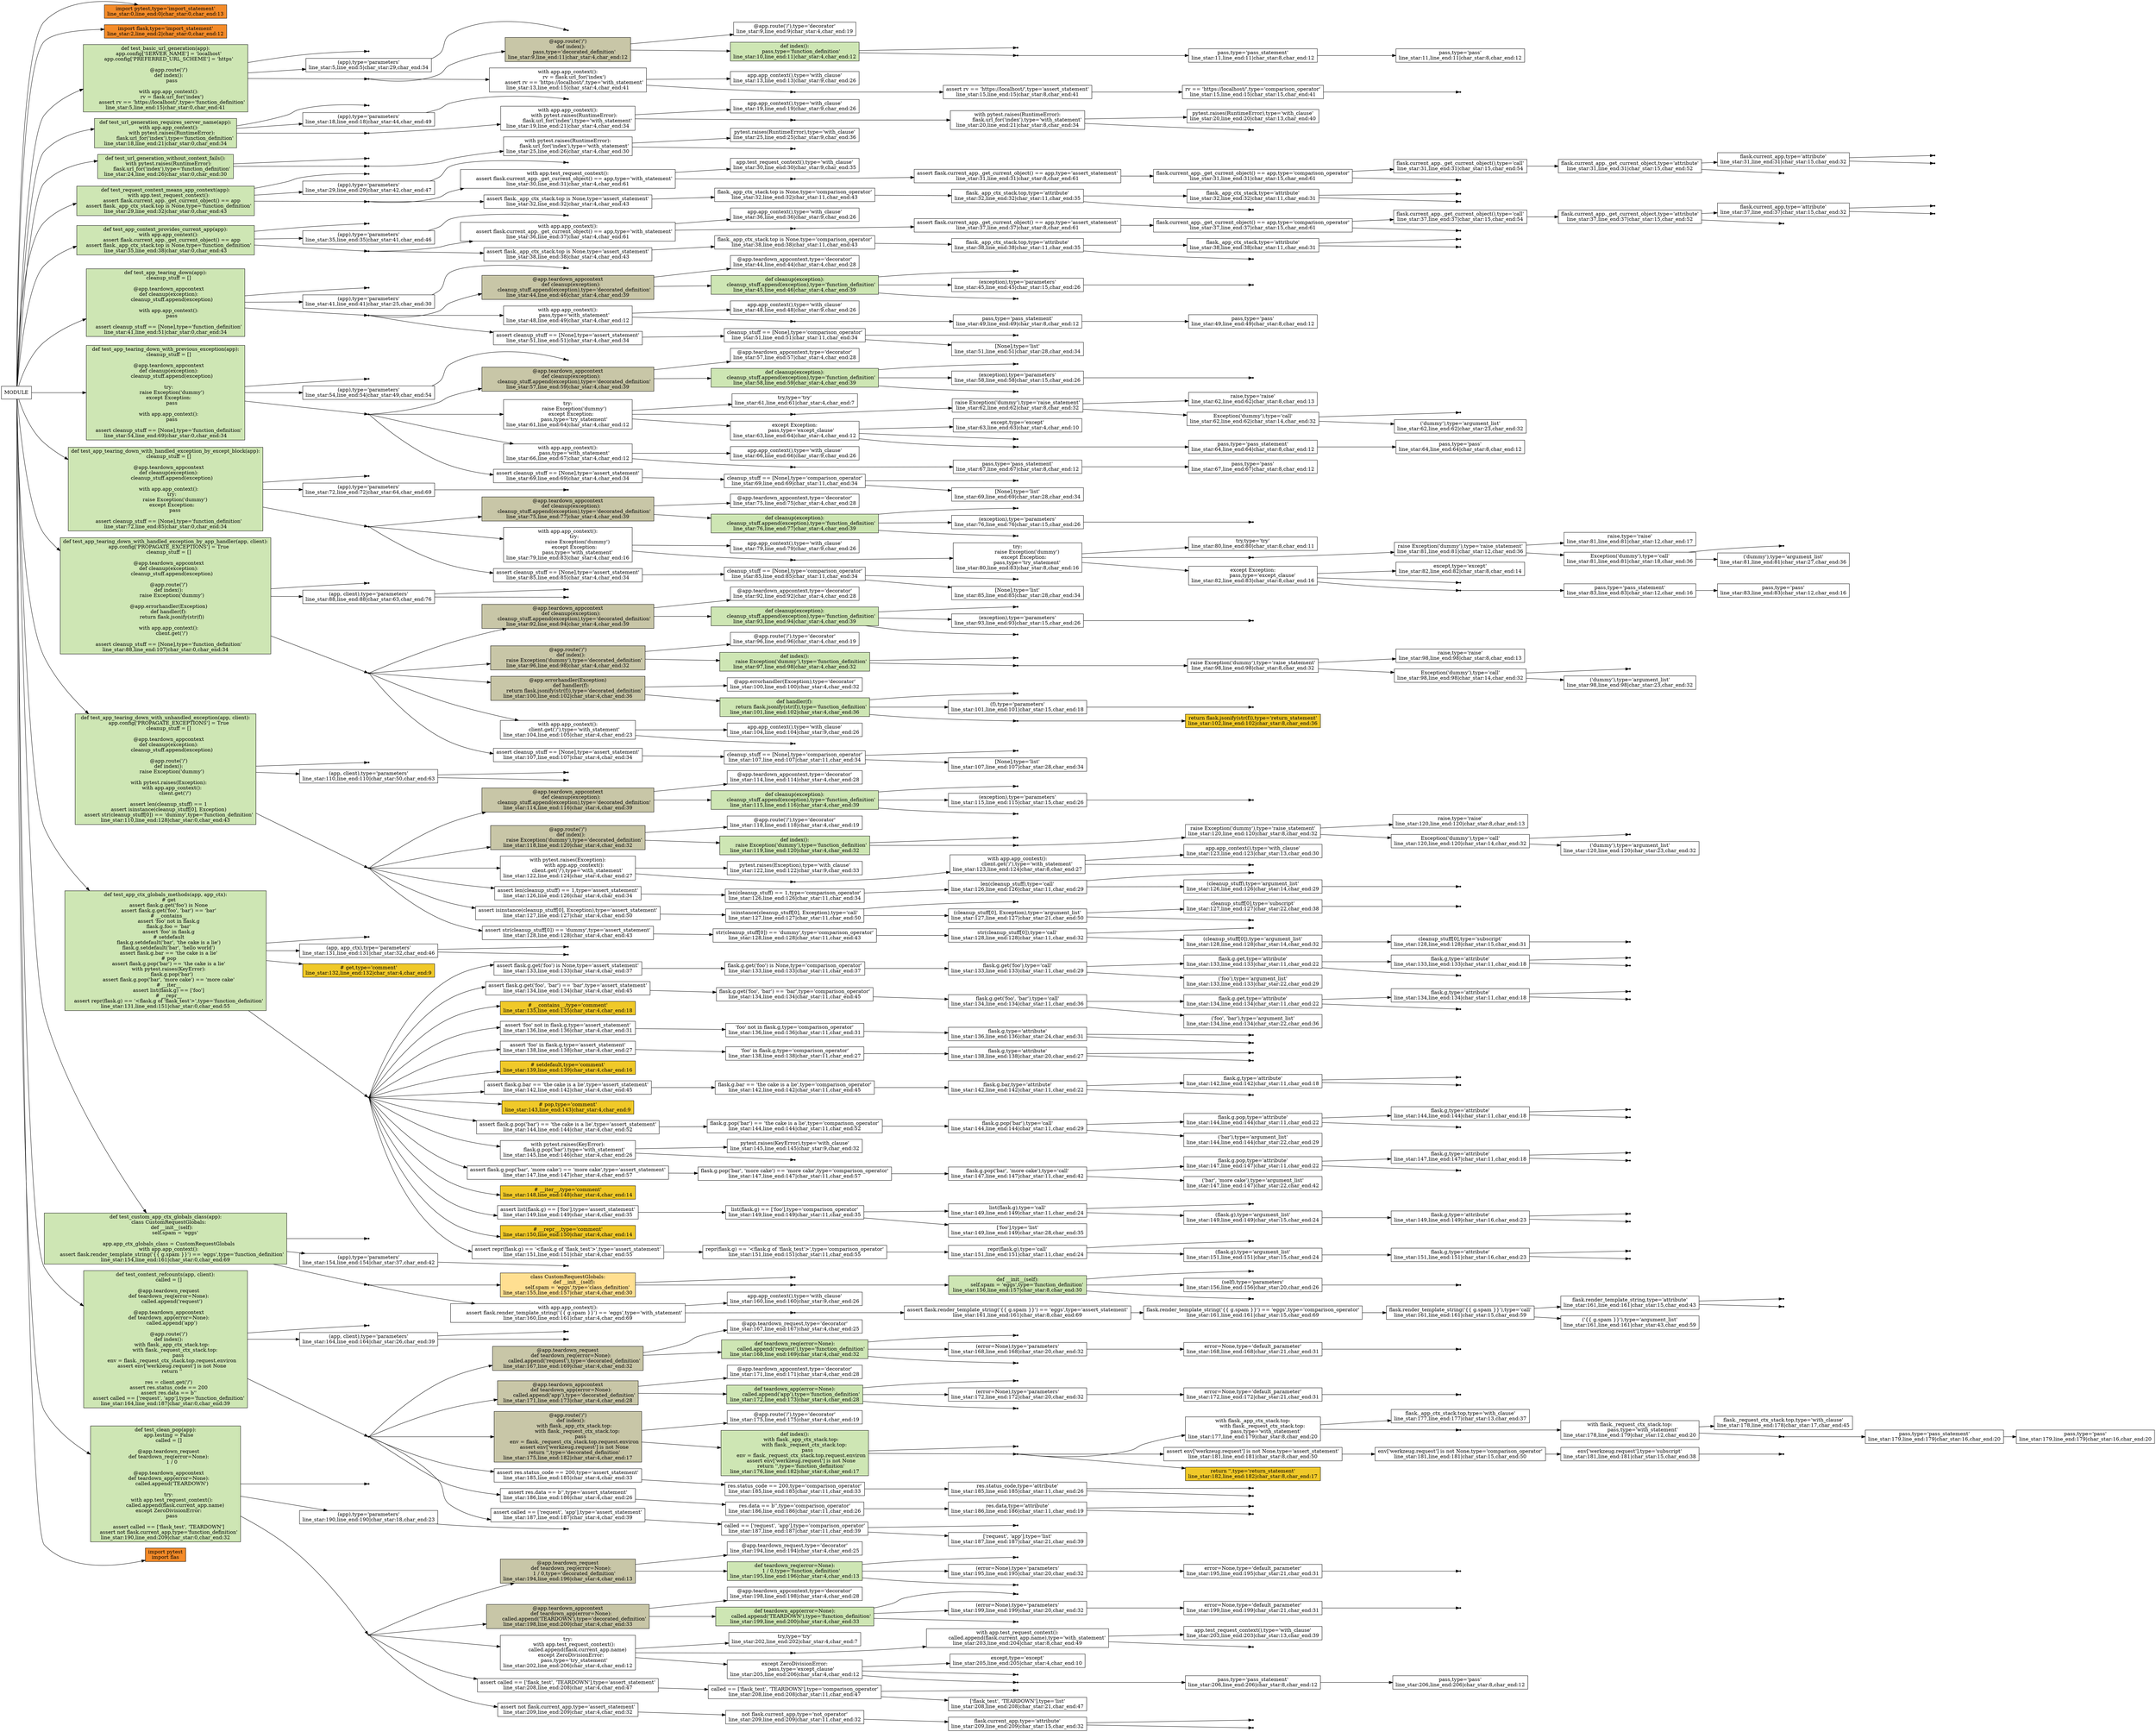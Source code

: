 digraph G{
rankdir="LR";
"MODULE"[shape="box",fillcolor="white",style=filled];
"import pytest,type='import_statement'\nline_star:0,line_end:0|char_star:0,char_end:13"[shape="box",fillcolor="#f48b29",style=filled];
"MODULE"->"import pytest,type='import_statement'\nline_star:0,line_end:0|char_star:0,char_end:13";
"import flask,type='import_statement'\nline_star:2,line_end:2|char_star:0,char_end:12"[shape="box",fillcolor="#f48b29",style=filled];
"MODULE"->"import flask,type='import_statement'\nline_star:2,line_end:2|char_star:0,char_end:12";
"def test_basic_url_generation(app):\n    app.config['SERVER_NAME'] = 'localhost'\n    app.config['PREFERRED_URL_SCHEME'] = 'https'\n\n    @app.route('/')\n    def index():\n        pass\n\n    with app.app_context():\n        rv = flask.url_for('index')\n        assert rv == 'https://localhost/',type='function_definition'\nline_star:5,line_end:15|char_star:0,char_end:41"[shape="box",fillcolor="#cee6b4",style=filled];
"MODULE"->"def test_basic_url_generation(app):\n    app.config['SERVER_NAME'] = 'localhost'\n    app.config['PREFERRED_URL_SCHEME'] = 'https'\n\n    @app.route('/')\n    def index():\n        pass\n\n    with app.app_context():\n        rv = flask.url_for('index')\n        assert rv == 'https://localhost/',type='function_definition'\nline_star:5,line_end:15|char_star:0,char_end:41";
"test_basic_url_generation,type='identifier'\nline_star:5,line_end:5|char_star:4,char_end:29"[shape="point",fillcolor="#121013",style=filled];
"def test_basic_url_generation(app):\n    app.config['SERVER_NAME'] = 'localhost'\n    app.config['PREFERRED_URL_SCHEME'] = 'https'\n\n    @app.route('/')\n    def index():\n        pass\n\n    with app.app_context():\n        rv = flask.url_for('index')\n        assert rv == 'https://localhost/',type='function_definition'\nline_star:5,line_end:15|char_star:0,char_end:41"->"test_basic_url_generation,type='identifier'\nline_star:5,line_end:5|char_star:4,char_end:29";
"(app),type='parameters'\nline_star:5,line_end:5|char_star:29,char_end:34"[shape="box",fillcolor="white",style=filled];
"def test_basic_url_generation(app):\n    app.config['SERVER_NAME'] = 'localhost'\n    app.config['PREFERRED_URL_SCHEME'] = 'https'\n\n    @app.route('/')\n    def index():\n        pass\n\n    with app.app_context():\n        rv = flask.url_for('index')\n        assert rv == 'https://localhost/',type='function_definition'\nline_star:5,line_end:15|char_star:0,char_end:41"->"(app),type='parameters'\nline_star:5,line_end:5|char_star:29,char_end:34";
"app,type='identifier'\nline_star:5,line_end:5|char_star:30,char_end:33"[shape="point",fillcolor="#121013",style=filled];
"(app),type='parameters'\nline_star:5,line_end:5|char_star:29,char_end:34"->"app,type='identifier'\nline_star:5,line_end:5|char_star:30,char_end:33";
"type='INFORMATION BLOCK'\nline_star:6,line_end:15|char_star:4,char_end:41"[shape="point",fillcolor="#121013",style=filled];
"def test_basic_url_generation(app):\n    app.config['SERVER_NAME'] = 'localhost'\n    app.config['PREFERRED_URL_SCHEME'] = 'https'\n\n    @app.route('/')\n    def index():\n        pass\n\n    with app.app_context():\n        rv = flask.url_for('index')\n        assert rv == 'https://localhost/',type='function_definition'\nline_star:5,line_end:15|char_star:0,char_end:41"->"type='INFORMATION BLOCK'\nline_star:6,line_end:15|char_star:4,char_end:41";
"@app.route('/')\n    def index():\n        pass,type='decorated_definition'\nline_star:9,line_end:11|char_star:4,char_end:12"[shape="box",fillcolor="#c8c6a7",style=filled];
"type='INFORMATION BLOCK'\nline_star:6,line_end:15|char_star:4,char_end:41"->"@app.route('/')\n    def index():\n        pass,type='decorated_definition'\nline_star:9,line_end:11|char_star:4,char_end:12";
"@app.route('/'),type='decorator'\nline_star:9,line_end:9|char_star:4,char_end:19"[shape="box",fillcolor="white",style=filled];
"@app.route('/')\n    def index():\n        pass,type='decorated_definition'\nline_star:9,line_end:11|char_star:4,char_end:12"->"@app.route('/'),type='decorator'\nline_star:9,line_end:9|char_star:4,char_end:19";
"def index():\n        pass,type='function_definition'\nline_star:10,line_end:11|char_star:4,char_end:12"[shape="box",fillcolor="#cee6b4",style=filled];
"@app.route('/')\n    def index():\n        pass,type='decorated_definition'\nline_star:9,line_end:11|char_star:4,char_end:12"->"def index():\n        pass,type='function_definition'\nline_star:10,line_end:11|char_star:4,char_end:12";
"index,type='identifier'\nline_star:10,line_end:10|char_star:8,char_end:13"[shape="point",fillcolor="#121013",style=filled];
"def index():\n        pass,type='function_definition'\nline_star:10,line_end:11|char_star:4,char_end:12"->"index,type='identifier'\nline_star:10,line_end:10|char_star:8,char_end:13";
"type='INFORMATION BLOCK'\nline_star:11,line_end:11|char_star:8,char_end:12"[shape="point",fillcolor="#121013",style=filled];
"def index():\n        pass,type='function_definition'\nline_star:10,line_end:11|char_star:4,char_end:12"->"type='INFORMATION BLOCK'\nline_star:11,line_end:11|char_star:8,char_end:12";
"pass,type='pass_statement'\nline_star:11,line_end:11|char_star:8,char_end:12"[shape="box",fillcolor="white",style=filled];
"type='INFORMATION BLOCK'\nline_star:11,line_end:11|char_star:8,char_end:12"->"pass,type='pass_statement'\nline_star:11,line_end:11|char_star:8,char_end:12";
"pass,type='pass'\nline_star:11,line_end:11|char_star:8,char_end:12"[shape="box",fillcolor="white",style=filled];
"pass,type='pass_statement'\nline_star:11,line_end:11|char_star:8,char_end:12"->"pass,type='pass'\nline_star:11,line_end:11|char_star:8,char_end:12";
"with app.app_context():\n        rv = flask.url_for('index')\n        assert rv == 'https://localhost/',type='with_statement'\nline_star:13,line_end:15|char_star:4,char_end:41"[shape="box",fillcolor="white",style=filled];
"type='INFORMATION BLOCK'\nline_star:6,line_end:15|char_star:4,char_end:41"->"with app.app_context():\n        rv = flask.url_for('index')\n        assert rv == 'https://localhost/',type='with_statement'\nline_star:13,line_end:15|char_star:4,char_end:41";
"app.app_context(),type='with_clause'\nline_star:13,line_end:13|char_star:9,char_end:26"[shape="box",fillcolor="white",style=filled];
"with app.app_context():\n        rv = flask.url_for('index')\n        assert rv == 'https://localhost/',type='with_statement'\nline_star:13,line_end:15|char_star:4,char_end:41"->"app.app_context(),type='with_clause'\nline_star:13,line_end:13|char_star:9,char_end:26";
"type='INFORMATION BLOCK'\nline_star:14,line_end:15|char_star:8,char_end:41"[shape="point",fillcolor="#121013",style=filled];
"with app.app_context():\n        rv = flask.url_for('index')\n        assert rv == 'https://localhost/',type='with_statement'\nline_star:13,line_end:15|char_star:4,char_end:41"->"type='INFORMATION BLOCK'\nline_star:14,line_end:15|char_star:8,char_end:41";
"assert rv == 'https://localhost/',type='assert_statement'\nline_star:15,line_end:15|char_star:8,char_end:41"[shape="box",fillcolor="white",style=filled];
"type='INFORMATION BLOCK'\nline_star:14,line_end:15|char_star:8,char_end:41"->"assert rv == 'https://localhost/',type='assert_statement'\nline_star:15,line_end:15|char_star:8,char_end:41";
"rv == 'https://localhost/',type='comparison_operator'\nline_star:15,line_end:15|char_star:15,char_end:41"[shape="box",fillcolor="white",style=filled];
"assert rv == 'https://localhost/',type='assert_statement'\nline_star:15,line_end:15|char_star:8,char_end:41"->"rv == 'https://localhost/',type='comparison_operator'\nline_star:15,line_end:15|char_star:15,char_end:41";
"rv,type='identifier'\nline_star:15,line_end:15|char_star:15,char_end:17"[shape="point",fillcolor="#121013",style=filled];
"rv == 'https://localhost/',type='comparison_operator'\nline_star:15,line_end:15|char_star:15,char_end:41"->"rv,type='identifier'\nline_star:15,line_end:15|char_star:15,char_end:17";
"def test_url_generation_requires_server_name(app):\n    with app.app_context():\n        with pytest.raises(RuntimeError):\n            flask.url_for('index'),type='function_definition'\nline_star:18,line_end:21|char_star:0,char_end:34"[shape="box",fillcolor="#cee6b4",style=filled];
"MODULE"->"def test_url_generation_requires_server_name(app):\n    with app.app_context():\n        with pytest.raises(RuntimeError):\n            flask.url_for('index'),type='function_definition'\nline_star:18,line_end:21|char_star:0,char_end:34";
"test_url_generation_requires_server_name,type='identifier'\nline_star:18,line_end:18|char_star:4,char_end:44"[shape="point",fillcolor="#121013",style=filled];
"def test_url_generation_requires_server_name(app):\n    with app.app_context():\n        with pytest.raises(RuntimeError):\n            flask.url_for('index'),type='function_definition'\nline_star:18,line_end:21|char_star:0,char_end:34"->"test_url_generation_requires_server_name,type='identifier'\nline_star:18,line_end:18|char_star:4,char_end:44";
"(app),type='parameters'\nline_star:18,line_end:18|char_star:44,char_end:49"[shape="box",fillcolor="white",style=filled];
"def test_url_generation_requires_server_name(app):\n    with app.app_context():\n        with pytest.raises(RuntimeError):\n            flask.url_for('index'),type='function_definition'\nline_star:18,line_end:21|char_star:0,char_end:34"->"(app),type='parameters'\nline_star:18,line_end:18|char_star:44,char_end:49";
"app,type='identifier'\nline_star:18,line_end:18|char_star:45,char_end:48"[shape="point",fillcolor="#121013",style=filled];
"(app),type='parameters'\nline_star:18,line_end:18|char_star:44,char_end:49"->"app,type='identifier'\nline_star:18,line_end:18|char_star:45,char_end:48";
"type='INFORMATION BLOCK'\nline_star:19,line_end:21|char_star:4,char_end:34"[shape="point",fillcolor="#121013",style=filled];
"def test_url_generation_requires_server_name(app):\n    with app.app_context():\n        with pytest.raises(RuntimeError):\n            flask.url_for('index'),type='function_definition'\nline_star:18,line_end:21|char_star:0,char_end:34"->"type='INFORMATION BLOCK'\nline_star:19,line_end:21|char_star:4,char_end:34";
"with app.app_context():\n        with pytest.raises(RuntimeError):\n            flask.url_for('index'),type='with_statement'\nline_star:19,line_end:21|char_star:4,char_end:34"[shape="box",fillcolor="white",style=filled];
"type='INFORMATION BLOCK'\nline_star:19,line_end:21|char_star:4,char_end:34"->"with app.app_context():\n        with pytest.raises(RuntimeError):\n            flask.url_for('index'),type='with_statement'\nline_star:19,line_end:21|char_star:4,char_end:34";
"app.app_context(),type='with_clause'\nline_star:19,line_end:19|char_star:9,char_end:26"[shape="box",fillcolor="white",style=filled];
"with app.app_context():\n        with pytest.raises(RuntimeError):\n            flask.url_for('index'),type='with_statement'\nline_star:19,line_end:21|char_star:4,char_end:34"->"app.app_context(),type='with_clause'\nline_star:19,line_end:19|char_star:9,char_end:26";
"type='INFORMATION BLOCK'\nline_star:20,line_end:21|char_star:8,char_end:34"[shape="point",fillcolor="#121013",style=filled];
"with app.app_context():\n        with pytest.raises(RuntimeError):\n            flask.url_for('index'),type='with_statement'\nline_star:19,line_end:21|char_star:4,char_end:34"->"type='INFORMATION BLOCK'\nline_star:20,line_end:21|char_star:8,char_end:34";
"with pytest.raises(RuntimeError):\n            flask.url_for('index'),type='with_statement'\nline_star:20,line_end:21|char_star:8,char_end:34"[shape="box",fillcolor="white",style=filled];
"type='INFORMATION BLOCK'\nline_star:20,line_end:21|char_star:8,char_end:34"->"with pytest.raises(RuntimeError):\n            flask.url_for('index'),type='with_statement'\nline_star:20,line_end:21|char_star:8,char_end:34";
"pytest.raises(RuntimeError),type='with_clause'\nline_star:20,line_end:20|char_star:13,char_end:40"[shape="box",fillcolor="white",style=filled];
"with pytest.raises(RuntimeError):\n            flask.url_for('index'),type='with_statement'\nline_star:20,line_end:21|char_star:8,char_end:34"->"pytest.raises(RuntimeError),type='with_clause'\nline_star:20,line_end:20|char_star:13,char_end:40";
"type='INFORMATION BLOCK'\nline_star:21,line_end:21|char_star:12,char_end:34"[shape="point",fillcolor="#121013",style=filled];
"with pytest.raises(RuntimeError):\n            flask.url_for('index'),type='with_statement'\nline_star:20,line_end:21|char_star:8,char_end:34"->"type='INFORMATION BLOCK'\nline_star:21,line_end:21|char_star:12,char_end:34";
"def test_url_generation_without_context_fails():\n    with pytest.raises(RuntimeError):\n        flask.url_for('index'),type='function_definition'\nline_star:24,line_end:26|char_star:0,char_end:30"[shape="box",fillcolor="#cee6b4",style=filled];
"MODULE"->"def test_url_generation_without_context_fails():\n    with pytest.raises(RuntimeError):\n        flask.url_for('index'),type='function_definition'\nline_star:24,line_end:26|char_star:0,char_end:30";
"test_url_generation_without_context_fails,type='identifier'\nline_star:24,line_end:24|char_star:4,char_end:45"[shape="point",fillcolor="#121013",style=filled];
"def test_url_generation_without_context_fails():\n    with pytest.raises(RuntimeError):\n        flask.url_for('index'),type='function_definition'\nline_star:24,line_end:26|char_star:0,char_end:30"->"test_url_generation_without_context_fails,type='identifier'\nline_star:24,line_end:24|char_star:4,char_end:45";
"type='INFORMATION BLOCK'\nline_star:25,line_end:26|char_star:4,char_end:30"[shape="point",fillcolor="#121013",style=filled];
"def test_url_generation_without_context_fails():\n    with pytest.raises(RuntimeError):\n        flask.url_for('index'),type='function_definition'\nline_star:24,line_end:26|char_star:0,char_end:30"->"type='INFORMATION BLOCK'\nline_star:25,line_end:26|char_star:4,char_end:30";
"with pytest.raises(RuntimeError):\n        flask.url_for('index'),type='with_statement'\nline_star:25,line_end:26|char_star:4,char_end:30"[shape="box",fillcolor="white",style=filled];
"type='INFORMATION BLOCK'\nline_star:25,line_end:26|char_star:4,char_end:30"->"with pytest.raises(RuntimeError):\n        flask.url_for('index'),type='with_statement'\nline_star:25,line_end:26|char_star:4,char_end:30";
"pytest.raises(RuntimeError),type='with_clause'\nline_star:25,line_end:25|char_star:9,char_end:36"[shape="box",fillcolor="white",style=filled];
"with pytest.raises(RuntimeError):\n        flask.url_for('index'),type='with_statement'\nline_star:25,line_end:26|char_star:4,char_end:30"->"pytest.raises(RuntimeError),type='with_clause'\nline_star:25,line_end:25|char_star:9,char_end:36";
"type='INFORMATION BLOCK'\nline_star:26,line_end:26|char_star:8,char_end:30"[shape="point",fillcolor="#121013",style=filled];
"with pytest.raises(RuntimeError):\n        flask.url_for('index'),type='with_statement'\nline_star:25,line_end:26|char_star:4,char_end:30"->"type='INFORMATION BLOCK'\nline_star:26,line_end:26|char_star:8,char_end:30";
"def test_request_context_means_app_context(app):\n    with app.test_request_context():\n        assert flask.current_app._get_current_object() == app\n    assert flask._app_ctx_stack.top is None,type='function_definition'\nline_star:29,line_end:32|char_star:0,char_end:43"[shape="box",fillcolor="#cee6b4",style=filled];
"MODULE"->"def test_request_context_means_app_context(app):\n    with app.test_request_context():\n        assert flask.current_app._get_current_object() == app\n    assert flask._app_ctx_stack.top is None,type='function_definition'\nline_star:29,line_end:32|char_star:0,char_end:43";
"test_request_context_means_app_context,type='identifier'\nline_star:29,line_end:29|char_star:4,char_end:42"[shape="point",fillcolor="#121013",style=filled];
"def test_request_context_means_app_context(app):\n    with app.test_request_context():\n        assert flask.current_app._get_current_object() == app\n    assert flask._app_ctx_stack.top is None,type='function_definition'\nline_star:29,line_end:32|char_star:0,char_end:43"->"test_request_context_means_app_context,type='identifier'\nline_star:29,line_end:29|char_star:4,char_end:42";
"(app),type='parameters'\nline_star:29,line_end:29|char_star:42,char_end:47"[shape="box",fillcolor="white",style=filled];
"def test_request_context_means_app_context(app):\n    with app.test_request_context():\n        assert flask.current_app._get_current_object() == app\n    assert flask._app_ctx_stack.top is None,type='function_definition'\nline_star:29,line_end:32|char_star:0,char_end:43"->"(app),type='parameters'\nline_star:29,line_end:29|char_star:42,char_end:47";
"app,type='identifier'\nline_star:29,line_end:29|char_star:43,char_end:46"[shape="point",fillcolor="#121013",style=filled];
"(app),type='parameters'\nline_star:29,line_end:29|char_star:42,char_end:47"->"app,type='identifier'\nline_star:29,line_end:29|char_star:43,char_end:46";
"type='INFORMATION BLOCK'\nline_star:30,line_end:32|char_star:4,char_end:43"[shape="point",fillcolor="#121013",style=filled];
"def test_request_context_means_app_context(app):\n    with app.test_request_context():\n        assert flask.current_app._get_current_object() == app\n    assert flask._app_ctx_stack.top is None,type='function_definition'\nline_star:29,line_end:32|char_star:0,char_end:43"->"type='INFORMATION BLOCK'\nline_star:30,line_end:32|char_star:4,char_end:43";
"with app.test_request_context():\n        assert flask.current_app._get_current_object() == app,type='with_statement'\nline_star:30,line_end:31|char_star:4,char_end:61"[shape="box",fillcolor="white",style=filled];
"type='INFORMATION BLOCK'\nline_star:30,line_end:32|char_star:4,char_end:43"->"with app.test_request_context():\n        assert flask.current_app._get_current_object() == app,type='with_statement'\nline_star:30,line_end:31|char_star:4,char_end:61";
"app.test_request_context(),type='with_clause'\nline_star:30,line_end:30|char_star:9,char_end:35"[shape="box",fillcolor="white",style=filled];
"with app.test_request_context():\n        assert flask.current_app._get_current_object() == app,type='with_statement'\nline_star:30,line_end:31|char_star:4,char_end:61"->"app.test_request_context(),type='with_clause'\nline_star:30,line_end:30|char_star:9,char_end:35";
"type='INFORMATION BLOCK'\nline_star:31,line_end:31|char_star:8,char_end:61"[shape="point",fillcolor="#121013",style=filled];
"with app.test_request_context():\n        assert flask.current_app._get_current_object() == app,type='with_statement'\nline_star:30,line_end:31|char_star:4,char_end:61"->"type='INFORMATION BLOCK'\nline_star:31,line_end:31|char_star:8,char_end:61";
"assert flask.current_app._get_current_object() == app,type='assert_statement'\nline_star:31,line_end:31|char_star:8,char_end:61"[shape="box",fillcolor="white",style=filled];
"type='INFORMATION BLOCK'\nline_star:31,line_end:31|char_star:8,char_end:61"->"assert flask.current_app._get_current_object() == app,type='assert_statement'\nline_star:31,line_end:31|char_star:8,char_end:61";
"flask.current_app._get_current_object() == app,type='comparison_operator'\nline_star:31,line_end:31|char_star:15,char_end:61"[shape="box",fillcolor="white",style=filled];
"assert flask.current_app._get_current_object() == app,type='assert_statement'\nline_star:31,line_end:31|char_star:8,char_end:61"->"flask.current_app._get_current_object() == app,type='comparison_operator'\nline_star:31,line_end:31|char_star:15,char_end:61";
"flask.current_app._get_current_object(),type='call'\nline_star:31,line_end:31|char_star:15,char_end:54"[shape="box",fillcolor="white",style=filled];
"flask.current_app._get_current_object() == app,type='comparison_operator'\nline_star:31,line_end:31|char_star:15,char_end:61"->"flask.current_app._get_current_object(),type='call'\nline_star:31,line_end:31|char_star:15,char_end:54";
"flask.current_app._get_current_object,type='attribute'\nline_star:31,line_end:31|char_star:15,char_end:52"[shape="box",fillcolor="white",style=filled];
"flask.current_app._get_current_object(),type='call'\nline_star:31,line_end:31|char_star:15,char_end:54"->"flask.current_app._get_current_object,type='attribute'\nline_star:31,line_end:31|char_star:15,char_end:52";
"flask.current_app,type='attribute'\nline_star:31,line_end:31|char_star:15,char_end:32"[shape="box",fillcolor="white",style=filled];
"flask.current_app._get_current_object,type='attribute'\nline_star:31,line_end:31|char_star:15,char_end:52"->"flask.current_app,type='attribute'\nline_star:31,line_end:31|char_star:15,char_end:32";
"flask,type='identifier'\nline_star:31,line_end:31|char_star:15,char_end:20"[shape="point",fillcolor="#121013",style=filled];
"flask.current_app,type='attribute'\nline_star:31,line_end:31|char_star:15,char_end:32"->"flask,type='identifier'\nline_star:31,line_end:31|char_star:15,char_end:20";
"current_app,type='identifier'\nline_star:31,line_end:31|char_star:21,char_end:32"[shape="point",fillcolor="#121013",style=filled];
"flask.current_app,type='attribute'\nline_star:31,line_end:31|char_star:15,char_end:32"->"current_app,type='identifier'\nline_star:31,line_end:31|char_star:21,char_end:32";
"_get_current_object,type='identifier'\nline_star:31,line_end:31|char_star:33,char_end:52"[shape="point",fillcolor="#121013",style=filled];
"flask.current_app._get_current_object,type='attribute'\nline_star:31,line_end:31|char_star:15,char_end:52"->"_get_current_object,type='identifier'\nline_star:31,line_end:31|char_star:33,char_end:52";
"app,type='identifier'\nline_star:31,line_end:31|char_star:58,char_end:61"[shape="point",fillcolor="#121013",style=filled];
"flask.current_app._get_current_object() == app,type='comparison_operator'\nline_star:31,line_end:31|char_star:15,char_end:61"->"app,type='identifier'\nline_star:31,line_end:31|char_star:58,char_end:61";
"assert flask._app_ctx_stack.top is None,type='assert_statement'\nline_star:32,line_end:32|char_star:4,char_end:43"[shape="box",fillcolor="white",style=filled];
"type='INFORMATION BLOCK'\nline_star:30,line_end:32|char_star:4,char_end:43"->"assert flask._app_ctx_stack.top is None,type='assert_statement'\nline_star:32,line_end:32|char_star:4,char_end:43";
"flask._app_ctx_stack.top is None,type='comparison_operator'\nline_star:32,line_end:32|char_star:11,char_end:43"[shape="box",fillcolor="white",style=filled];
"assert flask._app_ctx_stack.top is None,type='assert_statement'\nline_star:32,line_end:32|char_star:4,char_end:43"->"flask._app_ctx_stack.top is None,type='comparison_operator'\nline_star:32,line_end:32|char_star:11,char_end:43";
"flask._app_ctx_stack.top,type='attribute'\nline_star:32,line_end:32|char_star:11,char_end:35"[shape="box",fillcolor="white",style=filled];
"flask._app_ctx_stack.top is None,type='comparison_operator'\nline_star:32,line_end:32|char_star:11,char_end:43"->"flask._app_ctx_stack.top,type='attribute'\nline_star:32,line_end:32|char_star:11,char_end:35";
"flask._app_ctx_stack,type='attribute'\nline_star:32,line_end:32|char_star:11,char_end:31"[shape="box",fillcolor="white",style=filled];
"flask._app_ctx_stack.top,type='attribute'\nline_star:32,line_end:32|char_star:11,char_end:35"->"flask._app_ctx_stack,type='attribute'\nline_star:32,line_end:32|char_star:11,char_end:31";
"flask,type='identifier'\nline_star:32,line_end:32|char_star:11,char_end:16"[shape="point",fillcolor="#121013",style=filled];
"flask._app_ctx_stack,type='attribute'\nline_star:32,line_end:32|char_star:11,char_end:31"->"flask,type='identifier'\nline_star:32,line_end:32|char_star:11,char_end:16";
"_app_ctx_stack,type='identifier'\nline_star:32,line_end:32|char_star:17,char_end:31"[shape="point",fillcolor="#121013",style=filled];
"flask._app_ctx_stack,type='attribute'\nline_star:32,line_end:32|char_star:11,char_end:31"->"_app_ctx_stack,type='identifier'\nline_star:32,line_end:32|char_star:17,char_end:31";
"top,type='identifier'\nline_star:32,line_end:32|char_star:32,char_end:35"[shape="point",fillcolor="#121013",style=filled];
"flask._app_ctx_stack.top,type='attribute'\nline_star:32,line_end:32|char_star:11,char_end:35"->"top,type='identifier'\nline_star:32,line_end:32|char_star:32,char_end:35";
"def test_app_context_provides_current_app(app):\n    with app.app_context():\n        assert flask.current_app._get_current_object() == app\n    assert flask._app_ctx_stack.top is None,type='function_definition'\nline_star:35,line_end:38|char_star:0,char_end:43"[shape="box",fillcolor="#cee6b4",style=filled];
"MODULE"->"def test_app_context_provides_current_app(app):\n    with app.app_context():\n        assert flask.current_app._get_current_object() == app\n    assert flask._app_ctx_stack.top is None,type='function_definition'\nline_star:35,line_end:38|char_star:0,char_end:43";
"test_app_context_provides_current_app,type='identifier'\nline_star:35,line_end:35|char_star:4,char_end:41"[shape="point",fillcolor="#121013",style=filled];
"def test_app_context_provides_current_app(app):\n    with app.app_context():\n        assert flask.current_app._get_current_object() == app\n    assert flask._app_ctx_stack.top is None,type='function_definition'\nline_star:35,line_end:38|char_star:0,char_end:43"->"test_app_context_provides_current_app,type='identifier'\nline_star:35,line_end:35|char_star:4,char_end:41";
"(app),type='parameters'\nline_star:35,line_end:35|char_star:41,char_end:46"[shape="box",fillcolor="white",style=filled];
"def test_app_context_provides_current_app(app):\n    with app.app_context():\n        assert flask.current_app._get_current_object() == app\n    assert flask._app_ctx_stack.top is None,type='function_definition'\nline_star:35,line_end:38|char_star:0,char_end:43"->"(app),type='parameters'\nline_star:35,line_end:35|char_star:41,char_end:46";
"app,type='identifier'\nline_star:35,line_end:35|char_star:42,char_end:45"[shape="point",fillcolor="#121013",style=filled];
"(app),type='parameters'\nline_star:35,line_end:35|char_star:41,char_end:46"->"app,type='identifier'\nline_star:35,line_end:35|char_star:42,char_end:45";
"type='INFORMATION BLOCK'\nline_star:36,line_end:38|char_star:4,char_end:43"[shape="point",fillcolor="#121013",style=filled];
"def test_app_context_provides_current_app(app):\n    with app.app_context():\n        assert flask.current_app._get_current_object() == app\n    assert flask._app_ctx_stack.top is None,type='function_definition'\nline_star:35,line_end:38|char_star:0,char_end:43"->"type='INFORMATION BLOCK'\nline_star:36,line_end:38|char_star:4,char_end:43";
"with app.app_context():\n        assert flask.current_app._get_current_object() == app,type='with_statement'\nline_star:36,line_end:37|char_star:4,char_end:61"[shape="box",fillcolor="white",style=filled];
"type='INFORMATION BLOCK'\nline_star:36,line_end:38|char_star:4,char_end:43"->"with app.app_context():\n        assert flask.current_app._get_current_object() == app,type='with_statement'\nline_star:36,line_end:37|char_star:4,char_end:61";
"app.app_context(),type='with_clause'\nline_star:36,line_end:36|char_star:9,char_end:26"[shape="box",fillcolor="white",style=filled];
"with app.app_context():\n        assert flask.current_app._get_current_object() == app,type='with_statement'\nline_star:36,line_end:37|char_star:4,char_end:61"->"app.app_context(),type='with_clause'\nline_star:36,line_end:36|char_star:9,char_end:26";
"type='INFORMATION BLOCK'\nline_star:37,line_end:37|char_star:8,char_end:61"[shape="point",fillcolor="#121013",style=filled];
"with app.app_context():\n        assert flask.current_app._get_current_object() == app,type='with_statement'\nline_star:36,line_end:37|char_star:4,char_end:61"->"type='INFORMATION BLOCK'\nline_star:37,line_end:37|char_star:8,char_end:61";
"assert flask.current_app._get_current_object() == app,type='assert_statement'\nline_star:37,line_end:37|char_star:8,char_end:61"[shape="box",fillcolor="white",style=filled];
"type='INFORMATION BLOCK'\nline_star:37,line_end:37|char_star:8,char_end:61"->"assert flask.current_app._get_current_object() == app,type='assert_statement'\nline_star:37,line_end:37|char_star:8,char_end:61";
"flask.current_app._get_current_object() == app,type='comparison_operator'\nline_star:37,line_end:37|char_star:15,char_end:61"[shape="box",fillcolor="white",style=filled];
"assert flask.current_app._get_current_object() == app,type='assert_statement'\nline_star:37,line_end:37|char_star:8,char_end:61"->"flask.current_app._get_current_object() == app,type='comparison_operator'\nline_star:37,line_end:37|char_star:15,char_end:61";
"flask.current_app._get_current_object(),type='call'\nline_star:37,line_end:37|char_star:15,char_end:54"[shape="box",fillcolor="white",style=filled];
"flask.current_app._get_current_object() == app,type='comparison_operator'\nline_star:37,line_end:37|char_star:15,char_end:61"->"flask.current_app._get_current_object(),type='call'\nline_star:37,line_end:37|char_star:15,char_end:54";
"flask.current_app._get_current_object,type='attribute'\nline_star:37,line_end:37|char_star:15,char_end:52"[shape="box",fillcolor="white",style=filled];
"flask.current_app._get_current_object(),type='call'\nline_star:37,line_end:37|char_star:15,char_end:54"->"flask.current_app._get_current_object,type='attribute'\nline_star:37,line_end:37|char_star:15,char_end:52";
"flask.current_app,type='attribute'\nline_star:37,line_end:37|char_star:15,char_end:32"[shape="box",fillcolor="white",style=filled];
"flask.current_app._get_current_object,type='attribute'\nline_star:37,line_end:37|char_star:15,char_end:52"->"flask.current_app,type='attribute'\nline_star:37,line_end:37|char_star:15,char_end:32";
"flask,type='identifier'\nline_star:37,line_end:37|char_star:15,char_end:20"[shape="point",fillcolor="#121013",style=filled];
"flask.current_app,type='attribute'\nline_star:37,line_end:37|char_star:15,char_end:32"->"flask,type='identifier'\nline_star:37,line_end:37|char_star:15,char_end:20";
"current_app,type='identifier'\nline_star:37,line_end:37|char_star:21,char_end:32"[shape="point",fillcolor="#121013",style=filled];
"flask.current_app,type='attribute'\nline_star:37,line_end:37|char_star:15,char_end:32"->"current_app,type='identifier'\nline_star:37,line_end:37|char_star:21,char_end:32";
"_get_current_object,type='identifier'\nline_star:37,line_end:37|char_star:33,char_end:52"[shape="point",fillcolor="#121013",style=filled];
"flask.current_app._get_current_object,type='attribute'\nline_star:37,line_end:37|char_star:15,char_end:52"->"_get_current_object,type='identifier'\nline_star:37,line_end:37|char_star:33,char_end:52";
"app,type='identifier'\nline_star:37,line_end:37|char_star:58,char_end:61"[shape="point",fillcolor="#121013",style=filled];
"flask.current_app._get_current_object() == app,type='comparison_operator'\nline_star:37,line_end:37|char_star:15,char_end:61"->"app,type='identifier'\nline_star:37,line_end:37|char_star:58,char_end:61";
"assert flask._app_ctx_stack.top is None,type='assert_statement'\nline_star:38,line_end:38|char_star:4,char_end:43"[shape="box",fillcolor="white",style=filled];
"type='INFORMATION BLOCK'\nline_star:36,line_end:38|char_star:4,char_end:43"->"assert flask._app_ctx_stack.top is None,type='assert_statement'\nline_star:38,line_end:38|char_star:4,char_end:43";
"flask._app_ctx_stack.top is None,type='comparison_operator'\nline_star:38,line_end:38|char_star:11,char_end:43"[shape="box",fillcolor="white",style=filled];
"assert flask._app_ctx_stack.top is None,type='assert_statement'\nline_star:38,line_end:38|char_star:4,char_end:43"->"flask._app_ctx_stack.top is None,type='comparison_operator'\nline_star:38,line_end:38|char_star:11,char_end:43";
"flask._app_ctx_stack.top,type='attribute'\nline_star:38,line_end:38|char_star:11,char_end:35"[shape="box",fillcolor="white",style=filled];
"flask._app_ctx_stack.top is None,type='comparison_operator'\nline_star:38,line_end:38|char_star:11,char_end:43"->"flask._app_ctx_stack.top,type='attribute'\nline_star:38,line_end:38|char_star:11,char_end:35";
"flask._app_ctx_stack,type='attribute'\nline_star:38,line_end:38|char_star:11,char_end:31"[shape="box",fillcolor="white",style=filled];
"flask._app_ctx_stack.top,type='attribute'\nline_star:38,line_end:38|char_star:11,char_end:35"->"flask._app_ctx_stack,type='attribute'\nline_star:38,line_end:38|char_star:11,char_end:31";
"flask,type='identifier'\nline_star:38,line_end:38|char_star:11,char_end:16"[shape="point",fillcolor="#121013",style=filled];
"flask._app_ctx_stack,type='attribute'\nline_star:38,line_end:38|char_star:11,char_end:31"->"flask,type='identifier'\nline_star:38,line_end:38|char_star:11,char_end:16";
"_app_ctx_stack,type='identifier'\nline_star:38,line_end:38|char_star:17,char_end:31"[shape="point",fillcolor="#121013",style=filled];
"flask._app_ctx_stack,type='attribute'\nline_star:38,line_end:38|char_star:11,char_end:31"->"_app_ctx_stack,type='identifier'\nline_star:38,line_end:38|char_star:17,char_end:31";
"top,type='identifier'\nline_star:38,line_end:38|char_star:32,char_end:35"[shape="point",fillcolor="#121013",style=filled];
"flask._app_ctx_stack.top,type='attribute'\nline_star:38,line_end:38|char_star:11,char_end:35"->"top,type='identifier'\nline_star:38,line_end:38|char_star:32,char_end:35";
"def test_app_tearing_down(app):\n    cleanup_stuff = []\n\n    @app.teardown_appcontext\n    def cleanup(exception):\n        cleanup_stuff.append(exception)\n\n    with app.app_context():\n        pass\n\n    assert cleanup_stuff == [None],type='function_definition'\nline_star:41,line_end:51|char_star:0,char_end:34"[shape="box",fillcolor="#cee6b4",style=filled];
"MODULE"->"def test_app_tearing_down(app):\n    cleanup_stuff = []\n\n    @app.teardown_appcontext\n    def cleanup(exception):\n        cleanup_stuff.append(exception)\n\n    with app.app_context():\n        pass\n\n    assert cleanup_stuff == [None],type='function_definition'\nline_star:41,line_end:51|char_star:0,char_end:34";
"test_app_tearing_down,type='identifier'\nline_star:41,line_end:41|char_star:4,char_end:25"[shape="point",fillcolor="#121013",style=filled];
"def test_app_tearing_down(app):\n    cleanup_stuff = []\n\n    @app.teardown_appcontext\n    def cleanup(exception):\n        cleanup_stuff.append(exception)\n\n    with app.app_context():\n        pass\n\n    assert cleanup_stuff == [None],type='function_definition'\nline_star:41,line_end:51|char_star:0,char_end:34"->"test_app_tearing_down,type='identifier'\nline_star:41,line_end:41|char_star:4,char_end:25";
"(app),type='parameters'\nline_star:41,line_end:41|char_star:25,char_end:30"[shape="box",fillcolor="white",style=filled];
"def test_app_tearing_down(app):\n    cleanup_stuff = []\n\n    @app.teardown_appcontext\n    def cleanup(exception):\n        cleanup_stuff.append(exception)\n\n    with app.app_context():\n        pass\n\n    assert cleanup_stuff == [None],type='function_definition'\nline_star:41,line_end:51|char_star:0,char_end:34"->"(app),type='parameters'\nline_star:41,line_end:41|char_star:25,char_end:30";
"app,type='identifier'\nline_star:41,line_end:41|char_star:26,char_end:29"[shape="point",fillcolor="#121013",style=filled];
"(app),type='parameters'\nline_star:41,line_end:41|char_star:25,char_end:30"->"app,type='identifier'\nline_star:41,line_end:41|char_star:26,char_end:29";
"type='INFORMATION BLOCK'\nline_star:42,line_end:51|char_star:4,char_end:34"[shape="point",fillcolor="#121013",style=filled];
"def test_app_tearing_down(app):\n    cleanup_stuff = []\n\n    @app.teardown_appcontext\n    def cleanup(exception):\n        cleanup_stuff.append(exception)\n\n    with app.app_context():\n        pass\n\n    assert cleanup_stuff == [None],type='function_definition'\nline_star:41,line_end:51|char_star:0,char_end:34"->"type='INFORMATION BLOCK'\nline_star:42,line_end:51|char_star:4,char_end:34";
"@app.teardown_appcontext\n    def cleanup(exception):\n        cleanup_stuff.append(exception),type='decorated_definition'\nline_star:44,line_end:46|char_star:4,char_end:39"[shape="box",fillcolor="#c8c6a7",style=filled];
"type='INFORMATION BLOCK'\nline_star:42,line_end:51|char_star:4,char_end:34"->"@app.teardown_appcontext\n    def cleanup(exception):\n        cleanup_stuff.append(exception),type='decorated_definition'\nline_star:44,line_end:46|char_star:4,char_end:39";
"@app.teardown_appcontext,type='decorator'\nline_star:44,line_end:44|char_star:4,char_end:28"[shape="box",fillcolor="white",style=filled];
"@app.teardown_appcontext\n    def cleanup(exception):\n        cleanup_stuff.append(exception),type='decorated_definition'\nline_star:44,line_end:46|char_star:4,char_end:39"->"@app.teardown_appcontext,type='decorator'\nline_star:44,line_end:44|char_star:4,char_end:28";
"def cleanup(exception):\n        cleanup_stuff.append(exception),type='function_definition'\nline_star:45,line_end:46|char_star:4,char_end:39"[shape="box",fillcolor="#cee6b4",style=filled];
"@app.teardown_appcontext\n    def cleanup(exception):\n        cleanup_stuff.append(exception),type='decorated_definition'\nline_star:44,line_end:46|char_star:4,char_end:39"->"def cleanup(exception):\n        cleanup_stuff.append(exception),type='function_definition'\nline_star:45,line_end:46|char_star:4,char_end:39";
"cleanup,type='identifier'\nline_star:45,line_end:45|char_star:8,char_end:15"[shape="point",fillcolor="#121013",style=filled];
"def cleanup(exception):\n        cleanup_stuff.append(exception),type='function_definition'\nline_star:45,line_end:46|char_star:4,char_end:39"->"cleanup,type='identifier'\nline_star:45,line_end:45|char_star:8,char_end:15";
"(exception),type='parameters'\nline_star:45,line_end:45|char_star:15,char_end:26"[shape="box",fillcolor="white",style=filled];
"def cleanup(exception):\n        cleanup_stuff.append(exception),type='function_definition'\nline_star:45,line_end:46|char_star:4,char_end:39"->"(exception),type='parameters'\nline_star:45,line_end:45|char_star:15,char_end:26";
"exception,type='identifier'\nline_star:45,line_end:45|char_star:16,char_end:25"[shape="point",fillcolor="#121013",style=filled];
"(exception),type='parameters'\nline_star:45,line_end:45|char_star:15,char_end:26"->"exception,type='identifier'\nline_star:45,line_end:45|char_star:16,char_end:25";
"type='INFORMATION BLOCK'\nline_star:46,line_end:46|char_star:8,char_end:39"[shape="point",fillcolor="#121013",style=filled];
"def cleanup(exception):\n        cleanup_stuff.append(exception),type='function_definition'\nline_star:45,line_end:46|char_star:4,char_end:39"->"type='INFORMATION BLOCK'\nline_star:46,line_end:46|char_star:8,char_end:39";
"with app.app_context():\n        pass,type='with_statement'\nline_star:48,line_end:49|char_star:4,char_end:12"[shape="box",fillcolor="white",style=filled];
"type='INFORMATION BLOCK'\nline_star:42,line_end:51|char_star:4,char_end:34"->"with app.app_context():\n        pass,type='with_statement'\nline_star:48,line_end:49|char_star:4,char_end:12";
"app.app_context(),type='with_clause'\nline_star:48,line_end:48|char_star:9,char_end:26"[shape="box",fillcolor="white",style=filled];
"with app.app_context():\n        pass,type='with_statement'\nline_star:48,line_end:49|char_star:4,char_end:12"->"app.app_context(),type='with_clause'\nline_star:48,line_end:48|char_star:9,char_end:26";
"type='INFORMATION BLOCK'\nline_star:49,line_end:49|char_star:8,char_end:12"[shape="point",fillcolor="#121013",style=filled];
"with app.app_context():\n        pass,type='with_statement'\nline_star:48,line_end:49|char_star:4,char_end:12"->"type='INFORMATION BLOCK'\nline_star:49,line_end:49|char_star:8,char_end:12";
"pass,type='pass_statement'\nline_star:49,line_end:49|char_star:8,char_end:12"[shape="box",fillcolor="white",style=filled];
"type='INFORMATION BLOCK'\nline_star:49,line_end:49|char_star:8,char_end:12"->"pass,type='pass_statement'\nline_star:49,line_end:49|char_star:8,char_end:12";
"pass,type='pass'\nline_star:49,line_end:49|char_star:8,char_end:12"[shape="box",fillcolor="white",style=filled];
"pass,type='pass_statement'\nline_star:49,line_end:49|char_star:8,char_end:12"->"pass,type='pass'\nline_star:49,line_end:49|char_star:8,char_end:12";
"assert cleanup_stuff == [None],type='assert_statement'\nline_star:51,line_end:51|char_star:4,char_end:34"[shape="box",fillcolor="white",style=filled];
"type='INFORMATION BLOCK'\nline_star:42,line_end:51|char_star:4,char_end:34"->"assert cleanup_stuff == [None],type='assert_statement'\nline_star:51,line_end:51|char_star:4,char_end:34";
"cleanup_stuff == [None],type='comparison_operator'\nline_star:51,line_end:51|char_star:11,char_end:34"[shape="box",fillcolor="white",style=filled];
"assert cleanup_stuff == [None],type='assert_statement'\nline_star:51,line_end:51|char_star:4,char_end:34"->"cleanup_stuff == [None],type='comparison_operator'\nline_star:51,line_end:51|char_star:11,char_end:34";
"cleanup_stuff,type='identifier'\nline_star:51,line_end:51|char_star:11,char_end:24"[shape="point",fillcolor="#121013",style=filled];
"cleanup_stuff == [None],type='comparison_operator'\nline_star:51,line_end:51|char_star:11,char_end:34"->"cleanup_stuff,type='identifier'\nline_star:51,line_end:51|char_star:11,char_end:24";
"[None],type='list'\nline_star:51,line_end:51|char_star:28,char_end:34"[shape="box",fillcolor="white",style=filled];
"cleanup_stuff == [None],type='comparison_operator'\nline_star:51,line_end:51|char_star:11,char_end:34"->"[None],type='list'\nline_star:51,line_end:51|char_star:28,char_end:34";
"def test_app_tearing_down_with_previous_exception(app):\n    cleanup_stuff = []\n\n    @app.teardown_appcontext\n    def cleanup(exception):\n        cleanup_stuff.append(exception)\n\n    try:\n        raise Exception('dummy')\n    except Exception:\n        pass\n\n    with app.app_context():\n        pass\n\n    assert cleanup_stuff == [None],type='function_definition'\nline_star:54,line_end:69|char_star:0,char_end:34"[shape="box",fillcolor="#cee6b4",style=filled];
"MODULE"->"def test_app_tearing_down_with_previous_exception(app):\n    cleanup_stuff = []\n\n    @app.teardown_appcontext\n    def cleanup(exception):\n        cleanup_stuff.append(exception)\n\n    try:\n        raise Exception('dummy')\n    except Exception:\n        pass\n\n    with app.app_context():\n        pass\n\n    assert cleanup_stuff == [None],type='function_definition'\nline_star:54,line_end:69|char_star:0,char_end:34";
"test_app_tearing_down_with_previous_exception,type='identifier'\nline_star:54,line_end:54|char_star:4,char_end:49"[shape="point",fillcolor="#121013",style=filled];
"def test_app_tearing_down_with_previous_exception(app):\n    cleanup_stuff = []\n\n    @app.teardown_appcontext\n    def cleanup(exception):\n        cleanup_stuff.append(exception)\n\n    try:\n        raise Exception('dummy')\n    except Exception:\n        pass\n\n    with app.app_context():\n        pass\n\n    assert cleanup_stuff == [None],type='function_definition'\nline_star:54,line_end:69|char_star:0,char_end:34"->"test_app_tearing_down_with_previous_exception,type='identifier'\nline_star:54,line_end:54|char_star:4,char_end:49";
"(app),type='parameters'\nline_star:54,line_end:54|char_star:49,char_end:54"[shape="box",fillcolor="white",style=filled];
"def test_app_tearing_down_with_previous_exception(app):\n    cleanup_stuff = []\n\n    @app.teardown_appcontext\n    def cleanup(exception):\n        cleanup_stuff.append(exception)\n\n    try:\n        raise Exception('dummy')\n    except Exception:\n        pass\n\n    with app.app_context():\n        pass\n\n    assert cleanup_stuff == [None],type='function_definition'\nline_star:54,line_end:69|char_star:0,char_end:34"->"(app),type='parameters'\nline_star:54,line_end:54|char_star:49,char_end:54";
"app,type='identifier'\nline_star:54,line_end:54|char_star:50,char_end:53"[shape="point",fillcolor="#121013",style=filled];
"(app),type='parameters'\nline_star:54,line_end:54|char_star:49,char_end:54"->"app,type='identifier'\nline_star:54,line_end:54|char_star:50,char_end:53";
"type='INFORMATION BLOCK'\nline_star:55,line_end:69|char_star:4,char_end:34"[shape="point",fillcolor="#121013",style=filled];
"def test_app_tearing_down_with_previous_exception(app):\n    cleanup_stuff = []\n\n    @app.teardown_appcontext\n    def cleanup(exception):\n        cleanup_stuff.append(exception)\n\n    try:\n        raise Exception('dummy')\n    except Exception:\n        pass\n\n    with app.app_context():\n        pass\n\n    assert cleanup_stuff == [None],type='function_definition'\nline_star:54,line_end:69|char_star:0,char_end:34"->"type='INFORMATION BLOCK'\nline_star:55,line_end:69|char_star:4,char_end:34";
"@app.teardown_appcontext\n    def cleanup(exception):\n        cleanup_stuff.append(exception),type='decorated_definition'\nline_star:57,line_end:59|char_star:4,char_end:39"[shape="box",fillcolor="#c8c6a7",style=filled];
"type='INFORMATION BLOCK'\nline_star:55,line_end:69|char_star:4,char_end:34"->"@app.teardown_appcontext\n    def cleanup(exception):\n        cleanup_stuff.append(exception),type='decorated_definition'\nline_star:57,line_end:59|char_star:4,char_end:39";
"@app.teardown_appcontext,type='decorator'\nline_star:57,line_end:57|char_star:4,char_end:28"[shape="box",fillcolor="white",style=filled];
"@app.teardown_appcontext\n    def cleanup(exception):\n        cleanup_stuff.append(exception),type='decorated_definition'\nline_star:57,line_end:59|char_star:4,char_end:39"->"@app.teardown_appcontext,type='decorator'\nline_star:57,line_end:57|char_star:4,char_end:28";
"def cleanup(exception):\n        cleanup_stuff.append(exception),type='function_definition'\nline_star:58,line_end:59|char_star:4,char_end:39"[shape="box",fillcolor="#cee6b4",style=filled];
"@app.teardown_appcontext\n    def cleanup(exception):\n        cleanup_stuff.append(exception),type='decorated_definition'\nline_star:57,line_end:59|char_star:4,char_end:39"->"def cleanup(exception):\n        cleanup_stuff.append(exception),type='function_definition'\nline_star:58,line_end:59|char_star:4,char_end:39";
"cleanup,type='identifier'\nline_star:58,line_end:58|char_star:8,char_end:15"[shape="point",fillcolor="#121013",style=filled];
"def cleanup(exception):\n        cleanup_stuff.append(exception),type='function_definition'\nline_star:58,line_end:59|char_star:4,char_end:39"->"cleanup,type='identifier'\nline_star:58,line_end:58|char_star:8,char_end:15";
"(exception),type='parameters'\nline_star:58,line_end:58|char_star:15,char_end:26"[shape="box",fillcolor="white",style=filled];
"def cleanup(exception):\n        cleanup_stuff.append(exception),type='function_definition'\nline_star:58,line_end:59|char_star:4,char_end:39"->"(exception),type='parameters'\nline_star:58,line_end:58|char_star:15,char_end:26";
"exception,type='identifier'\nline_star:58,line_end:58|char_star:16,char_end:25"[shape="point",fillcolor="#121013",style=filled];
"(exception),type='parameters'\nline_star:58,line_end:58|char_star:15,char_end:26"->"exception,type='identifier'\nline_star:58,line_end:58|char_star:16,char_end:25";
"type='INFORMATION BLOCK'\nline_star:59,line_end:59|char_star:8,char_end:39"[shape="point",fillcolor="#121013",style=filled];
"def cleanup(exception):\n        cleanup_stuff.append(exception),type='function_definition'\nline_star:58,line_end:59|char_star:4,char_end:39"->"type='INFORMATION BLOCK'\nline_star:59,line_end:59|char_star:8,char_end:39";
"try:\n        raise Exception('dummy')\n    except Exception:\n        pass,type='try_statement'\nline_star:61,line_end:64|char_star:4,char_end:12"[shape="box",fillcolor="white",style=filled];
"type='INFORMATION BLOCK'\nline_star:55,line_end:69|char_star:4,char_end:34"->"try:\n        raise Exception('dummy')\n    except Exception:\n        pass,type='try_statement'\nline_star:61,line_end:64|char_star:4,char_end:12";
"try,type='try'\nline_star:61,line_end:61|char_star:4,char_end:7"[shape="box",fillcolor="white",style=filled];
"try:\n        raise Exception('dummy')\n    except Exception:\n        pass,type='try_statement'\nline_star:61,line_end:64|char_star:4,char_end:12"->"try,type='try'\nline_star:61,line_end:61|char_star:4,char_end:7";
"type='INFORMATION BLOCK'\nline_star:62,line_end:62|char_star:8,char_end:32"[shape="point",fillcolor="#121013",style=filled];
"try:\n        raise Exception('dummy')\n    except Exception:\n        pass,type='try_statement'\nline_star:61,line_end:64|char_star:4,char_end:12"->"type='INFORMATION BLOCK'\nline_star:62,line_end:62|char_star:8,char_end:32";
"raise Exception('dummy'),type='raise_statement'\nline_star:62,line_end:62|char_star:8,char_end:32"[shape="box",fillcolor="white",style=filled];
"type='INFORMATION BLOCK'\nline_star:62,line_end:62|char_star:8,char_end:32"->"raise Exception('dummy'),type='raise_statement'\nline_star:62,line_end:62|char_star:8,char_end:32";
"raise,type='raise'\nline_star:62,line_end:62|char_star:8,char_end:13"[shape="box",fillcolor="white",style=filled];
"raise Exception('dummy'),type='raise_statement'\nline_star:62,line_end:62|char_star:8,char_end:32"->"raise,type='raise'\nline_star:62,line_end:62|char_star:8,char_end:13";
"Exception('dummy'),type='call'\nline_star:62,line_end:62|char_star:14,char_end:32"[shape="box",fillcolor="white",style=filled];
"raise Exception('dummy'),type='raise_statement'\nline_star:62,line_end:62|char_star:8,char_end:32"->"Exception('dummy'),type='call'\nline_star:62,line_end:62|char_star:14,char_end:32";
"Exception,type='identifier'\nline_star:62,line_end:62|char_star:14,char_end:23"[shape="point",fillcolor="#121013",style=filled];
"Exception('dummy'),type='call'\nline_star:62,line_end:62|char_star:14,char_end:32"->"Exception,type='identifier'\nline_star:62,line_end:62|char_star:14,char_end:23";
"('dummy'),type='argument_list'\nline_star:62,line_end:62|char_star:23,char_end:32"[shape="box",fillcolor="white",style=filled];
"Exception('dummy'),type='call'\nline_star:62,line_end:62|char_star:14,char_end:32"->"('dummy'),type='argument_list'\nline_star:62,line_end:62|char_star:23,char_end:32";
"except Exception:\n        pass,type='except_clause'\nline_star:63,line_end:64|char_star:4,char_end:12"[shape="box",fillcolor="white",style=filled];
"try:\n        raise Exception('dummy')\n    except Exception:\n        pass,type='try_statement'\nline_star:61,line_end:64|char_star:4,char_end:12"->"except Exception:\n        pass,type='except_clause'\nline_star:63,line_end:64|char_star:4,char_end:12";
"except,type='except'\nline_star:63,line_end:63|char_star:4,char_end:10"[shape="box",fillcolor="white",style=filled];
"except Exception:\n        pass,type='except_clause'\nline_star:63,line_end:64|char_star:4,char_end:12"->"except,type='except'\nline_star:63,line_end:63|char_star:4,char_end:10";
"Exception,type='identifier'\nline_star:63,line_end:63|char_star:11,char_end:20"[shape="point",fillcolor="#121013",style=filled];
"except Exception:\n        pass,type='except_clause'\nline_star:63,line_end:64|char_star:4,char_end:12"->"Exception,type='identifier'\nline_star:63,line_end:63|char_star:11,char_end:20";
"type='INFORMATION BLOCK'\nline_star:64,line_end:64|char_star:8,char_end:12"[shape="point",fillcolor="#121013",style=filled];
"except Exception:\n        pass,type='except_clause'\nline_star:63,line_end:64|char_star:4,char_end:12"->"type='INFORMATION BLOCK'\nline_star:64,line_end:64|char_star:8,char_end:12";
"pass,type='pass_statement'\nline_star:64,line_end:64|char_star:8,char_end:12"[shape="box",fillcolor="white",style=filled];
"type='INFORMATION BLOCK'\nline_star:64,line_end:64|char_star:8,char_end:12"->"pass,type='pass_statement'\nline_star:64,line_end:64|char_star:8,char_end:12";
"pass,type='pass'\nline_star:64,line_end:64|char_star:8,char_end:12"[shape="box",fillcolor="white",style=filled];
"pass,type='pass_statement'\nline_star:64,line_end:64|char_star:8,char_end:12"->"pass,type='pass'\nline_star:64,line_end:64|char_star:8,char_end:12";
"with app.app_context():\n        pass,type='with_statement'\nline_star:66,line_end:67|char_star:4,char_end:12"[shape="box",fillcolor="white",style=filled];
"type='INFORMATION BLOCK'\nline_star:55,line_end:69|char_star:4,char_end:34"->"with app.app_context():\n        pass,type='with_statement'\nline_star:66,line_end:67|char_star:4,char_end:12";
"app.app_context(),type='with_clause'\nline_star:66,line_end:66|char_star:9,char_end:26"[shape="box",fillcolor="white",style=filled];
"with app.app_context():\n        pass,type='with_statement'\nline_star:66,line_end:67|char_star:4,char_end:12"->"app.app_context(),type='with_clause'\nline_star:66,line_end:66|char_star:9,char_end:26";
"type='INFORMATION BLOCK'\nline_star:67,line_end:67|char_star:8,char_end:12"[shape="point",fillcolor="#121013",style=filled];
"with app.app_context():\n        pass,type='with_statement'\nline_star:66,line_end:67|char_star:4,char_end:12"->"type='INFORMATION BLOCK'\nline_star:67,line_end:67|char_star:8,char_end:12";
"pass,type='pass_statement'\nline_star:67,line_end:67|char_star:8,char_end:12"[shape="box",fillcolor="white",style=filled];
"type='INFORMATION BLOCK'\nline_star:67,line_end:67|char_star:8,char_end:12"->"pass,type='pass_statement'\nline_star:67,line_end:67|char_star:8,char_end:12";
"pass,type='pass'\nline_star:67,line_end:67|char_star:8,char_end:12"[shape="box",fillcolor="white",style=filled];
"pass,type='pass_statement'\nline_star:67,line_end:67|char_star:8,char_end:12"->"pass,type='pass'\nline_star:67,line_end:67|char_star:8,char_end:12";
"assert cleanup_stuff == [None],type='assert_statement'\nline_star:69,line_end:69|char_star:4,char_end:34"[shape="box",fillcolor="white",style=filled];
"type='INFORMATION BLOCK'\nline_star:55,line_end:69|char_star:4,char_end:34"->"assert cleanup_stuff == [None],type='assert_statement'\nline_star:69,line_end:69|char_star:4,char_end:34";
"cleanup_stuff == [None],type='comparison_operator'\nline_star:69,line_end:69|char_star:11,char_end:34"[shape="box",fillcolor="white",style=filled];
"assert cleanup_stuff == [None],type='assert_statement'\nline_star:69,line_end:69|char_star:4,char_end:34"->"cleanup_stuff == [None],type='comparison_operator'\nline_star:69,line_end:69|char_star:11,char_end:34";
"cleanup_stuff,type='identifier'\nline_star:69,line_end:69|char_star:11,char_end:24"[shape="point",fillcolor="#121013",style=filled];
"cleanup_stuff == [None],type='comparison_operator'\nline_star:69,line_end:69|char_star:11,char_end:34"->"cleanup_stuff,type='identifier'\nline_star:69,line_end:69|char_star:11,char_end:24";
"[None],type='list'\nline_star:69,line_end:69|char_star:28,char_end:34"[shape="box",fillcolor="white",style=filled];
"cleanup_stuff == [None],type='comparison_operator'\nline_star:69,line_end:69|char_star:11,char_end:34"->"[None],type='list'\nline_star:69,line_end:69|char_star:28,char_end:34";
"def test_app_tearing_down_with_handled_exception_by_except_block(app):\n    cleanup_stuff = []\n\n    @app.teardown_appcontext\n    def cleanup(exception):\n        cleanup_stuff.append(exception)\n\n    with app.app_context():\n        try:\n            raise Exception('dummy')\n        except Exception:\n            pass\n\n    assert cleanup_stuff == [None],type='function_definition'\nline_star:72,line_end:85|char_star:0,char_end:34"[shape="box",fillcolor="#cee6b4",style=filled];
"MODULE"->"def test_app_tearing_down_with_handled_exception_by_except_block(app):\n    cleanup_stuff = []\n\n    @app.teardown_appcontext\n    def cleanup(exception):\n        cleanup_stuff.append(exception)\n\n    with app.app_context():\n        try:\n            raise Exception('dummy')\n        except Exception:\n            pass\n\n    assert cleanup_stuff == [None],type='function_definition'\nline_star:72,line_end:85|char_star:0,char_end:34";
"test_app_tearing_down_with_handled_exception_by_except_block,type='identifier'\nline_star:72,line_end:72|char_star:4,char_end:64"[shape="point",fillcolor="#121013",style=filled];
"def test_app_tearing_down_with_handled_exception_by_except_block(app):\n    cleanup_stuff = []\n\n    @app.teardown_appcontext\n    def cleanup(exception):\n        cleanup_stuff.append(exception)\n\n    with app.app_context():\n        try:\n            raise Exception('dummy')\n        except Exception:\n            pass\n\n    assert cleanup_stuff == [None],type='function_definition'\nline_star:72,line_end:85|char_star:0,char_end:34"->"test_app_tearing_down_with_handled_exception_by_except_block,type='identifier'\nline_star:72,line_end:72|char_star:4,char_end:64";
"(app),type='parameters'\nline_star:72,line_end:72|char_star:64,char_end:69"[shape="box",fillcolor="white",style=filled];
"def test_app_tearing_down_with_handled_exception_by_except_block(app):\n    cleanup_stuff = []\n\n    @app.teardown_appcontext\n    def cleanup(exception):\n        cleanup_stuff.append(exception)\n\n    with app.app_context():\n        try:\n            raise Exception('dummy')\n        except Exception:\n            pass\n\n    assert cleanup_stuff == [None],type='function_definition'\nline_star:72,line_end:85|char_star:0,char_end:34"->"(app),type='parameters'\nline_star:72,line_end:72|char_star:64,char_end:69";
"app,type='identifier'\nline_star:72,line_end:72|char_star:65,char_end:68"[shape="point",fillcolor="#121013",style=filled];
"(app),type='parameters'\nline_star:72,line_end:72|char_star:64,char_end:69"->"app,type='identifier'\nline_star:72,line_end:72|char_star:65,char_end:68";
"type='INFORMATION BLOCK'\nline_star:73,line_end:85|char_star:4,char_end:34"[shape="point",fillcolor="#121013",style=filled];
"def test_app_tearing_down_with_handled_exception_by_except_block(app):\n    cleanup_stuff = []\n\n    @app.teardown_appcontext\n    def cleanup(exception):\n        cleanup_stuff.append(exception)\n\n    with app.app_context():\n        try:\n            raise Exception('dummy')\n        except Exception:\n            pass\n\n    assert cleanup_stuff == [None],type='function_definition'\nline_star:72,line_end:85|char_star:0,char_end:34"->"type='INFORMATION BLOCK'\nline_star:73,line_end:85|char_star:4,char_end:34";
"@app.teardown_appcontext\n    def cleanup(exception):\n        cleanup_stuff.append(exception),type='decorated_definition'\nline_star:75,line_end:77|char_star:4,char_end:39"[shape="box",fillcolor="#c8c6a7",style=filled];
"type='INFORMATION BLOCK'\nline_star:73,line_end:85|char_star:4,char_end:34"->"@app.teardown_appcontext\n    def cleanup(exception):\n        cleanup_stuff.append(exception),type='decorated_definition'\nline_star:75,line_end:77|char_star:4,char_end:39";
"@app.teardown_appcontext,type='decorator'\nline_star:75,line_end:75|char_star:4,char_end:28"[shape="box",fillcolor="white",style=filled];
"@app.teardown_appcontext\n    def cleanup(exception):\n        cleanup_stuff.append(exception),type='decorated_definition'\nline_star:75,line_end:77|char_star:4,char_end:39"->"@app.teardown_appcontext,type='decorator'\nline_star:75,line_end:75|char_star:4,char_end:28";
"def cleanup(exception):\n        cleanup_stuff.append(exception),type='function_definition'\nline_star:76,line_end:77|char_star:4,char_end:39"[shape="box",fillcolor="#cee6b4",style=filled];
"@app.teardown_appcontext\n    def cleanup(exception):\n        cleanup_stuff.append(exception),type='decorated_definition'\nline_star:75,line_end:77|char_star:4,char_end:39"->"def cleanup(exception):\n        cleanup_stuff.append(exception),type='function_definition'\nline_star:76,line_end:77|char_star:4,char_end:39";
"cleanup,type='identifier'\nline_star:76,line_end:76|char_star:8,char_end:15"[shape="point",fillcolor="#121013",style=filled];
"def cleanup(exception):\n        cleanup_stuff.append(exception),type='function_definition'\nline_star:76,line_end:77|char_star:4,char_end:39"->"cleanup,type='identifier'\nline_star:76,line_end:76|char_star:8,char_end:15";
"(exception),type='parameters'\nline_star:76,line_end:76|char_star:15,char_end:26"[shape="box",fillcolor="white",style=filled];
"def cleanup(exception):\n        cleanup_stuff.append(exception),type='function_definition'\nline_star:76,line_end:77|char_star:4,char_end:39"->"(exception),type='parameters'\nline_star:76,line_end:76|char_star:15,char_end:26";
"exception,type='identifier'\nline_star:76,line_end:76|char_star:16,char_end:25"[shape="point",fillcolor="#121013",style=filled];
"(exception),type='parameters'\nline_star:76,line_end:76|char_star:15,char_end:26"->"exception,type='identifier'\nline_star:76,line_end:76|char_star:16,char_end:25";
"type='INFORMATION BLOCK'\nline_star:77,line_end:77|char_star:8,char_end:39"[shape="point",fillcolor="#121013",style=filled];
"def cleanup(exception):\n        cleanup_stuff.append(exception),type='function_definition'\nline_star:76,line_end:77|char_star:4,char_end:39"->"type='INFORMATION BLOCK'\nline_star:77,line_end:77|char_star:8,char_end:39";
"with app.app_context():\n        try:\n            raise Exception('dummy')\n        except Exception:\n            pass,type='with_statement'\nline_star:79,line_end:83|char_star:4,char_end:16"[shape="box",fillcolor="white",style=filled];
"type='INFORMATION BLOCK'\nline_star:73,line_end:85|char_star:4,char_end:34"->"with app.app_context():\n        try:\n            raise Exception('dummy')\n        except Exception:\n            pass,type='with_statement'\nline_star:79,line_end:83|char_star:4,char_end:16";
"app.app_context(),type='with_clause'\nline_star:79,line_end:79|char_star:9,char_end:26"[shape="box",fillcolor="white",style=filled];
"with app.app_context():\n        try:\n            raise Exception('dummy')\n        except Exception:\n            pass,type='with_statement'\nline_star:79,line_end:83|char_star:4,char_end:16"->"app.app_context(),type='with_clause'\nline_star:79,line_end:79|char_star:9,char_end:26";
"type='INFORMATION BLOCK'\nline_star:80,line_end:83|char_star:8,char_end:16"[shape="point",fillcolor="#121013",style=filled];
"with app.app_context():\n        try:\n            raise Exception('dummy')\n        except Exception:\n            pass,type='with_statement'\nline_star:79,line_end:83|char_star:4,char_end:16"->"type='INFORMATION BLOCK'\nline_star:80,line_end:83|char_star:8,char_end:16";
"try:\n            raise Exception('dummy')\n        except Exception:\n            pass,type='try_statement'\nline_star:80,line_end:83|char_star:8,char_end:16"[shape="box",fillcolor="white",style=filled];
"type='INFORMATION BLOCK'\nline_star:80,line_end:83|char_star:8,char_end:16"->"try:\n            raise Exception('dummy')\n        except Exception:\n            pass,type='try_statement'\nline_star:80,line_end:83|char_star:8,char_end:16";
"try,type='try'\nline_star:80,line_end:80|char_star:8,char_end:11"[shape="box",fillcolor="white",style=filled];
"try:\n            raise Exception('dummy')\n        except Exception:\n            pass,type='try_statement'\nline_star:80,line_end:83|char_star:8,char_end:16"->"try,type='try'\nline_star:80,line_end:80|char_star:8,char_end:11";
"type='INFORMATION BLOCK'\nline_star:81,line_end:81|char_star:12,char_end:36"[shape="point",fillcolor="#121013",style=filled];
"try:\n            raise Exception('dummy')\n        except Exception:\n            pass,type='try_statement'\nline_star:80,line_end:83|char_star:8,char_end:16"->"type='INFORMATION BLOCK'\nline_star:81,line_end:81|char_star:12,char_end:36";
"raise Exception('dummy'),type='raise_statement'\nline_star:81,line_end:81|char_star:12,char_end:36"[shape="box",fillcolor="white",style=filled];
"type='INFORMATION BLOCK'\nline_star:81,line_end:81|char_star:12,char_end:36"->"raise Exception('dummy'),type='raise_statement'\nline_star:81,line_end:81|char_star:12,char_end:36";
"raise,type='raise'\nline_star:81,line_end:81|char_star:12,char_end:17"[shape="box",fillcolor="white",style=filled];
"raise Exception('dummy'),type='raise_statement'\nline_star:81,line_end:81|char_star:12,char_end:36"->"raise,type='raise'\nline_star:81,line_end:81|char_star:12,char_end:17";
"Exception('dummy'),type='call'\nline_star:81,line_end:81|char_star:18,char_end:36"[shape="box",fillcolor="white",style=filled];
"raise Exception('dummy'),type='raise_statement'\nline_star:81,line_end:81|char_star:12,char_end:36"->"Exception('dummy'),type='call'\nline_star:81,line_end:81|char_star:18,char_end:36";
"Exception,type='identifier'\nline_star:81,line_end:81|char_star:18,char_end:27"[shape="point",fillcolor="#121013",style=filled];
"Exception('dummy'),type='call'\nline_star:81,line_end:81|char_star:18,char_end:36"->"Exception,type='identifier'\nline_star:81,line_end:81|char_star:18,char_end:27";
"('dummy'),type='argument_list'\nline_star:81,line_end:81|char_star:27,char_end:36"[shape="box",fillcolor="white",style=filled];
"Exception('dummy'),type='call'\nline_star:81,line_end:81|char_star:18,char_end:36"->"('dummy'),type='argument_list'\nline_star:81,line_end:81|char_star:27,char_end:36";
"except Exception:\n            pass,type='except_clause'\nline_star:82,line_end:83|char_star:8,char_end:16"[shape="box",fillcolor="white",style=filled];
"try:\n            raise Exception('dummy')\n        except Exception:\n            pass,type='try_statement'\nline_star:80,line_end:83|char_star:8,char_end:16"->"except Exception:\n            pass,type='except_clause'\nline_star:82,line_end:83|char_star:8,char_end:16";
"except,type='except'\nline_star:82,line_end:82|char_star:8,char_end:14"[shape="box",fillcolor="white",style=filled];
"except Exception:\n            pass,type='except_clause'\nline_star:82,line_end:83|char_star:8,char_end:16"->"except,type='except'\nline_star:82,line_end:82|char_star:8,char_end:14";
"Exception,type='identifier'\nline_star:82,line_end:82|char_star:15,char_end:24"[shape="point",fillcolor="#121013",style=filled];
"except Exception:\n            pass,type='except_clause'\nline_star:82,line_end:83|char_star:8,char_end:16"->"Exception,type='identifier'\nline_star:82,line_end:82|char_star:15,char_end:24";
"type='INFORMATION BLOCK'\nline_star:83,line_end:83|char_star:12,char_end:16"[shape="point",fillcolor="#121013",style=filled];
"except Exception:\n            pass,type='except_clause'\nline_star:82,line_end:83|char_star:8,char_end:16"->"type='INFORMATION BLOCK'\nline_star:83,line_end:83|char_star:12,char_end:16";
"pass,type='pass_statement'\nline_star:83,line_end:83|char_star:12,char_end:16"[shape="box",fillcolor="white",style=filled];
"type='INFORMATION BLOCK'\nline_star:83,line_end:83|char_star:12,char_end:16"->"pass,type='pass_statement'\nline_star:83,line_end:83|char_star:12,char_end:16";
"pass,type='pass'\nline_star:83,line_end:83|char_star:12,char_end:16"[shape="box",fillcolor="white",style=filled];
"pass,type='pass_statement'\nline_star:83,line_end:83|char_star:12,char_end:16"->"pass,type='pass'\nline_star:83,line_end:83|char_star:12,char_end:16";
"assert cleanup_stuff == [None],type='assert_statement'\nline_star:85,line_end:85|char_star:4,char_end:34"[shape="box",fillcolor="white",style=filled];
"type='INFORMATION BLOCK'\nline_star:73,line_end:85|char_star:4,char_end:34"->"assert cleanup_stuff == [None],type='assert_statement'\nline_star:85,line_end:85|char_star:4,char_end:34";
"cleanup_stuff == [None],type='comparison_operator'\nline_star:85,line_end:85|char_star:11,char_end:34"[shape="box",fillcolor="white",style=filled];
"assert cleanup_stuff == [None],type='assert_statement'\nline_star:85,line_end:85|char_star:4,char_end:34"->"cleanup_stuff == [None],type='comparison_operator'\nline_star:85,line_end:85|char_star:11,char_end:34";
"cleanup_stuff,type='identifier'\nline_star:85,line_end:85|char_star:11,char_end:24"[shape="point",fillcolor="#121013",style=filled];
"cleanup_stuff == [None],type='comparison_operator'\nline_star:85,line_end:85|char_star:11,char_end:34"->"cleanup_stuff,type='identifier'\nline_star:85,line_end:85|char_star:11,char_end:24";
"[None],type='list'\nline_star:85,line_end:85|char_star:28,char_end:34"[shape="box",fillcolor="white",style=filled];
"cleanup_stuff == [None],type='comparison_operator'\nline_star:85,line_end:85|char_star:11,char_end:34"->"[None],type='list'\nline_star:85,line_end:85|char_star:28,char_end:34";
"def test_app_tearing_down_with_handled_exception_by_app_handler(app, client):\n    app.config['PROPAGATE_EXCEPTIONS'] = True\n    cleanup_stuff = []\n\n    @app.teardown_appcontext\n    def cleanup(exception):\n        cleanup_stuff.append(exception)\n\n    @app.route('/')\n    def index():\n        raise Exception('dummy')\n\n    @app.errorhandler(Exception)\n    def handler(f):\n        return flask.jsonify(str(f))\n\n    with app.app_context():\n        client.get('/')\n\n    assert cleanup_stuff == [None],type='function_definition'\nline_star:88,line_end:107|char_star:0,char_end:34"[shape="box",fillcolor="#cee6b4",style=filled];
"MODULE"->"def test_app_tearing_down_with_handled_exception_by_app_handler(app, client):\n    app.config['PROPAGATE_EXCEPTIONS'] = True\n    cleanup_stuff = []\n\n    @app.teardown_appcontext\n    def cleanup(exception):\n        cleanup_stuff.append(exception)\n\n    @app.route('/')\n    def index():\n        raise Exception('dummy')\n\n    @app.errorhandler(Exception)\n    def handler(f):\n        return flask.jsonify(str(f))\n\n    with app.app_context():\n        client.get('/')\n\n    assert cleanup_stuff == [None],type='function_definition'\nline_star:88,line_end:107|char_star:0,char_end:34";
"test_app_tearing_down_with_handled_exception_by_app_handler,type='identifier'\nline_star:88,line_end:88|char_star:4,char_end:63"[shape="point",fillcolor="#121013",style=filled];
"def test_app_tearing_down_with_handled_exception_by_app_handler(app, client):\n    app.config['PROPAGATE_EXCEPTIONS'] = True\n    cleanup_stuff = []\n\n    @app.teardown_appcontext\n    def cleanup(exception):\n        cleanup_stuff.append(exception)\n\n    @app.route('/')\n    def index():\n        raise Exception('dummy')\n\n    @app.errorhandler(Exception)\n    def handler(f):\n        return flask.jsonify(str(f))\n\n    with app.app_context():\n        client.get('/')\n\n    assert cleanup_stuff == [None],type='function_definition'\nline_star:88,line_end:107|char_star:0,char_end:34"->"test_app_tearing_down_with_handled_exception_by_app_handler,type='identifier'\nline_star:88,line_end:88|char_star:4,char_end:63";
"(app, client),type='parameters'\nline_star:88,line_end:88|char_star:63,char_end:76"[shape="box",fillcolor="white",style=filled];
"def test_app_tearing_down_with_handled_exception_by_app_handler(app, client):\n    app.config['PROPAGATE_EXCEPTIONS'] = True\n    cleanup_stuff = []\n\n    @app.teardown_appcontext\n    def cleanup(exception):\n        cleanup_stuff.append(exception)\n\n    @app.route('/')\n    def index():\n        raise Exception('dummy')\n\n    @app.errorhandler(Exception)\n    def handler(f):\n        return flask.jsonify(str(f))\n\n    with app.app_context():\n        client.get('/')\n\n    assert cleanup_stuff == [None],type='function_definition'\nline_star:88,line_end:107|char_star:0,char_end:34"->"(app, client),type='parameters'\nline_star:88,line_end:88|char_star:63,char_end:76";
"app,type='identifier'\nline_star:88,line_end:88|char_star:64,char_end:67"[shape="point",fillcolor="#121013",style=filled];
"(app, client),type='parameters'\nline_star:88,line_end:88|char_star:63,char_end:76"->"app,type='identifier'\nline_star:88,line_end:88|char_star:64,char_end:67";
"client,type='identifier'\nline_star:88,line_end:88|char_star:69,char_end:75"[shape="point",fillcolor="#121013",style=filled];
"(app, client),type='parameters'\nline_star:88,line_end:88|char_star:63,char_end:76"->"client,type='identifier'\nline_star:88,line_end:88|char_star:69,char_end:75";
"type='INFORMATION BLOCK'\nline_star:89,line_end:107|char_star:4,char_end:34"[shape="point",fillcolor="#121013",style=filled];
"def test_app_tearing_down_with_handled_exception_by_app_handler(app, client):\n    app.config['PROPAGATE_EXCEPTIONS'] = True\n    cleanup_stuff = []\n\n    @app.teardown_appcontext\n    def cleanup(exception):\n        cleanup_stuff.append(exception)\n\n    @app.route('/')\n    def index():\n        raise Exception('dummy')\n\n    @app.errorhandler(Exception)\n    def handler(f):\n        return flask.jsonify(str(f))\n\n    with app.app_context():\n        client.get('/')\n\n    assert cleanup_stuff == [None],type='function_definition'\nline_star:88,line_end:107|char_star:0,char_end:34"->"type='INFORMATION BLOCK'\nline_star:89,line_end:107|char_star:4,char_end:34";
"@app.teardown_appcontext\n    def cleanup(exception):\n        cleanup_stuff.append(exception),type='decorated_definition'\nline_star:92,line_end:94|char_star:4,char_end:39"[shape="box",fillcolor="#c8c6a7",style=filled];
"type='INFORMATION BLOCK'\nline_star:89,line_end:107|char_star:4,char_end:34"->"@app.teardown_appcontext\n    def cleanup(exception):\n        cleanup_stuff.append(exception),type='decorated_definition'\nline_star:92,line_end:94|char_star:4,char_end:39";
"@app.teardown_appcontext,type='decorator'\nline_star:92,line_end:92|char_star:4,char_end:28"[shape="box",fillcolor="white",style=filled];
"@app.teardown_appcontext\n    def cleanup(exception):\n        cleanup_stuff.append(exception),type='decorated_definition'\nline_star:92,line_end:94|char_star:4,char_end:39"->"@app.teardown_appcontext,type='decorator'\nline_star:92,line_end:92|char_star:4,char_end:28";
"def cleanup(exception):\n        cleanup_stuff.append(exception),type='function_definition'\nline_star:93,line_end:94|char_star:4,char_end:39"[shape="box",fillcolor="#cee6b4",style=filled];
"@app.teardown_appcontext\n    def cleanup(exception):\n        cleanup_stuff.append(exception),type='decorated_definition'\nline_star:92,line_end:94|char_star:4,char_end:39"->"def cleanup(exception):\n        cleanup_stuff.append(exception),type='function_definition'\nline_star:93,line_end:94|char_star:4,char_end:39";
"cleanup,type='identifier'\nline_star:93,line_end:93|char_star:8,char_end:15"[shape="point",fillcolor="#121013",style=filled];
"def cleanup(exception):\n        cleanup_stuff.append(exception),type='function_definition'\nline_star:93,line_end:94|char_star:4,char_end:39"->"cleanup,type='identifier'\nline_star:93,line_end:93|char_star:8,char_end:15";
"(exception),type='parameters'\nline_star:93,line_end:93|char_star:15,char_end:26"[shape="box",fillcolor="white",style=filled];
"def cleanup(exception):\n        cleanup_stuff.append(exception),type='function_definition'\nline_star:93,line_end:94|char_star:4,char_end:39"->"(exception),type='parameters'\nline_star:93,line_end:93|char_star:15,char_end:26";
"exception,type='identifier'\nline_star:93,line_end:93|char_star:16,char_end:25"[shape="point",fillcolor="#121013",style=filled];
"(exception),type='parameters'\nline_star:93,line_end:93|char_star:15,char_end:26"->"exception,type='identifier'\nline_star:93,line_end:93|char_star:16,char_end:25";
"type='INFORMATION BLOCK'\nline_star:94,line_end:94|char_star:8,char_end:39"[shape="point",fillcolor="#121013",style=filled];
"def cleanup(exception):\n        cleanup_stuff.append(exception),type='function_definition'\nline_star:93,line_end:94|char_star:4,char_end:39"->"type='INFORMATION BLOCK'\nline_star:94,line_end:94|char_star:8,char_end:39";
"@app.route('/')\n    def index():\n        raise Exception('dummy'),type='decorated_definition'\nline_star:96,line_end:98|char_star:4,char_end:32"[shape="box",fillcolor="#c8c6a7",style=filled];
"type='INFORMATION BLOCK'\nline_star:89,line_end:107|char_star:4,char_end:34"->"@app.route('/')\n    def index():\n        raise Exception('dummy'),type='decorated_definition'\nline_star:96,line_end:98|char_star:4,char_end:32";
"@app.route('/'),type='decorator'\nline_star:96,line_end:96|char_star:4,char_end:19"[shape="box",fillcolor="white",style=filled];
"@app.route('/')\n    def index():\n        raise Exception('dummy'),type='decorated_definition'\nline_star:96,line_end:98|char_star:4,char_end:32"->"@app.route('/'),type='decorator'\nline_star:96,line_end:96|char_star:4,char_end:19";
"def index():\n        raise Exception('dummy'),type='function_definition'\nline_star:97,line_end:98|char_star:4,char_end:32"[shape="box",fillcolor="#cee6b4",style=filled];
"@app.route('/')\n    def index():\n        raise Exception('dummy'),type='decorated_definition'\nline_star:96,line_end:98|char_star:4,char_end:32"->"def index():\n        raise Exception('dummy'),type='function_definition'\nline_star:97,line_end:98|char_star:4,char_end:32";
"index,type='identifier'\nline_star:97,line_end:97|char_star:8,char_end:13"[shape="point",fillcolor="#121013",style=filled];
"def index():\n        raise Exception('dummy'),type='function_definition'\nline_star:97,line_end:98|char_star:4,char_end:32"->"index,type='identifier'\nline_star:97,line_end:97|char_star:8,char_end:13";
"type='INFORMATION BLOCK'\nline_star:98,line_end:98|char_star:8,char_end:32"[shape="point",fillcolor="#121013",style=filled];
"def index():\n        raise Exception('dummy'),type='function_definition'\nline_star:97,line_end:98|char_star:4,char_end:32"->"type='INFORMATION BLOCK'\nline_star:98,line_end:98|char_star:8,char_end:32";
"raise Exception('dummy'),type='raise_statement'\nline_star:98,line_end:98|char_star:8,char_end:32"[shape="box",fillcolor="white",style=filled];
"type='INFORMATION BLOCK'\nline_star:98,line_end:98|char_star:8,char_end:32"->"raise Exception('dummy'),type='raise_statement'\nline_star:98,line_end:98|char_star:8,char_end:32";
"raise,type='raise'\nline_star:98,line_end:98|char_star:8,char_end:13"[shape="box",fillcolor="white",style=filled];
"raise Exception('dummy'),type='raise_statement'\nline_star:98,line_end:98|char_star:8,char_end:32"->"raise,type='raise'\nline_star:98,line_end:98|char_star:8,char_end:13";
"Exception('dummy'),type='call'\nline_star:98,line_end:98|char_star:14,char_end:32"[shape="box",fillcolor="white",style=filled];
"raise Exception('dummy'),type='raise_statement'\nline_star:98,line_end:98|char_star:8,char_end:32"->"Exception('dummy'),type='call'\nline_star:98,line_end:98|char_star:14,char_end:32";
"Exception,type='identifier'\nline_star:98,line_end:98|char_star:14,char_end:23"[shape="point",fillcolor="#121013",style=filled];
"Exception('dummy'),type='call'\nline_star:98,line_end:98|char_star:14,char_end:32"->"Exception,type='identifier'\nline_star:98,line_end:98|char_star:14,char_end:23";
"('dummy'),type='argument_list'\nline_star:98,line_end:98|char_star:23,char_end:32"[shape="box",fillcolor="white",style=filled];
"Exception('dummy'),type='call'\nline_star:98,line_end:98|char_star:14,char_end:32"->"('dummy'),type='argument_list'\nline_star:98,line_end:98|char_star:23,char_end:32";
"@app.errorhandler(Exception)\n    def handler(f):\n        return flask.jsonify(str(f)),type='decorated_definition'\nline_star:100,line_end:102|char_star:4,char_end:36"[shape="box",fillcolor="#c8c6a7",style=filled];
"type='INFORMATION BLOCK'\nline_star:89,line_end:107|char_star:4,char_end:34"->"@app.errorhandler(Exception)\n    def handler(f):\n        return flask.jsonify(str(f)),type='decorated_definition'\nline_star:100,line_end:102|char_star:4,char_end:36";
"@app.errorhandler(Exception),type='decorator'\nline_star:100,line_end:100|char_star:4,char_end:32"[shape="box",fillcolor="white",style=filled];
"@app.errorhandler(Exception)\n    def handler(f):\n        return flask.jsonify(str(f)),type='decorated_definition'\nline_star:100,line_end:102|char_star:4,char_end:36"->"@app.errorhandler(Exception),type='decorator'\nline_star:100,line_end:100|char_star:4,char_end:32";
"def handler(f):\n        return flask.jsonify(str(f)),type='function_definition'\nline_star:101,line_end:102|char_star:4,char_end:36"[shape="box",fillcolor="#cee6b4",style=filled];
"@app.errorhandler(Exception)\n    def handler(f):\n        return flask.jsonify(str(f)),type='decorated_definition'\nline_star:100,line_end:102|char_star:4,char_end:36"->"def handler(f):\n        return flask.jsonify(str(f)),type='function_definition'\nline_star:101,line_end:102|char_star:4,char_end:36";
"handler,type='identifier'\nline_star:101,line_end:101|char_star:8,char_end:15"[shape="point",fillcolor="#121013",style=filled];
"def handler(f):\n        return flask.jsonify(str(f)),type='function_definition'\nline_star:101,line_end:102|char_star:4,char_end:36"->"handler,type='identifier'\nline_star:101,line_end:101|char_star:8,char_end:15";
"(f),type='parameters'\nline_star:101,line_end:101|char_star:15,char_end:18"[shape="box",fillcolor="white",style=filled];
"def handler(f):\n        return flask.jsonify(str(f)),type='function_definition'\nline_star:101,line_end:102|char_star:4,char_end:36"->"(f),type='parameters'\nline_star:101,line_end:101|char_star:15,char_end:18";
"f,type='identifier'\nline_star:101,line_end:101|char_star:16,char_end:17"[shape="point",fillcolor="#121013",style=filled];
"(f),type='parameters'\nline_star:101,line_end:101|char_star:15,char_end:18"->"f,type='identifier'\nline_star:101,line_end:101|char_star:16,char_end:17";
"type='INFORMATION BLOCK'\nline_star:102,line_end:102|char_star:8,char_end:36"[shape="point",fillcolor="#121013",style=filled];
"def handler(f):\n        return flask.jsonify(str(f)),type='function_definition'\nline_star:101,line_end:102|char_star:4,char_end:36"->"type='INFORMATION BLOCK'\nline_star:102,line_end:102|char_star:8,char_end:36";
"return flask.jsonify(str(f)),type='return_statement'\nline_star:102,line_end:102|char_star:8,char_end:36"[shape="box",fillcolor="#f0c929",style=filled];
"type='INFORMATION BLOCK'\nline_star:102,line_end:102|char_star:8,char_end:36"->"return flask.jsonify(str(f)),type='return_statement'\nline_star:102,line_end:102|char_star:8,char_end:36";
"with app.app_context():\n        client.get('/'),type='with_statement'\nline_star:104,line_end:105|char_star:4,char_end:23"[shape="box",fillcolor="white",style=filled];
"type='INFORMATION BLOCK'\nline_star:89,line_end:107|char_star:4,char_end:34"->"with app.app_context():\n        client.get('/'),type='with_statement'\nline_star:104,line_end:105|char_star:4,char_end:23";
"app.app_context(),type='with_clause'\nline_star:104,line_end:104|char_star:9,char_end:26"[shape="box",fillcolor="white",style=filled];
"with app.app_context():\n        client.get('/'),type='with_statement'\nline_star:104,line_end:105|char_star:4,char_end:23"->"app.app_context(),type='with_clause'\nline_star:104,line_end:104|char_star:9,char_end:26";
"type='INFORMATION BLOCK'\nline_star:105,line_end:105|char_star:8,char_end:23"[shape="point",fillcolor="#121013",style=filled];
"with app.app_context():\n        client.get('/'),type='with_statement'\nline_star:104,line_end:105|char_star:4,char_end:23"->"type='INFORMATION BLOCK'\nline_star:105,line_end:105|char_star:8,char_end:23";
"assert cleanup_stuff == [None],type='assert_statement'\nline_star:107,line_end:107|char_star:4,char_end:34"[shape="box",fillcolor="white",style=filled];
"type='INFORMATION BLOCK'\nline_star:89,line_end:107|char_star:4,char_end:34"->"assert cleanup_stuff == [None],type='assert_statement'\nline_star:107,line_end:107|char_star:4,char_end:34";
"cleanup_stuff == [None],type='comparison_operator'\nline_star:107,line_end:107|char_star:11,char_end:34"[shape="box",fillcolor="white",style=filled];
"assert cleanup_stuff == [None],type='assert_statement'\nline_star:107,line_end:107|char_star:4,char_end:34"->"cleanup_stuff == [None],type='comparison_operator'\nline_star:107,line_end:107|char_star:11,char_end:34";
"cleanup_stuff,type='identifier'\nline_star:107,line_end:107|char_star:11,char_end:24"[shape="point",fillcolor="#121013",style=filled];
"cleanup_stuff == [None],type='comparison_operator'\nline_star:107,line_end:107|char_star:11,char_end:34"->"cleanup_stuff,type='identifier'\nline_star:107,line_end:107|char_star:11,char_end:24";
"[None],type='list'\nline_star:107,line_end:107|char_star:28,char_end:34"[shape="box",fillcolor="white",style=filled];
"cleanup_stuff == [None],type='comparison_operator'\nline_star:107,line_end:107|char_star:11,char_end:34"->"[None],type='list'\nline_star:107,line_end:107|char_star:28,char_end:34";
"def test_app_tearing_down_with_unhandled_exception(app, client):\n    app.config['PROPAGATE_EXCEPTIONS'] = True\n    cleanup_stuff = []\n\n    @app.teardown_appcontext\n    def cleanup(exception):\n        cleanup_stuff.append(exception)\n\n    @app.route('/')\n    def index():\n        raise Exception('dummy')\n\n    with pytest.raises(Exception):\n        with app.app_context():\n            client.get('/')\n\n    assert len(cleanup_stuff) == 1\n    assert isinstance(cleanup_stuff[0], Exception)\n    assert str(cleanup_stuff[0]) == 'dummy',type='function_definition'\nline_star:110,line_end:128|char_star:0,char_end:43"[shape="box",fillcolor="#cee6b4",style=filled];
"MODULE"->"def test_app_tearing_down_with_unhandled_exception(app, client):\n    app.config['PROPAGATE_EXCEPTIONS'] = True\n    cleanup_stuff = []\n\n    @app.teardown_appcontext\n    def cleanup(exception):\n        cleanup_stuff.append(exception)\n\n    @app.route('/')\n    def index():\n        raise Exception('dummy')\n\n    with pytest.raises(Exception):\n        with app.app_context():\n            client.get('/')\n\n    assert len(cleanup_stuff) == 1\n    assert isinstance(cleanup_stuff[0], Exception)\n    assert str(cleanup_stuff[0]) == 'dummy',type='function_definition'\nline_star:110,line_end:128|char_star:0,char_end:43";
"test_app_tearing_down_with_unhandled_exception,type='identifier'\nline_star:110,line_end:110|char_star:4,char_end:50"[shape="point",fillcolor="#121013",style=filled];
"def test_app_tearing_down_with_unhandled_exception(app, client):\n    app.config['PROPAGATE_EXCEPTIONS'] = True\n    cleanup_stuff = []\n\n    @app.teardown_appcontext\n    def cleanup(exception):\n        cleanup_stuff.append(exception)\n\n    @app.route('/')\n    def index():\n        raise Exception('dummy')\n\n    with pytest.raises(Exception):\n        with app.app_context():\n            client.get('/')\n\n    assert len(cleanup_stuff) == 1\n    assert isinstance(cleanup_stuff[0], Exception)\n    assert str(cleanup_stuff[0]) == 'dummy',type='function_definition'\nline_star:110,line_end:128|char_star:0,char_end:43"->"test_app_tearing_down_with_unhandled_exception,type='identifier'\nline_star:110,line_end:110|char_star:4,char_end:50";
"(app, client),type='parameters'\nline_star:110,line_end:110|char_star:50,char_end:63"[shape="box",fillcolor="white",style=filled];
"def test_app_tearing_down_with_unhandled_exception(app, client):\n    app.config['PROPAGATE_EXCEPTIONS'] = True\n    cleanup_stuff = []\n\n    @app.teardown_appcontext\n    def cleanup(exception):\n        cleanup_stuff.append(exception)\n\n    @app.route('/')\n    def index():\n        raise Exception('dummy')\n\n    with pytest.raises(Exception):\n        with app.app_context():\n            client.get('/')\n\n    assert len(cleanup_stuff) == 1\n    assert isinstance(cleanup_stuff[0], Exception)\n    assert str(cleanup_stuff[0]) == 'dummy',type='function_definition'\nline_star:110,line_end:128|char_star:0,char_end:43"->"(app, client),type='parameters'\nline_star:110,line_end:110|char_star:50,char_end:63";
"app,type='identifier'\nline_star:110,line_end:110|char_star:51,char_end:54"[shape="point",fillcolor="#121013",style=filled];
"(app, client),type='parameters'\nline_star:110,line_end:110|char_star:50,char_end:63"->"app,type='identifier'\nline_star:110,line_end:110|char_star:51,char_end:54";
"client,type='identifier'\nline_star:110,line_end:110|char_star:56,char_end:62"[shape="point",fillcolor="#121013",style=filled];
"(app, client),type='parameters'\nline_star:110,line_end:110|char_star:50,char_end:63"->"client,type='identifier'\nline_star:110,line_end:110|char_star:56,char_end:62";
"type='INFORMATION BLOCK'\nline_star:111,line_end:128|char_star:4,char_end:43"[shape="point",fillcolor="#121013",style=filled];
"def test_app_tearing_down_with_unhandled_exception(app, client):\n    app.config['PROPAGATE_EXCEPTIONS'] = True\n    cleanup_stuff = []\n\n    @app.teardown_appcontext\n    def cleanup(exception):\n        cleanup_stuff.append(exception)\n\n    @app.route('/')\n    def index():\n        raise Exception('dummy')\n\n    with pytest.raises(Exception):\n        with app.app_context():\n            client.get('/')\n\n    assert len(cleanup_stuff) == 1\n    assert isinstance(cleanup_stuff[0], Exception)\n    assert str(cleanup_stuff[0]) == 'dummy',type='function_definition'\nline_star:110,line_end:128|char_star:0,char_end:43"->"type='INFORMATION BLOCK'\nline_star:111,line_end:128|char_star:4,char_end:43";
"@app.teardown_appcontext\n    def cleanup(exception):\n        cleanup_stuff.append(exception),type='decorated_definition'\nline_star:114,line_end:116|char_star:4,char_end:39"[shape="box",fillcolor="#c8c6a7",style=filled];
"type='INFORMATION BLOCK'\nline_star:111,line_end:128|char_star:4,char_end:43"->"@app.teardown_appcontext\n    def cleanup(exception):\n        cleanup_stuff.append(exception),type='decorated_definition'\nline_star:114,line_end:116|char_star:4,char_end:39";
"@app.teardown_appcontext,type='decorator'\nline_star:114,line_end:114|char_star:4,char_end:28"[shape="box",fillcolor="white",style=filled];
"@app.teardown_appcontext\n    def cleanup(exception):\n        cleanup_stuff.append(exception),type='decorated_definition'\nline_star:114,line_end:116|char_star:4,char_end:39"->"@app.teardown_appcontext,type='decorator'\nline_star:114,line_end:114|char_star:4,char_end:28";
"def cleanup(exception):\n        cleanup_stuff.append(exception),type='function_definition'\nline_star:115,line_end:116|char_star:4,char_end:39"[shape="box",fillcolor="#cee6b4",style=filled];
"@app.teardown_appcontext\n    def cleanup(exception):\n        cleanup_stuff.append(exception),type='decorated_definition'\nline_star:114,line_end:116|char_star:4,char_end:39"->"def cleanup(exception):\n        cleanup_stuff.append(exception),type='function_definition'\nline_star:115,line_end:116|char_star:4,char_end:39";
"cleanup,type='identifier'\nline_star:115,line_end:115|char_star:8,char_end:15"[shape="point",fillcolor="#121013",style=filled];
"def cleanup(exception):\n        cleanup_stuff.append(exception),type='function_definition'\nline_star:115,line_end:116|char_star:4,char_end:39"->"cleanup,type='identifier'\nline_star:115,line_end:115|char_star:8,char_end:15";
"(exception),type='parameters'\nline_star:115,line_end:115|char_star:15,char_end:26"[shape="box",fillcolor="white",style=filled];
"def cleanup(exception):\n        cleanup_stuff.append(exception),type='function_definition'\nline_star:115,line_end:116|char_star:4,char_end:39"->"(exception),type='parameters'\nline_star:115,line_end:115|char_star:15,char_end:26";
"exception,type='identifier'\nline_star:115,line_end:115|char_star:16,char_end:25"[shape="point",fillcolor="#121013",style=filled];
"(exception),type='parameters'\nline_star:115,line_end:115|char_star:15,char_end:26"->"exception,type='identifier'\nline_star:115,line_end:115|char_star:16,char_end:25";
"type='INFORMATION BLOCK'\nline_star:116,line_end:116|char_star:8,char_end:39"[shape="point",fillcolor="#121013",style=filled];
"def cleanup(exception):\n        cleanup_stuff.append(exception),type='function_definition'\nline_star:115,line_end:116|char_star:4,char_end:39"->"type='INFORMATION BLOCK'\nline_star:116,line_end:116|char_star:8,char_end:39";
"@app.route('/')\n    def index():\n        raise Exception('dummy'),type='decorated_definition'\nline_star:118,line_end:120|char_star:4,char_end:32"[shape="box",fillcolor="#c8c6a7",style=filled];
"type='INFORMATION BLOCK'\nline_star:111,line_end:128|char_star:4,char_end:43"->"@app.route('/')\n    def index():\n        raise Exception('dummy'),type='decorated_definition'\nline_star:118,line_end:120|char_star:4,char_end:32";
"@app.route('/'),type='decorator'\nline_star:118,line_end:118|char_star:4,char_end:19"[shape="box",fillcolor="white",style=filled];
"@app.route('/')\n    def index():\n        raise Exception('dummy'),type='decorated_definition'\nline_star:118,line_end:120|char_star:4,char_end:32"->"@app.route('/'),type='decorator'\nline_star:118,line_end:118|char_star:4,char_end:19";
"def index():\n        raise Exception('dummy'),type='function_definition'\nline_star:119,line_end:120|char_star:4,char_end:32"[shape="box",fillcolor="#cee6b4",style=filled];
"@app.route('/')\n    def index():\n        raise Exception('dummy'),type='decorated_definition'\nline_star:118,line_end:120|char_star:4,char_end:32"->"def index():\n        raise Exception('dummy'),type='function_definition'\nline_star:119,line_end:120|char_star:4,char_end:32";
"index,type='identifier'\nline_star:119,line_end:119|char_star:8,char_end:13"[shape="point",fillcolor="#121013",style=filled];
"def index():\n        raise Exception('dummy'),type='function_definition'\nline_star:119,line_end:120|char_star:4,char_end:32"->"index,type='identifier'\nline_star:119,line_end:119|char_star:8,char_end:13";
"type='INFORMATION BLOCK'\nline_star:120,line_end:120|char_star:8,char_end:32"[shape="point",fillcolor="#121013",style=filled];
"def index():\n        raise Exception('dummy'),type='function_definition'\nline_star:119,line_end:120|char_star:4,char_end:32"->"type='INFORMATION BLOCK'\nline_star:120,line_end:120|char_star:8,char_end:32";
"raise Exception('dummy'),type='raise_statement'\nline_star:120,line_end:120|char_star:8,char_end:32"[shape="box",fillcolor="white",style=filled];
"type='INFORMATION BLOCK'\nline_star:120,line_end:120|char_star:8,char_end:32"->"raise Exception('dummy'),type='raise_statement'\nline_star:120,line_end:120|char_star:8,char_end:32";
"raise,type='raise'\nline_star:120,line_end:120|char_star:8,char_end:13"[shape="box",fillcolor="white",style=filled];
"raise Exception('dummy'),type='raise_statement'\nline_star:120,line_end:120|char_star:8,char_end:32"->"raise,type='raise'\nline_star:120,line_end:120|char_star:8,char_end:13";
"Exception('dummy'),type='call'\nline_star:120,line_end:120|char_star:14,char_end:32"[shape="box",fillcolor="white",style=filled];
"raise Exception('dummy'),type='raise_statement'\nline_star:120,line_end:120|char_star:8,char_end:32"->"Exception('dummy'),type='call'\nline_star:120,line_end:120|char_star:14,char_end:32";
"Exception,type='identifier'\nline_star:120,line_end:120|char_star:14,char_end:23"[shape="point",fillcolor="#121013",style=filled];
"Exception('dummy'),type='call'\nline_star:120,line_end:120|char_star:14,char_end:32"->"Exception,type='identifier'\nline_star:120,line_end:120|char_star:14,char_end:23";
"('dummy'),type='argument_list'\nline_star:120,line_end:120|char_star:23,char_end:32"[shape="box",fillcolor="white",style=filled];
"Exception('dummy'),type='call'\nline_star:120,line_end:120|char_star:14,char_end:32"->"('dummy'),type='argument_list'\nline_star:120,line_end:120|char_star:23,char_end:32";
"with pytest.raises(Exception):\n        with app.app_context():\n            client.get('/'),type='with_statement'\nline_star:122,line_end:124|char_star:4,char_end:27"[shape="box",fillcolor="white",style=filled];
"type='INFORMATION BLOCK'\nline_star:111,line_end:128|char_star:4,char_end:43"->"with pytest.raises(Exception):\n        with app.app_context():\n            client.get('/'),type='with_statement'\nline_star:122,line_end:124|char_star:4,char_end:27";
"pytest.raises(Exception),type='with_clause'\nline_star:122,line_end:122|char_star:9,char_end:33"[shape="box",fillcolor="white",style=filled];
"with pytest.raises(Exception):\n        with app.app_context():\n            client.get('/'),type='with_statement'\nline_star:122,line_end:124|char_star:4,char_end:27"->"pytest.raises(Exception),type='with_clause'\nline_star:122,line_end:122|char_star:9,char_end:33";
"type='INFORMATION BLOCK'\nline_star:123,line_end:124|char_star:8,char_end:27"[shape="point",fillcolor="#121013",style=filled];
"with pytest.raises(Exception):\n        with app.app_context():\n            client.get('/'),type='with_statement'\nline_star:122,line_end:124|char_star:4,char_end:27"->"type='INFORMATION BLOCK'\nline_star:123,line_end:124|char_star:8,char_end:27";
"with app.app_context():\n            client.get('/'),type='with_statement'\nline_star:123,line_end:124|char_star:8,char_end:27"[shape="box",fillcolor="white",style=filled];
"type='INFORMATION BLOCK'\nline_star:123,line_end:124|char_star:8,char_end:27"->"with app.app_context():\n            client.get('/'),type='with_statement'\nline_star:123,line_end:124|char_star:8,char_end:27";
"app.app_context(),type='with_clause'\nline_star:123,line_end:123|char_star:13,char_end:30"[shape="box",fillcolor="white",style=filled];
"with app.app_context():\n            client.get('/'),type='with_statement'\nline_star:123,line_end:124|char_star:8,char_end:27"->"app.app_context(),type='with_clause'\nline_star:123,line_end:123|char_star:13,char_end:30";
"type='INFORMATION BLOCK'\nline_star:124,line_end:124|char_star:12,char_end:27"[shape="point",fillcolor="#121013",style=filled];
"with app.app_context():\n            client.get('/'),type='with_statement'\nline_star:123,line_end:124|char_star:8,char_end:27"->"type='INFORMATION BLOCK'\nline_star:124,line_end:124|char_star:12,char_end:27";
"assert len(cleanup_stuff) == 1,type='assert_statement'\nline_star:126,line_end:126|char_star:4,char_end:34"[shape="box",fillcolor="white",style=filled];
"type='INFORMATION BLOCK'\nline_star:111,line_end:128|char_star:4,char_end:43"->"assert len(cleanup_stuff) == 1,type='assert_statement'\nline_star:126,line_end:126|char_star:4,char_end:34";
"len(cleanup_stuff) == 1,type='comparison_operator'\nline_star:126,line_end:126|char_star:11,char_end:34"[shape="box",fillcolor="white",style=filled];
"assert len(cleanup_stuff) == 1,type='assert_statement'\nline_star:126,line_end:126|char_star:4,char_end:34"->"len(cleanup_stuff) == 1,type='comparison_operator'\nline_star:126,line_end:126|char_star:11,char_end:34";
"len(cleanup_stuff),type='call'\nline_star:126,line_end:126|char_star:11,char_end:29"[shape="box",fillcolor="white",style=filled];
"len(cleanup_stuff) == 1,type='comparison_operator'\nline_star:126,line_end:126|char_star:11,char_end:34"->"len(cleanup_stuff),type='call'\nline_star:126,line_end:126|char_star:11,char_end:29";
"len,type='identifier'\nline_star:126,line_end:126|char_star:11,char_end:14"[shape="point",fillcolor="#121013",style=filled];
"len(cleanup_stuff),type='call'\nline_star:126,line_end:126|char_star:11,char_end:29"->"len,type='identifier'\nline_star:126,line_end:126|char_star:11,char_end:14";
"(cleanup_stuff),type='argument_list'\nline_star:126,line_end:126|char_star:14,char_end:29"[shape="box",fillcolor="white",style=filled];
"len(cleanup_stuff),type='call'\nline_star:126,line_end:126|char_star:11,char_end:29"->"(cleanup_stuff),type='argument_list'\nline_star:126,line_end:126|char_star:14,char_end:29";
"cleanup_stuff,type='identifier'\nline_star:126,line_end:126|char_star:15,char_end:28"[shape="point",fillcolor="#121013",style=filled];
"(cleanup_stuff),type='argument_list'\nline_star:126,line_end:126|char_star:14,char_end:29"->"cleanup_stuff,type='identifier'\nline_star:126,line_end:126|char_star:15,char_end:28";
"assert isinstance(cleanup_stuff[0], Exception),type='assert_statement'\nline_star:127,line_end:127|char_star:4,char_end:50"[shape="box",fillcolor="white",style=filled];
"type='INFORMATION BLOCK'\nline_star:111,line_end:128|char_star:4,char_end:43"->"assert isinstance(cleanup_stuff[0], Exception),type='assert_statement'\nline_star:127,line_end:127|char_star:4,char_end:50";
"isinstance(cleanup_stuff[0], Exception),type='call'\nline_star:127,line_end:127|char_star:11,char_end:50"[shape="box",fillcolor="white",style=filled];
"assert isinstance(cleanup_stuff[0], Exception),type='assert_statement'\nline_star:127,line_end:127|char_star:4,char_end:50"->"isinstance(cleanup_stuff[0], Exception),type='call'\nline_star:127,line_end:127|char_star:11,char_end:50";
"isinstance,type='identifier'\nline_star:127,line_end:127|char_star:11,char_end:21"[shape="point",fillcolor="#121013",style=filled];
"isinstance(cleanup_stuff[0], Exception),type='call'\nline_star:127,line_end:127|char_star:11,char_end:50"->"isinstance,type='identifier'\nline_star:127,line_end:127|char_star:11,char_end:21";
"(cleanup_stuff[0], Exception),type='argument_list'\nline_star:127,line_end:127|char_star:21,char_end:50"[shape="box",fillcolor="white",style=filled];
"isinstance(cleanup_stuff[0], Exception),type='call'\nline_star:127,line_end:127|char_star:11,char_end:50"->"(cleanup_stuff[0], Exception),type='argument_list'\nline_star:127,line_end:127|char_star:21,char_end:50";
"cleanup_stuff[0],type='subscript'\nline_star:127,line_end:127|char_star:22,char_end:38"[shape="box",fillcolor="white",style=filled];
"(cleanup_stuff[0], Exception),type='argument_list'\nline_star:127,line_end:127|char_star:21,char_end:50"->"cleanup_stuff[0],type='subscript'\nline_star:127,line_end:127|char_star:22,char_end:38";
"cleanup_stuff,type='identifier'\nline_star:127,line_end:127|char_star:22,char_end:35"[shape="point",fillcolor="#121013",style=filled];
"cleanup_stuff[0],type='subscript'\nline_star:127,line_end:127|char_star:22,char_end:38"->"cleanup_stuff,type='identifier'\nline_star:127,line_end:127|char_star:22,char_end:35";
"Exception,type='identifier'\nline_star:127,line_end:127|char_star:40,char_end:49"[shape="point",fillcolor="#121013",style=filled];
"(cleanup_stuff[0], Exception),type='argument_list'\nline_star:127,line_end:127|char_star:21,char_end:50"->"Exception,type='identifier'\nline_star:127,line_end:127|char_star:40,char_end:49";
"assert str(cleanup_stuff[0]) == 'dummy',type='assert_statement'\nline_star:128,line_end:128|char_star:4,char_end:43"[shape="box",fillcolor="white",style=filled];
"type='INFORMATION BLOCK'\nline_star:111,line_end:128|char_star:4,char_end:43"->"assert str(cleanup_stuff[0]) == 'dummy',type='assert_statement'\nline_star:128,line_end:128|char_star:4,char_end:43";
"str(cleanup_stuff[0]) == 'dummy',type='comparison_operator'\nline_star:128,line_end:128|char_star:11,char_end:43"[shape="box",fillcolor="white",style=filled];
"assert str(cleanup_stuff[0]) == 'dummy',type='assert_statement'\nline_star:128,line_end:128|char_star:4,char_end:43"->"str(cleanup_stuff[0]) == 'dummy',type='comparison_operator'\nline_star:128,line_end:128|char_star:11,char_end:43";
"str(cleanup_stuff[0]),type='call'\nline_star:128,line_end:128|char_star:11,char_end:32"[shape="box",fillcolor="white",style=filled];
"str(cleanup_stuff[0]) == 'dummy',type='comparison_operator'\nline_star:128,line_end:128|char_star:11,char_end:43"->"str(cleanup_stuff[0]),type='call'\nline_star:128,line_end:128|char_star:11,char_end:32";
"str,type='identifier'\nline_star:128,line_end:128|char_star:11,char_end:14"[shape="point",fillcolor="#121013",style=filled];
"str(cleanup_stuff[0]),type='call'\nline_star:128,line_end:128|char_star:11,char_end:32"->"str,type='identifier'\nline_star:128,line_end:128|char_star:11,char_end:14";
"(cleanup_stuff[0]),type='argument_list'\nline_star:128,line_end:128|char_star:14,char_end:32"[shape="box",fillcolor="white",style=filled];
"str(cleanup_stuff[0]),type='call'\nline_star:128,line_end:128|char_star:11,char_end:32"->"(cleanup_stuff[0]),type='argument_list'\nline_star:128,line_end:128|char_star:14,char_end:32";
"cleanup_stuff[0],type='subscript'\nline_star:128,line_end:128|char_star:15,char_end:31"[shape="box",fillcolor="white",style=filled];
"(cleanup_stuff[0]),type='argument_list'\nline_star:128,line_end:128|char_star:14,char_end:32"->"cleanup_stuff[0],type='subscript'\nline_star:128,line_end:128|char_star:15,char_end:31";
"cleanup_stuff,type='identifier'\nline_star:128,line_end:128|char_star:15,char_end:28"[shape="point",fillcolor="#121013",style=filled];
"cleanup_stuff[0],type='subscript'\nline_star:128,line_end:128|char_star:15,char_end:31"->"cleanup_stuff,type='identifier'\nline_star:128,line_end:128|char_star:15,char_end:28";
"def test_app_ctx_globals_methods(app, app_ctx):\n    # get\n    assert flask.g.get('foo') is None\n    assert flask.g.get('foo', 'bar') == 'bar'\n    # __contains__\n    assert 'foo' not in flask.g\n    flask.g.foo = 'bar'\n    assert 'foo' in flask.g\n    # setdefault\n    flask.g.setdefault('bar', 'the cake is a lie')\n    flask.g.setdefault('bar', 'hello world')\n    assert flask.g.bar == 'the cake is a lie'\n    # pop\n    assert flask.g.pop('bar') == 'the cake is a lie'\n    with pytest.raises(KeyError):\n        flask.g.pop('bar')\n    assert flask.g.pop('bar', 'more cake') == 'more cake'\n    # __iter__\n    assert list(flask.g) == ['foo']\n    # __repr__\n    assert repr(flask.g) == '<flask.g of 'flask_test'>',type='function_definition'\nline_star:131,line_end:151|char_star:0,char_end:55"[shape="box",fillcolor="#cee6b4",style=filled];
"MODULE"->"def test_app_ctx_globals_methods(app, app_ctx):\n    # get\n    assert flask.g.get('foo') is None\n    assert flask.g.get('foo', 'bar') == 'bar'\n    # __contains__\n    assert 'foo' not in flask.g\n    flask.g.foo = 'bar'\n    assert 'foo' in flask.g\n    # setdefault\n    flask.g.setdefault('bar', 'the cake is a lie')\n    flask.g.setdefault('bar', 'hello world')\n    assert flask.g.bar == 'the cake is a lie'\n    # pop\n    assert flask.g.pop('bar') == 'the cake is a lie'\n    with pytest.raises(KeyError):\n        flask.g.pop('bar')\n    assert flask.g.pop('bar', 'more cake') == 'more cake'\n    # __iter__\n    assert list(flask.g) == ['foo']\n    # __repr__\n    assert repr(flask.g) == '<flask.g of 'flask_test'>',type='function_definition'\nline_star:131,line_end:151|char_star:0,char_end:55";
"test_app_ctx_globals_methods,type='identifier'\nline_star:131,line_end:131|char_star:4,char_end:32"[shape="point",fillcolor="#121013",style=filled];
"def test_app_ctx_globals_methods(app, app_ctx):\n    # get\n    assert flask.g.get('foo') is None\n    assert flask.g.get('foo', 'bar') == 'bar'\n    # __contains__\n    assert 'foo' not in flask.g\n    flask.g.foo = 'bar'\n    assert 'foo' in flask.g\n    # setdefault\n    flask.g.setdefault('bar', 'the cake is a lie')\n    flask.g.setdefault('bar', 'hello world')\n    assert flask.g.bar == 'the cake is a lie'\n    # pop\n    assert flask.g.pop('bar') == 'the cake is a lie'\n    with pytest.raises(KeyError):\n        flask.g.pop('bar')\n    assert flask.g.pop('bar', 'more cake') == 'more cake'\n    # __iter__\n    assert list(flask.g) == ['foo']\n    # __repr__\n    assert repr(flask.g) == '<flask.g of 'flask_test'>',type='function_definition'\nline_star:131,line_end:151|char_star:0,char_end:55"->"test_app_ctx_globals_methods,type='identifier'\nline_star:131,line_end:131|char_star:4,char_end:32";
"(app, app_ctx),type='parameters'\nline_star:131,line_end:131|char_star:32,char_end:46"[shape="box",fillcolor="white",style=filled];
"def test_app_ctx_globals_methods(app, app_ctx):\n    # get\n    assert flask.g.get('foo') is None\n    assert flask.g.get('foo', 'bar') == 'bar'\n    # __contains__\n    assert 'foo' not in flask.g\n    flask.g.foo = 'bar'\n    assert 'foo' in flask.g\n    # setdefault\n    flask.g.setdefault('bar', 'the cake is a lie')\n    flask.g.setdefault('bar', 'hello world')\n    assert flask.g.bar == 'the cake is a lie'\n    # pop\n    assert flask.g.pop('bar') == 'the cake is a lie'\n    with pytest.raises(KeyError):\n        flask.g.pop('bar')\n    assert flask.g.pop('bar', 'more cake') == 'more cake'\n    # __iter__\n    assert list(flask.g) == ['foo']\n    # __repr__\n    assert repr(flask.g) == '<flask.g of 'flask_test'>',type='function_definition'\nline_star:131,line_end:151|char_star:0,char_end:55"->"(app, app_ctx),type='parameters'\nline_star:131,line_end:131|char_star:32,char_end:46";
"app,type='identifier'\nline_star:131,line_end:131|char_star:33,char_end:36"[shape="point",fillcolor="#121013",style=filled];
"(app, app_ctx),type='parameters'\nline_star:131,line_end:131|char_star:32,char_end:46"->"app,type='identifier'\nline_star:131,line_end:131|char_star:33,char_end:36";
"app_ctx,type='identifier'\nline_star:131,line_end:131|char_star:38,char_end:45"[shape="point",fillcolor="#121013",style=filled];
"(app, app_ctx),type='parameters'\nline_star:131,line_end:131|char_star:32,char_end:46"->"app_ctx,type='identifier'\nline_star:131,line_end:131|char_star:38,char_end:45";
"# get,type='comment'\nline_star:132,line_end:132|char_star:4,char_end:9"[shape="box",fillcolor="#f0c929",style=filled];
"def test_app_ctx_globals_methods(app, app_ctx):\n    # get\n    assert flask.g.get('foo') is None\n    assert flask.g.get('foo', 'bar') == 'bar'\n    # __contains__\n    assert 'foo' not in flask.g\n    flask.g.foo = 'bar'\n    assert 'foo' in flask.g\n    # setdefault\n    flask.g.setdefault('bar', 'the cake is a lie')\n    flask.g.setdefault('bar', 'hello world')\n    assert flask.g.bar == 'the cake is a lie'\n    # pop\n    assert flask.g.pop('bar') == 'the cake is a lie'\n    with pytest.raises(KeyError):\n        flask.g.pop('bar')\n    assert flask.g.pop('bar', 'more cake') == 'more cake'\n    # __iter__\n    assert list(flask.g) == ['foo']\n    # __repr__\n    assert repr(flask.g) == '<flask.g of 'flask_test'>',type='function_definition'\nline_star:131,line_end:151|char_star:0,char_end:55"->"# get,type='comment'\nline_star:132,line_end:132|char_star:4,char_end:9";
"type='INFORMATION BLOCK'\nline_star:133,line_end:151|char_star:4,char_end:55"[shape="point",fillcolor="#121013",style=filled];
"def test_app_ctx_globals_methods(app, app_ctx):\n    # get\n    assert flask.g.get('foo') is None\n    assert flask.g.get('foo', 'bar') == 'bar'\n    # __contains__\n    assert 'foo' not in flask.g\n    flask.g.foo = 'bar'\n    assert 'foo' in flask.g\n    # setdefault\n    flask.g.setdefault('bar', 'the cake is a lie')\n    flask.g.setdefault('bar', 'hello world')\n    assert flask.g.bar == 'the cake is a lie'\n    # pop\n    assert flask.g.pop('bar') == 'the cake is a lie'\n    with pytest.raises(KeyError):\n        flask.g.pop('bar')\n    assert flask.g.pop('bar', 'more cake') == 'more cake'\n    # __iter__\n    assert list(flask.g) == ['foo']\n    # __repr__\n    assert repr(flask.g) == '<flask.g of 'flask_test'>',type='function_definition'\nline_star:131,line_end:151|char_star:0,char_end:55"->"type='INFORMATION BLOCK'\nline_star:133,line_end:151|char_star:4,char_end:55";
"assert flask.g.get('foo') is None,type='assert_statement'\nline_star:133,line_end:133|char_star:4,char_end:37"[shape="box",fillcolor="white",style=filled];
"type='INFORMATION BLOCK'\nline_star:133,line_end:151|char_star:4,char_end:55"->"assert flask.g.get('foo') is None,type='assert_statement'\nline_star:133,line_end:133|char_star:4,char_end:37";
"flask.g.get('foo') is None,type='comparison_operator'\nline_star:133,line_end:133|char_star:11,char_end:37"[shape="box",fillcolor="white",style=filled];
"assert flask.g.get('foo') is None,type='assert_statement'\nline_star:133,line_end:133|char_star:4,char_end:37"->"flask.g.get('foo') is None,type='comparison_operator'\nline_star:133,line_end:133|char_star:11,char_end:37";
"flask.g.get('foo'),type='call'\nline_star:133,line_end:133|char_star:11,char_end:29"[shape="box",fillcolor="white",style=filled];
"flask.g.get('foo') is None,type='comparison_operator'\nline_star:133,line_end:133|char_star:11,char_end:37"->"flask.g.get('foo'),type='call'\nline_star:133,line_end:133|char_star:11,char_end:29";
"flask.g.get,type='attribute'\nline_star:133,line_end:133|char_star:11,char_end:22"[shape="box",fillcolor="white",style=filled];
"flask.g.get('foo'),type='call'\nline_star:133,line_end:133|char_star:11,char_end:29"->"flask.g.get,type='attribute'\nline_star:133,line_end:133|char_star:11,char_end:22";
"flask.g,type='attribute'\nline_star:133,line_end:133|char_star:11,char_end:18"[shape="box",fillcolor="white",style=filled];
"flask.g.get,type='attribute'\nline_star:133,line_end:133|char_star:11,char_end:22"->"flask.g,type='attribute'\nline_star:133,line_end:133|char_star:11,char_end:18";
"flask,type='identifier'\nline_star:133,line_end:133|char_star:11,char_end:16"[shape="point",fillcolor="#121013",style=filled];
"flask.g,type='attribute'\nline_star:133,line_end:133|char_star:11,char_end:18"->"flask,type='identifier'\nline_star:133,line_end:133|char_star:11,char_end:16";
"g,type='identifier'\nline_star:133,line_end:133|char_star:17,char_end:18"[shape="point",fillcolor="#121013",style=filled];
"flask.g,type='attribute'\nline_star:133,line_end:133|char_star:11,char_end:18"->"g,type='identifier'\nline_star:133,line_end:133|char_star:17,char_end:18";
"get,type='identifier'\nline_star:133,line_end:133|char_star:19,char_end:22"[shape="point",fillcolor="#121013",style=filled];
"flask.g.get,type='attribute'\nline_star:133,line_end:133|char_star:11,char_end:22"->"get,type='identifier'\nline_star:133,line_end:133|char_star:19,char_end:22";
"('foo'),type='argument_list'\nline_star:133,line_end:133|char_star:22,char_end:29"[shape="box",fillcolor="white",style=filled];
"flask.g.get('foo'),type='call'\nline_star:133,line_end:133|char_star:11,char_end:29"->"('foo'),type='argument_list'\nline_star:133,line_end:133|char_star:22,char_end:29";
"assert flask.g.get('foo', 'bar') == 'bar',type='assert_statement'\nline_star:134,line_end:134|char_star:4,char_end:45"[shape="box",fillcolor="white",style=filled];
"type='INFORMATION BLOCK'\nline_star:133,line_end:151|char_star:4,char_end:55"->"assert flask.g.get('foo', 'bar') == 'bar',type='assert_statement'\nline_star:134,line_end:134|char_star:4,char_end:45";
"flask.g.get('foo', 'bar') == 'bar',type='comparison_operator'\nline_star:134,line_end:134|char_star:11,char_end:45"[shape="box",fillcolor="white",style=filled];
"assert flask.g.get('foo', 'bar') == 'bar',type='assert_statement'\nline_star:134,line_end:134|char_star:4,char_end:45"->"flask.g.get('foo', 'bar') == 'bar',type='comparison_operator'\nline_star:134,line_end:134|char_star:11,char_end:45";
"flask.g.get('foo', 'bar'),type='call'\nline_star:134,line_end:134|char_star:11,char_end:36"[shape="box",fillcolor="white",style=filled];
"flask.g.get('foo', 'bar') == 'bar',type='comparison_operator'\nline_star:134,line_end:134|char_star:11,char_end:45"->"flask.g.get('foo', 'bar'),type='call'\nline_star:134,line_end:134|char_star:11,char_end:36";
"flask.g.get,type='attribute'\nline_star:134,line_end:134|char_star:11,char_end:22"[shape="box",fillcolor="white",style=filled];
"flask.g.get('foo', 'bar'),type='call'\nline_star:134,line_end:134|char_star:11,char_end:36"->"flask.g.get,type='attribute'\nline_star:134,line_end:134|char_star:11,char_end:22";
"flask.g,type='attribute'\nline_star:134,line_end:134|char_star:11,char_end:18"[shape="box",fillcolor="white",style=filled];
"flask.g.get,type='attribute'\nline_star:134,line_end:134|char_star:11,char_end:22"->"flask.g,type='attribute'\nline_star:134,line_end:134|char_star:11,char_end:18";
"flask,type='identifier'\nline_star:134,line_end:134|char_star:11,char_end:16"[shape="point",fillcolor="#121013",style=filled];
"flask.g,type='attribute'\nline_star:134,line_end:134|char_star:11,char_end:18"->"flask,type='identifier'\nline_star:134,line_end:134|char_star:11,char_end:16";
"g,type='identifier'\nline_star:134,line_end:134|char_star:17,char_end:18"[shape="point",fillcolor="#121013",style=filled];
"flask.g,type='attribute'\nline_star:134,line_end:134|char_star:11,char_end:18"->"g,type='identifier'\nline_star:134,line_end:134|char_star:17,char_end:18";
"get,type='identifier'\nline_star:134,line_end:134|char_star:19,char_end:22"[shape="point",fillcolor="#121013",style=filled];
"flask.g.get,type='attribute'\nline_star:134,line_end:134|char_star:11,char_end:22"->"get,type='identifier'\nline_star:134,line_end:134|char_star:19,char_end:22";
"('foo', 'bar'),type='argument_list'\nline_star:134,line_end:134|char_star:22,char_end:36"[shape="box",fillcolor="white",style=filled];
"flask.g.get('foo', 'bar'),type='call'\nline_star:134,line_end:134|char_star:11,char_end:36"->"('foo', 'bar'),type='argument_list'\nline_star:134,line_end:134|char_star:22,char_end:36";
"# __contains__,type='comment'\nline_star:135,line_end:135|char_star:4,char_end:18"[shape="box",fillcolor="#f0c929",style=filled];
"type='INFORMATION BLOCK'\nline_star:133,line_end:151|char_star:4,char_end:55"->"# __contains__,type='comment'\nline_star:135,line_end:135|char_star:4,char_end:18";
"assert 'foo' not in flask.g,type='assert_statement'\nline_star:136,line_end:136|char_star:4,char_end:31"[shape="box",fillcolor="white",style=filled];
"type='INFORMATION BLOCK'\nline_star:133,line_end:151|char_star:4,char_end:55"->"assert 'foo' not in flask.g,type='assert_statement'\nline_star:136,line_end:136|char_star:4,char_end:31";
"'foo' not in flask.g,type='comparison_operator'\nline_star:136,line_end:136|char_star:11,char_end:31"[shape="box",fillcolor="white",style=filled];
"assert 'foo' not in flask.g,type='assert_statement'\nline_star:136,line_end:136|char_star:4,char_end:31"->"'foo' not in flask.g,type='comparison_operator'\nline_star:136,line_end:136|char_star:11,char_end:31";
"flask.g,type='attribute'\nline_star:136,line_end:136|char_star:24,char_end:31"[shape="box",fillcolor="white",style=filled];
"'foo' not in flask.g,type='comparison_operator'\nline_star:136,line_end:136|char_star:11,char_end:31"->"flask.g,type='attribute'\nline_star:136,line_end:136|char_star:24,char_end:31";
"flask,type='identifier'\nline_star:136,line_end:136|char_star:24,char_end:29"[shape="point",fillcolor="#121013",style=filled];
"flask.g,type='attribute'\nline_star:136,line_end:136|char_star:24,char_end:31"->"flask,type='identifier'\nline_star:136,line_end:136|char_star:24,char_end:29";
"g,type='identifier'\nline_star:136,line_end:136|char_star:30,char_end:31"[shape="point",fillcolor="#121013",style=filled];
"flask.g,type='attribute'\nline_star:136,line_end:136|char_star:24,char_end:31"->"g,type='identifier'\nline_star:136,line_end:136|char_star:30,char_end:31";
"assert 'foo' in flask.g,type='assert_statement'\nline_star:138,line_end:138|char_star:4,char_end:27"[shape="box",fillcolor="white",style=filled];
"type='INFORMATION BLOCK'\nline_star:133,line_end:151|char_star:4,char_end:55"->"assert 'foo' in flask.g,type='assert_statement'\nline_star:138,line_end:138|char_star:4,char_end:27";
"'foo' in flask.g,type='comparison_operator'\nline_star:138,line_end:138|char_star:11,char_end:27"[shape="box",fillcolor="white",style=filled];
"assert 'foo' in flask.g,type='assert_statement'\nline_star:138,line_end:138|char_star:4,char_end:27"->"'foo' in flask.g,type='comparison_operator'\nline_star:138,line_end:138|char_star:11,char_end:27";
"flask.g,type='attribute'\nline_star:138,line_end:138|char_star:20,char_end:27"[shape="box",fillcolor="white",style=filled];
"'foo' in flask.g,type='comparison_operator'\nline_star:138,line_end:138|char_star:11,char_end:27"->"flask.g,type='attribute'\nline_star:138,line_end:138|char_star:20,char_end:27";
"flask,type='identifier'\nline_star:138,line_end:138|char_star:20,char_end:25"[shape="point",fillcolor="#121013",style=filled];
"flask.g,type='attribute'\nline_star:138,line_end:138|char_star:20,char_end:27"->"flask,type='identifier'\nline_star:138,line_end:138|char_star:20,char_end:25";
"g,type='identifier'\nline_star:138,line_end:138|char_star:26,char_end:27"[shape="point",fillcolor="#121013",style=filled];
"flask.g,type='attribute'\nline_star:138,line_end:138|char_star:20,char_end:27"->"g,type='identifier'\nline_star:138,line_end:138|char_star:26,char_end:27";
"# setdefault,type='comment'\nline_star:139,line_end:139|char_star:4,char_end:16"[shape="box",fillcolor="#f0c929",style=filled];
"type='INFORMATION BLOCK'\nline_star:133,line_end:151|char_star:4,char_end:55"->"# setdefault,type='comment'\nline_star:139,line_end:139|char_star:4,char_end:16";
"assert flask.g.bar == 'the cake is a lie',type='assert_statement'\nline_star:142,line_end:142|char_star:4,char_end:45"[shape="box",fillcolor="white",style=filled];
"type='INFORMATION BLOCK'\nline_star:133,line_end:151|char_star:4,char_end:55"->"assert flask.g.bar == 'the cake is a lie',type='assert_statement'\nline_star:142,line_end:142|char_star:4,char_end:45";
"flask.g.bar == 'the cake is a lie',type='comparison_operator'\nline_star:142,line_end:142|char_star:11,char_end:45"[shape="box",fillcolor="white",style=filled];
"assert flask.g.bar == 'the cake is a lie',type='assert_statement'\nline_star:142,line_end:142|char_star:4,char_end:45"->"flask.g.bar == 'the cake is a lie',type='comparison_operator'\nline_star:142,line_end:142|char_star:11,char_end:45";
"flask.g.bar,type='attribute'\nline_star:142,line_end:142|char_star:11,char_end:22"[shape="box",fillcolor="white",style=filled];
"flask.g.bar == 'the cake is a lie',type='comparison_operator'\nline_star:142,line_end:142|char_star:11,char_end:45"->"flask.g.bar,type='attribute'\nline_star:142,line_end:142|char_star:11,char_end:22";
"flask.g,type='attribute'\nline_star:142,line_end:142|char_star:11,char_end:18"[shape="box",fillcolor="white",style=filled];
"flask.g.bar,type='attribute'\nline_star:142,line_end:142|char_star:11,char_end:22"->"flask.g,type='attribute'\nline_star:142,line_end:142|char_star:11,char_end:18";
"flask,type='identifier'\nline_star:142,line_end:142|char_star:11,char_end:16"[shape="point",fillcolor="#121013",style=filled];
"flask.g,type='attribute'\nline_star:142,line_end:142|char_star:11,char_end:18"->"flask,type='identifier'\nline_star:142,line_end:142|char_star:11,char_end:16";
"g,type='identifier'\nline_star:142,line_end:142|char_star:17,char_end:18"[shape="point",fillcolor="#121013",style=filled];
"flask.g,type='attribute'\nline_star:142,line_end:142|char_star:11,char_end:18"->"g,type='identifier'\nline_star:142,line_end:142|char_star:17,char_end:18";
"bar,type='identifier'\nline_star:142,line_end:142|char_star:19,char_end:22"[shape="point",fillcolor="#121013",style=filled];
"flask.g.bar,type='attribute'\nline_star:142,line_end:142|char_star:11,char_end:22"->"bar,type='identifier'\nline_star:142,line_end:142|char_star:19,char_end:22";
"# pop,type='comment'\nline_star:143,line_end:143|char_star:4,char_end:9"[shape="box",fillcolor="#f0c929",style=filled];
"type='INFORMATION BLOCK'\nline_star:133,line_end:151|char_star:4,char_end:55"->"# pop,type='comment'\nline_star:143,line_end:143|char_star:4,char_end:9";
"assert flask.g.pop('bar') == 'the cake is a lie',type='assert_statement'\nline_star:144,line_end:144|char_star:4,char_end:52"[shape="box",fillcolor="white",style=filled];
"type='INFORMATION BLOCK'\nline_star:133,line_end:151|char_star:4,char_end:55"->"assert flask.g.pop('bar') == 'the cake is a lie',type='assert_statement'\nline_star:144,line_end:144|char_star:4,char_end:52";
"flask.g.pop('bar') == 'the cake is a lie',type='comparison_operator'\nline_star:144,line_end:144|char_star:11,char_end:52"[shape="box",fillcolor="white",style=filled];
"assert flask.g.pop('bar') == 'the cake is a lie',type='assert_statement'\nline_star:144,line_end:144|char_star:4,char_end:52"->"flask.g.pop('bar') == 'the cake is a lie',type='comparison_operator'\nline_star:144,line_end:144|char_star:11,char_end:52";
"flask.g.pop('bar'),type='call'\nline_star:144,line_end:144|char_star:11,char_end:29"[shape="box",fillcolor="white",style=filled];
"flask.g.pop('bar') == 'the cake is a lie',type='comparison_operator'\nline_star:144,line_end:144|char_star:11,char_end:52"->"flask.g.pop('bar'),type='call'\nline_star:144,line_end:144|char_star:11,char_end:29";
"flask.g.pop,type='attribute'\nline_star:144,line_end:144|char_star:11,char_end:22"[shape="box",fillcolor="white",style=filled];
"flask.g.pop('bar'),type='call'\nline_star:144,line_end:144|char_star:11,char_end:29"->"flask.g.pop,type='attribute'\nline_star:144,line_end:144|char_star:11,char_end:22";
"flask.g,type='attribute'\nline_star:144,line_end:144|char_star:11,char_end:18"[shape="box",fillcolor="white",style=filled];
"flask.g.pop,type='attribute'\nline_star:144,line_end:144|char_star:11,char_end:22"->"flask.g,type='attribute'\nline_star:144,line_end:144|char_star:11,char_end:18";
"flask,type='identifier'\nline_star:144,line_end:144|char_star:11,char_end:16"[shape="point",fillcolor="#121013",style=filled];
"flask.g,type='attribute'\nline_star:144,line_end:144|char_star:11,char_end:18"->"flask,type='identifier'\nline_star:144,line_end:144|char_star:11,char_end:16";
"g,type='identifier'\nline_star:144,line_end:144|char_star:17,char_end:18"[shape="point",fillcolor="#121013",style=filled];
"flask.g,type='attribute'\nline_star:144,line_end:144|char_star:11,char_end:18"->"g,type='identifier'\nline_star:144,line_end:144|char_star:17,char_end:18";
"pop,type='identifier'\nline_star:144,line_end:144|char_star:19,char_end:22"[shape="point",fillcolor="#121013",style=filled];
"flask.g.pop,type='attribute'\nline_star:144,line_end:144|char_star:11,char_end:22"->"pop,type='identifier'\nline_star:144,line_end:144|char_star:19,char_end:22";
"('bar'),type='argument_list'\nline_star:144,line_end:144|char_star:22,char_end:29"[shape="box",fillcolor="white",style=filled];
"flask.g.pop('bar'),type='call'\nline_star:144,line_end:144|char_star:11,char_end:29"->"('bar'),type='argument_list'\nline_star:144,line_end:144|char_star:22,char_end:29";
"with pytest.raises(KeyError):\n        flask.g.pop('bar'),type='with_statement'\nline_star:145,line_end:146|char_star:4,char_end:26"[shape="box",fillcolor="white",style=filled];
"type='INFORMATION BLOCK'\nline_star:133,line_end:151|char_star:4,char_end:55"->"with pytest.raises(KeyError):\n        flask.g.pop('bar'),type='with_statement'\nline_star:145,line_end:146|char_star:4,char_end:26";
"pytest.raises(KeyError),type='with_clause'\nline_star:145,line_end:145|char_star:9,char_end:32"[shape="box",fillcolor="white",style=filled];
"with pytest.raises(KeyError):\n        flask.g.pop('bar'),type='with_statement'\nline_star:145,line_end:146|char_star:4,char_end:26"->"pytest.raises(KeyError),type='with_clause'\nline_star:145,line_end:145|char_star:9,char_end:32";
"type='INFORMATION BLOCK'\nline_star:146,line_end:146|char_star:8,char_end:26"[shape="point",fillcolor="#121013",style=filled];
"with pytest.raises(KeyError):\n        flask.g.pop('bar'),type='with_statement'\nline_star:145,line_end:146|char_star:4,char_end:26"->"type='INFORMATION BLOCK'\nline_star:146,line_end:146|char_star:8,char_end:26";
"assert flask.g.pop('bar', 'more cake') == 'more cake',type='assert_statement'\nline_star:147,line_end:147|char_star:4,char_end:57"[shape="box",fillcolor="white",style=filled];
"type='INFORMATION BLOCK'\nline_star:133,line_end:151|char_star:4,char_end:55"->"assert flask.g.pop('bar', 'more cake') == 'more cake',type='assert_statement'\nline_star:147,line_end:147|char_star:4,char_end:57";
"flask.g.pop('bar', 'more cake') == 'more cake',type='comparison_operator'\nline_star:147,line_end:147|char_star:11,char_end:57"[shape="box",fillcolor="white",style=filled];
"assert flask.g.pop('bar', 'more cake') == 'more cake',type='assert_statement'\nline_star:147,line_end:147|char_star:4,char_end:57"->"flask.g.pop('bar', 'more cake') == 'more cake',type='comparison_operator'\nline_star:147,line_end:147|char_star:11,char_end:57";
"flask.g.pop('bar', 'more cake'),type='call'\nline_star:147,line_end:147|char_star:11,char_end:42"[shape="box",fillcolor="white",style=filled];
"flask.g.pop('bar', 'more cake') == 'more cake',type='comparison_operator'\nline_star:147,line_end:147|char_star:11,char_end:57"->"flask.g.pop('bar', 'more cake'),type='call'\nline_star:147,line_end:147|char_star:11,char_end:42";
"flask.g.pop,type='attribute'\nline_star:147,line_end:147|char_star:11,char_end:22"[shape="box",fillcolor="white",style=filled];
"flask.g.pop('bar', 'more cake'),type='call'\nline_star:147,line_end:147|char_star:11,char_end:42"->"flask.g.pop,type='attribute'\nline_star:147,line_end:147|char_star:11,char_end:22";
"flask.g,type='attribute'\nline_star:147,line_end:147|char_star:11,char_end:18"[shape="box",fillcolor="white",style=filled];
"flask.g.pop,type='attribute'\nline_star:147,line_end:147|char_star:11,char_end:22"->"flask.g,type='attribute'\nline_star:147,line_end:147|char_star:11,char_end:18";
"flask,type='identifier'\nline_star:147,line_end:147|char_star:11,char_end:16"[shape="point",fillcolor="#121013",style=filled];
"flask.g,type='attribute'\nline_star:147,line_end:147|char_star:11,char_end:18"->"flask,type='identifier'\nline_star:147,line_end:147|char_star:11,char_end:16";
"g,type='identifier'\nline_star:147,line_end:147|char_star:17,char_end:18"[shape="point",fillcolor="#121013",style=filled];
"flask.g,type='attribute'\nline_star:147,line_end:147|char_star:11,char_end:18"->"g,type='identifier'\nline_star:147,line_end:147|char_star:17,char_end:18";
"pop,type='identifier'\nline_star:147,line_end:147|char_star:19,char_end:22"[shape="point",fillcolor="#121013",style=filled];
"flask.g.pop,type='attribute'\nline_star:147,line_end:147|char_star:11,char_end:22"->"pop,type='identifier'\nline_star:147,line_end:147|char_star:19,char_end:22";
"('bar', 'more cake'),type='argument_list'\nline_star:147,line_end:147|char_star:22,char_end:42"[shape="box",fillcolor="white",style=filled];
"flask.g.pop('bar', 'more cake'),type='call'\nline_star:147,line_end:147|char_star:11,char_end:42"->"('bar', 'more cake'),type='argument_list'\nline_star:147,line_end:147|char_star:22,char_end:42";
"# __iter__,type='comment'\nline_star:148,line_end:148|char_star:4,char_end:14"[shape="box",fillcolor="#f0c929",style=filled];
"type='INFORMATION BLOCK'\nline_star:133,line_end:151|char_star:4,char_end:55"->"# __iter__,type='comment'\nline_star:148,line_end:148|char_star:4,char_end:14";
"assert list(flask.g) == ['foo'],type='assert_statement'\nline_star:149,line_end:149|char_star:4,char_end:35"[shape="box",fillcolor="white",style=filled];
"type='INFORMATION BLOCK'\nline_star:133,line_end:151|char_star:4,char_end:55"->"assert list(flask.g) == ['foo'],type='assert_statement'\nline_star:149,line_end:149|char_star:4,char_end:35";
"list(flask.g) == ['foo'],type='comparison_operator'\nline_star:149,line_end:149|char_star:11,char_end:35"[shape="box",fillcolor="white",style=filled];
"assert list(flask.g) == ['foo'],type='assert_statement'\nline_star:149,line_end:149|char_star:4,char_end:35"->"list(flask.g) == ['foo'],type='comparison_operator'\nline_star:149,line_end:149|char_star:11,char_end:35";
"list(flask.g),type='call'\nline_star:149,line_end:149|char_star:11,char_end:24"[shape="box",fillcolor="white",style=filled];
"list(flask.g) == ['foo'],type='comparison_operator'\nline_star:149,line_end:149|char_star:11,char_end:35"->"list(flask.g),type='call'\nline_star:149,line_end:149|char_star:11,char_end:24";
"list,type='identifier'\nline_star:149,line_end:149|char_star:11,char_end:15"[shape="point",fillcolor="#121013",style=filled];
"list(flask.g),type='call'\nline_star:149,line_end:149|char_star:11,char_end:24"->"list,type='identifier'\nline_star:149,line_end:149|char_star:11,char_end:15";
"(flask.g),type='argument_list'\nline_star:149,line_end:149|char_star:15,char_end:24"[shape="box",fillcolor="white",style=filled];
"list(flask.g),type='call'\nline_star:149,line_end:149|char_star:11,char_end:24"->"(flask.g),type='argument_list'\nline_star:149,line_end:149|char_star:15,char_end:24";
"flask.g,type='attribute'\nline_star:149,line_end:149|char_star:16,char_end:23"[shape="box",fillcolor="white",style=filled];
"(flask.g),type='argument_list'\nline_star:149,line_end:149|char_star:15,char_end:24"->"flask.g,type='attribute'\nline_star:149,line_end:149|char_star:16,char_end:23";
"flask,type='identifier'\nline_star:149,line_end:149|char_star:16,char_end:21"[shape="point",fillcolor="#121013",style=filled];
"flask.g,type='attribute'\nline_star:149,line_end:149|char_star:16,char_end:23"->"flask,type='identifier'\nline_star:149,line_end:149|char_star:16,char_end:21";
"g,type='identifier'\nline_star:149,line_end:149|char_star:22,char_end:23"[shape="point",fillcolor="#121013",style=filled];
"flask.g,type='attribute'\nline_star:149,line_end:149|char_star:16,char_end:23"->"g,type='identifier'\nline_star:149,line_end:149|char_star:22,char_end:23";
"['foo'],type='list'\nline_star:149,line_end:149|char_star:28,char_end:35"[shape="box",fillcolor="white",style=filled];
"list(flask.g) == ['foo'],type='comparison_operator'\nline_star:149,line_end:149|char_star:11,char_end:35"->"['foo'],type='list'\nline_star:149,line_end:149|char_star:28,char_end:35";
"# __repr__,type='comment'\nline_star:150,line_end:150|char_star:4,char_end:14"[shape="box",fillcolor="#f0c929",style=filled];
"type='INFORMATION BLOCK'\nline_star:133,line_end:151|char_star:4,char_end:55"->"# __repr__,type='comment'\nline_star:150,line_end:150|char_star:4,char_end:14";
"assert repr(flask.g) == '<flask.g of 'flask_test'>',type='assert_statement'\nline_star:151,line_end:151|char_star:4,char_end:55"[shape="box",fillcolor="white",style=filled];
"type='INFORMATION BLOCK'\nline_star:133,line_end:151|char_star:4,char_end:55"->"assert repr(flask.g) == '<flask.g of 'flask_test'>',type='assert_statement'\nline_star:151,line_end:151|char_star:4,char_end:55";
"repr(flask.g) == '<flask.g of 'flask_test'>',type='comparison_operator'\nline_star:151,line_end:151|char_star:11,char_end:55"[shape="box",fillcolor="white",style=filled];
"assert repr(flask.g) == '<flask.g of 'flask_test'>',type='assert_statement'\nline_star:151,line_end:151|char_star:4,char_end:55"->"repr(flask.g) == '<flask.g of 'flask_test'>',type='comparison_operator'\nline_star:151,line_end:151|char_star:11,char_end:55";
"repr(flask.g),type='call'\nline_star:151,line_end:151|char_star:11,char_end:24"[shape="box",fillcolor="white",style=filled];
"repr(flask.g) == '<flask.g of 'flask_test'>',type='comparison_operator'\nline_star:151,line_end:151|char_star:11,char_end:55"->"repr(flask.g),type='call'\nline_star:151,line_end:151|char_star:11,char_end:24";
"repr,type='identifier'\nline_star:151,line_end:151|char_star:11,char_end:15"[shape="point",fillcolor="#121013",style=filled];
"repr(flask.g),type='call'\nline_star:151,line_end:151|char_star:11,char_end:24"->"repr,type='identifier'\nline_star:151,line_end:151|char_star:11,char_end:15";
"(flask.g),type='argument_list'\nline_star:151,line_end:151|char_star:15,char_end:24"[shape="box",fillcolor="white",style=filled];
"repr(flask.g),type='call'\nline_star:151,line_end:151|char_star:11,char_end:24"->"(flask.g),type='argument_list'\nline_star:151,line_end:151|char_star:15,char_end:24";
"flask.g,type='attribute'\nline_star:151,line_end:151|char_star:16,char_end:23"[shape="box",fillcolor="white",style=filled];
"(flask.g),type='argument_list'\nline_star:151,line_end:151|char_star:15,char_end:24"->"flask.g,type='attribute'\nline_star:151,line_end:151|char_star:16,char_end:23";
"flask,type='identifier'\nline_star:151,line_end:151|char_star:16,char_end:21"[shape="point",fillcolor="#121013",style=filled];
"flask.g,type='attribute'\nline_star:151,line_end:151|char_star:16,char_end:23"->"flask,type='identifier'\nline_star:151,line_end:151|char_star:16,char_end:21";
"g,type='identifier'\nline_star:151,line_end:151|char_star:22,char_end:23"[shape="point",fillcolor="#121013",style=filled];
"flask.g,type='attribute'\nline_star:151,line_end:151|char_star:16,char_end:23"->"g,type='identifier'\nline_star:151,line_end:151|char_star:22,char_end:23";
"def test_custom_app_ctx_globals_class(app):\n    class CustomRequestGlobals:\n        def __init__(self):\n            self.spam = 'eggs'\n\n    app.app_ctx_globals_class = CustomRequestGlobals\n    with app.app_context():\n        assert flask.render_template_string('{{ g.spam }}') == 'eggs',type='function_definition'\nline_star:154,line_end:161|char_star:0,char_end:69"[shape="box",fillcolor="#cee6b4",style=filled];
"MODULE"->"def test_custom_app_ctx_globals_class(app):\n    class CustomRequestGlobals:\n        def __init__(self):\n            self.spam = 'eggs'\n\n    app.app_ctx_globals_class = CustomRequestGlobals\n    with app.app_context():\n        assert flask.render_template_string('{{ g.spam }}') == 'eggs',type='function_definition'\nline_star:154,line_end:161|char_star:0,char_end:69";
"test_custom_app_ctx_globals_class,type='identifier'\nline_star:154,line_end:154|char_star:4,char_end:37"[shape="point",fillcolor="#121013",style=filled];
"def test_custom_app_ctx_globals_class(app):\n    class CustomRequestGlobals:\n        def __init__(self):\n            self.spam = 'eggs'\n\n    app.app_ctx_globals_class = CustomRequestGlobals\n    with app.app_context():\n        assert flask.render_template_string('{{ g.spam }}') == 'eggs',type='function_definition'\nline_star:154,line_end:161|char_star:0,char_end:69"->"test_custom_app_ctx_globals_class,type='identifier'\nline_star:154,line_end:154|char_star:4,char_end:37";
"(app),type='parameters'\nline_star:154,line_end:154|char_star:37,char_end:42"[shape="box",fillcolor="white",style=filled];
"def test_custom_app_ctx_globals_class(app):\n    class CustomRequestGlobals:\n        def __init__(self):\n            self.spam = 'eggs'\n\n    app.app_ctx_globals_class = CustomRequestGlobals\n    with app.app_context():\n        assert flask.render_template_string('{{ g.spam }}') == 'eggs',type='function_definition'\nline_star:154,line_end:161|char_star:0,char_end:69"->"(app),type='parameters'\nline_star:154,line_end:154|char_star:37,char_end:42";
"app,type='identifier'\nline_star:154,line_end:154|char_star:38,char_end:41"[shape="point",fillcolor="#121013",style=filled];
"(app),type='parameters'\nline_star:154,line_end:154|char_star:37,char_end:42"->"app,type='identifier'\nline_star:154,line_end:154|char_star:38,char_end:41";
"type='INFORMATION BLOCK'\nline_star:155,line_end:161|char_star:4,char_end:69"[shape="point",fillcolor="#121013",style=filled];
"def test_custom_app_ctx_globals_class(app):\n    class CustomRequestGlobals:\n        def __init__(self):\n            self.spam = 'eggs'\n\n    app.app_ctx_globals_class = CustomRequestGlobals\n    with app.app_context():\n        assert flask.render_template_string('{{ g.spam }}') == 'eggs',type='function_definition'\nline_star:154,line_end:161|char_star:0,char_end:69"->"type='INFORMATION BLOCK'\nline_star:155,line_end:161|char_star:4,char_end:69";
"class CustomRequestGlobals:\n        def __init__(self):\n            self.spam = 'eggs',type='class_definition'\nline_star:155,line_end:157|char_star:4,char_end:30"[shape="box",fillcolor="#ffdf91",style=filled];
"type='INFORMATION BLOCK'\nline_star:155,line_end:161|char_star:4,char_end:69"->"class CustomRequestGlobals:\n        def __init__(self):\n            self.spam = 'eggs',type='class_definition'\nline_star:155,line_end:157|char_star:4,char_end:30";
"CustomRequestGlobals,type='identifier'\nline_star:155,line_end:155|char_star:10,char_end:30"[shape="point",fillcolor="#121013",style=filled];
"class CustomRequestGlobals:\n        def __init__(self):\n            self.spam = 'eggs',type='class_definition'\nline_star:155,line_end:157|char_star:4,char_end:30"->"CustomRequestGlobals,type='identifier'\nline_star:155,line_end:155|char_star:10,char_end:30";
"type='INFORMATION BLOCK'\nline_star:156,line_end:157|char_star:8,char_end:30"[shape="point",fillcolor="#121013",style=filled];
"class CustomRequestGlobals:\n        def __init__(self):\n            self.spam = 'eggs',type='class_definition'\nline_star:155,line_end:157|char_star:4,char_end:30"->"type='INFORMATION BLOCK'\nline_star:156,line_end:157|char_star:8,char_end:30";
"def __init__(self):\n            self.spam = 'eggs',type='function_definition'\nline_star:156,line_end:157|char_star:8,char_end:30"[shape="box",fillcolor="#cee6b4",style=filled];
"type='INFORMATION BLOCK'\nline_star:156,line_end:157|char_star:8,char_end:30"->"def __init__(self):\n            self.spam = 'eggs',type='function_definition'\nline_star:156,line_end:157|char_star:8,char_end:30";
"__init__,type='identifier'\nline_star:156,line_end:156|char_star:12,char_end:20"[shape="point",fillcolor="#121013",style=filled];
"def __init__(self):\n            self.spam = 'eggs',type='function_definition'\nline_star:156,line_end:157|char_star:8,char_end:30"->"__init__,type='identifier'\nline_star:156,line_end:156|char_star:12,char_end:20";
"(self),type='parameters'\nline_star:156,line_end:156|char_star:20,char_end:26"[shape="box",fillcolor="white",style=filled];
"def __init__(self):\n            self.spam = 'eggs',type='function_definition'\nline_star:156,line_end:157|char_star:8,char_end:30"->"(self),type='parameters'\nline_star:156,line_end:156|char_star:20,char_end:26";
"self,type='identifier'\nline_star:156,line_end:156|char_star:21,char_end:25"[shape="point",fillcolor="#121013",style=filled];
"(self),type='parameters'\nline_star:156,line_end:156|char_star:20,char_end:26"->"self,type='identifier'\nline_star:156,line_end:156|char_star:21,char_end:25";
"type='INFORMATION BLOCK'\nline_star:157,line_end:157|char_star:12,char_end:30"[shape="point",fillcolor="#121013",style=filled];
"def __init__(self):\n            self.spam = 'eggs',type='function_definition'\nline_star:156,line_end:157|char_star:8,char_end:30"->"type='INFORMATION BLOCK'\nline_star:157,line_end:157|char_star:12,char_end:30";
"with app.app_context():\n        assert flask.render_template_string('{{ g.spam }}') == 'eggs',type='with_statement'\nline_star:160,line_end:161|char_star:4,char_end:69"[shape="box",fillcolor="white",style=filled];
"type='INFORMATION BLOCK'\nline_star:155,line_end:161|char_star:4,char_end:69"->"with app.app_context():\n        assert flask.render_template_string('{{ g.spam }}') == 'eggs',type='with_statement'\nline_star:160,line_end:161|char_star:4,char_end:69";
"app.app_context(),type='with_clause'\nline_star:160,line_end:160|char_star:9,char_end:26"[shape="box",fillcolor="white",style=filled];
"with app.app_context():\n        assert flask.render_template_string('{{ g.spam }}') == 'eggs',type='with_statement'\nline_star:160,line_end:161|char_star:4,char_end:69"->"app.app_context(),type='with_clause'\nline_star:160,line_end:160|char_star:9,char_end:26";
"type='INFORMATION BLOCK'\nline_star:161,line_end:161|char_star:8,char_end:69"[shape="point",fillcolor="#121013",style=filled];
"with app.app_context():\n        assert flask.render_template_string('{{ g.spam }}') == 'eggs',type='with_statement'\nline_star:160,line_end:161|char_star:4,char_end:69"->"type='INFORMATION BLOCK'\nline_star:161,line_end:161|char_star:8,char_end:69";
"assert flask.render_template_string('{{ g.spam }}') == 'eggs',type='assert_statement'\nline_star:161,line_end:161|char_star:8,char_end:69"[shape="box",fillcolor="white",style=filled];
"type='INFORMATION BLOCK'\nline_star:161,line_end:161|char_star:8,char_end:69"->"assert flask.render_template_string('{{ g.spam }}') == 'eggs',type='assert_statement'\nline_star:161,line_end:161|char_star:8,char_end:69";
"flask.render_template_string('{{ g.spam }}') == 'eggs',type='comparison_operator'\nline_star:161,line_end:161|char_star:15,char_end:69"[shape="box",fillcolor="white",style=filled];
"assert flask.render_template_string('{{ g.spam }}') == 'eggs',type='assert_statement'\nline_star:161,line_end:161|char_star:8,char_end:69"->"flask.render_template_string('{{ g.spam }}') == 'eggs',type='comparison_operator'\nline_star:161,line_end:161|char_star:15,char_end:69";
"flask.render_template_string('{{ g.spam }}'),type='call'\nline_star:161,line_end:161|char_star:15,char_end:59"[shape="box",fillcolor="white",style=filled];
"flask.render_template_string('{{ g.spam }}') == 'eggs',type='comparison_operator'\nline_star:161,line_end:161|char_star:15,char_end:69"->"flask.render_template_string('{{ g.spam }}'),type='call'\nline_star:161,line_end:161|char_star:15,char_end:59";
"flask.render_template_string,type='attribute'\nline_star:161,line_end:161|char_star:15,char_end:43"[shape="box",fillcolor="white",style=filled];
"flask.render_template_string('{{ g.spam }}'),type='call'\nline_star:161,line_end:161|char_star:15,char_end:59"->"flask.render_template_string,type='attribute'\nline_star:161,line_end:161|char_star:15,char_end:43";
"flask,type='identifier'\nline_star:161,line_end:161|char_star:15,char_end:20"[shape="point",fillcolor="#121013",style=filled];
"flask.render_template_string,type='attribute'\nline_star:161,line_end:161|char_star:15,char_end:43"->"flask,type='identifier'\nline_star:161,line_end:161|char_star:15,char_end:20";
"render_template_string,type='identifier'\nline_star:161,line_end:161|char_star:21,char_end:43"[shape="point",fillcolor="#121013",style=filled];
"flask.render_template_string,type='attribute'\nline_star:161,line_end:161|char_star:15,char_end:43"->"render_template_string,type='identifier'\nline_star:161,line_end:161|char_star:21,char_end:43";
"('{{ g.spam }}'),type='argument_list'\nline_star:161,line_end:161|char_star:43,char_end:59"[shape="box",fillcolor="white",style=filled];
"flask.render_template_string('{{ g.spam }}'),type='call'\nline_star:161,line_end:161|char_star:15,char_end:59"->"('{{ g.spam }}'),type='argument_list'\nline_star:161,line_end:161|char_star:43,char_end:59";
"def test_context_refcounts(app, client):\n    called = []\n\n    @app.teardown_request\n    def teardown_req(error=None):\n        called.append('request')\n\n    @app.teardown_appcontext\n    def teardown_app(error=None):\n        called.append('app')\n\n    @app.route('/')\n    def index():\n        with flask._app_ctx_stack.top:\n            with flask._request_ctx_stack.top:\n                pass\n        env = flask._request_ctx_stack.top.request.environ\n        assert env['werkzeug.request'] is not None\n        return ''\n\n    res = client.get('/')\n    assert res.status_code == 200\n    assert res.data == b''\n    assert called == ['request', 'app'],type='function_definition'\nline_star:164,line_end:187|char_star:0,char_end:39"[shape="box",fillcolor="#cee6b4",style=filled];
"MODULE"->"def test_context_refcounts(app, client):\n    called = []\n\n    @app.teardown_request\n    def teardown_req(error=None):\n        called.append('request')\n\n    @app.teardown_appcontext\n    def teardown_app(error=None):\n        called.append('app')\n\n    @app.route('/')\n    def index():\n        with flask._app_ctx_stack.top:\n            with flask._request_ctx_stack.top:\n                pass\n        env = flask._request_ctx_stack.top.request.environ\n        assert env['werkzeug.request'] is not None\n        return ''\n\n    res = client.get('/')\n    assert res.status_code == 200\n    assert res.data == b''\n    assert called == ['request', 'app'],type='function_definition'\nline_star:164,line_end:187|char_star:0,char_end:39";
"test_context_refcounts,type='identifier'\nline_star:164,line_end:164|char_star:4,char_end:26"[shape="point",fillcolor="#121013",style=filled];
"def test_context_refcounts(app, client):\n    called = []\n\n    @app.teardown_request\n    def teardown_req(error=None):\n        called.append('request')\n\n    @app.teardown_appcontext\n    def teardown_app(error=None):\n        called.append('app')\n\n    @app.route('/')\n    def index():\n        with flask._app_ctx_stack.top:\n            with flask._request_ctx_stack.top:\n                pass\n        env = flask._request_ctx_stack.top.request.environ\n        assert env['werkzeug.request'] is not None\n        return ''\n\n    res = client.get('/')\n    assert res.status_code == 200\n    assert res.data == b''\n    assert called == ['request', 'app'],type='function_definition'\nline_star:164,line_end:187|char_star:0,char_end:39"->"test_context_refcounts,type='identifier'\nline_star:164,line_end:164|char_star:4,char_end:26";
"(app, client),type='parameters'\nline_star:164,line_end:164|char_star:26,char_end:39"[shape="box",fillcolor="white",style=filled];
"def test_context_refcounts(app, client):\n    called = []\n\n    @app.teardown_request\n    def teardown_req(error=None):\n        called.append('request')\n\n    @app.teardown_appcontext\n    def teardown_app(error=None):\n        called.append('app')\n\n    @app.route('/')\n    def index():\n        with flask._app_ctx_stack.top:\n            with flask._request_ctx_stack.top:\n                pass\n        env = flask._request_ctx_stack.top.request.environ\n        assert env['werkzeug.request'] is not None\n        return ''\n\n    res = client.get('/')\n    assert res.status_code == 200\n    assert res.data == b''\n    assert called == ['request', 'app'],type='function_definition'\nline_star:164,line_end:187|char_star:0,char_end:39"->"(app, client),type='parameters'\nline_star:164,line_end:164|char_star:26,char_end:39";
"app,type='identifier'\nline_star:164,line_end:164|char_star:27,char_end:30"[shape="point",fillcolor="#121013",style=filled];
"(app, client),type='parameters'\nline_star:164,line_end:164|char_star:26,char_end:39"->"app,type='identifier'\nline_star:164,line_end:164|char_star:27,char_end:30";
"client,type='identifier'\nline_star:164,line_end:164|char_star:32,char_end:38"[shape="point",fillcolor="#121013",style=filled];
"(app, client),type='parameters'\nline_star:164,line_end:164|char_star:26,char_end:39"->"client,type='identifier'\nline_star:164,line_end:164|char_star:32,char_end:38";
"type='INFORMATION BLOCK'\nline_star:165,line_end:187|char_star:4,char_end:39"[shape="point",fillcolor="#121013",style=filled];
"def test_context_refcounts(app, client):\n    called = []\n\n    @app.teardown_request\n    def teardown_req(error=None):\n        called.append('request')\n\n    @app.teardown_appcontext\n    def teardown_app(error=None):\n        called.append('app')\n\n    @app.route('/')\n    def index():\n        with flask._app_ctx_stack.top:\n            with flask._request_ctx_stack.top:\n                pass\n        env = flask._request_ctx_stack.top.request.environ\n        assert env['werkzeug.request'] is not None\n        return ''\n\n    res = client.get('/')\n    assert res.status_code == 200\n    assert res.data == b''\n    assert called == ['request', 'app'],type='function_definition'\nline_star:164,line_end:187|char_star:0,char_end:39"->"type='INFORMATION BLOCK'\nline_star:165,line_end:187|char_star:4,char_end:39";
"@app.teardown_request\n    def teardown_req(error=None):\n        called.append('request'),type='decorated_definition'\nline_star:167,line_end:169|char_star:4,char_end:32"[shape="box",fillcolor="#c8c6a7",style=filled];
"type='INFORMATION BLOCK'\nline_star:165,line_end:187|char_star:4,char_end:39"->"@app.teardown_request\n    def teardown_req(error=None):\n        called.append('request'),type='decorated_definition'\nline_star:167,line_end:169|char_star:4,char_end:32";
"@app.teardown_request,type='decorator'\nline_star:167,line_end:167|char_star:4,char_end:25"[shape="box",fillcolor="white",style=filled];
"@app.teardown_request\n    def teardown_req(error=None):\n        called.append('request'),type='decorated_definition'\nline_star:167,line_end:169|char_star:4,char_end:32"->"@app.teardown_request,type='decorator'\nline_star:167,line_end:167|char_star:4,char_end:25";
"def teardown_req(error=None):\n        called.append('request'),type='function_definition'\nline_star:168,line_end:169|char_star:4,char_end:32"[shape="box",fillcolor="#cee6b4",style=filled];
"@app.teardown_request\n    def teardown_req(error=None):\n        called.append('request'),type='decorated_definition'\nline_star:167,line_end:169|char_star:4,char_end:32"->"def teardown_req(error=None):\n        called.append('request'),type='function_definition'\nline_star:168,line_end:169|char_star:4,char_end:32";
"teardown_req,type='identifier'\nline_star:168,line_end:168|char_star:8,char_end:20"[shape="point",fillcolor="#121013",style=filled];
"def teardown_req(error=None):\n        called.append('request'),type='function_definition'\nline_star:168,line_end:169|char_star:4,char_end:32"->"teardown_req,type='identifier'\nline_star:168,line_end:168|char_star:8,char_end:20";
"(error=None),type='parameters'\nline_star:168,line_end:168|char_star:20,char_end:32"[shape="box",fillcolor="white",style=filled];
"def teardown_req(error=None):\n        called.append('request'),type='function_definition'\nline_star:168,line_end:169|char_star:4,char_end:32"->"(error=None),type='parameters'\nline_star:168,line_end:168|char_star:20,char_end:32";
"error=None,type='default_parameter'\nline_star:168,line_end:168|char_star:21,char_end:31"[shape="box",fillcolor="white",style=filled];
"(error=None),type='parameters'\nline_star:168,line_end:168|char_star:20,char_end:32"->"error=None,type='default_parameter'\nline_star:168,line_end:168|char_star:21,char_end:31";
"error,type='identifier'\nline_star:168,line_end:168|char_star:21,char_end:26"[shape="point",fillcolor="#121013",style=filled];
"error=None,type='default_parameter'\nline_star:168,line_end:168|char_star:21,char_end:31"->"error,type='identifier'\nline_star:168,line_end:168|char_star:21,char_end:26";
"type='INFORMATION BLOCK'\nline_star:169,line_end:169|char_star:8,char_end:32"[shape="point",fillcolor="#121013",style=filled];
"def teardown_req(error=None):\n        called.append('request'),type='function_definition'\nline_star:168,line_end:169|char_star:4,char_end:32"->"type='INFORMATION BLOCK'\nline_star:169,line_end:169|char_star:8,char_end:32";
"@app.teardown_appcontext\n    def teardown_app(error=None):\n        called.append('app'),type='decorated_definition'\nline_star:171,line_end:173|char_star:4,char_end:28"[shape="box",fillcolor="#c8c6a7",style=filled];
"type='INFORMATION BLOCK'\nline_star:165,line_end:187|char_star:4,char_end:39"->"@app.teardown_appcontext\n    def teardown_app(error=None):\n        called.append('app'),type='decorated_definition'\nline_star:171,line_end:173|char_star:4,char_end:28";
"@app.teardown_appcontext,type='decorator'\nline_star:171,line_end:171|char_star:4,char_end:28"[shape="box",fillcolor="white",style=filled];
"@app.teardown_appcontext\n    def teardown_app(error=None):\n        called.append('app'),type='decorated_definition'\nline_star:171,line_end:173|char_star:4,char_end:28"->"@app.teardown_appcontext,type='decorator'\nline_star:171,line_end:171|char_star:4,char_end:28";
"def teardown_app(error=None):\n        called.append('app'),type='function_definition'\nline_star:172,line_end:173|char_star:4,char_end:28"[shape="box",fillcolor="#cee6b4",style=filled];
"@app.teardown_appcontext\n    def teardown_app(error=None):\n        called.append('app'),type='decorated_definition'\nline_star:171,line_end:173|char_star:4,char_end:28"->"def teardown_app(error=None):\n        called.append('app'),type='function_definition'\nline_star:172,line_end:173|char_star:4,char_end:28";
"teardown_app,type='identifier'\nline_star:172,line_end:172|char_star:8,char_end:20"[shape="point",fillcolor="#121013",style=filled];
"def teardown_app(error=None):\n        called.append('app'),type='function_definition'\nline_star:172,line_end:173|char_star:4,char_end:28"->"teardown_app,type='identifier'\nline_star:172,line_end:172|char_star:8,char_end:20";
"(error=None),type='parameters'\nline_star:172,line_end:172|char_star:20,char_end:32"[shape="box",fillcolor="white",style=filled];
"def teardown_app(error=None):\n        called.append('app'),type='function_definition'\nline_star:172,line_end:173|char_star:4,char_end:28"->"(error=None),type='parameters'\nline_star:172,line_end:172|char_star:20,char_end:32";
"error=None,type='default_parameter'\nline_star:172,line_end:172|char_star:21,char_end:31"[shape="box",fillcolor="white",style=filled];
"(error=None),type='parameters'\nline_star:172,line_end:172|char_star:20,char_end:32"->"error=None,type='default_parameter'\nline_star:172,line_end:172|char_star:21,char_end:31";
"error,type='identifier'\nline_star:172,line_end:172|char_star:21,char_end:26"[shape="point",fillcolor="#121013",style=filled];
"error=None,type='default_parameter'\nline_star:172,line_end:172|char_star:21,char_end:31"->"error,type='identifier'\nline_star:172,line_end:172|char_star:21,char_end:26";
"type='INFORMATION BLOCK'\nline_star:173,line_end:173|char_star:8,char_end:28"[shape="point",fillcolor="#121013",style=filled];
"def teardown_app(error=None):\n        called.append('app'),type='function_definition'\nline_star:172,line_end:173|char_star:4,char_end:28"->"type='INFORMATION BLOCK'\nline_star:173,line_end:173|char_star:8,char_end:28";
"@app.route('/')\n    def index():\n        with flask._app_ctx_stack.top:\n            with flask._request_ctx_stack.top:\n                pass\n        env = flask._request_ctx_stack.top.request.environ\n        assert env['werkzeug.request'] is not None\n        return '',type='decorated_definition'\nline_star:175,line_end:182|char_star:4,char_end:17"[shape="box",fillcolor="#c8c6a7",style=filled];
"type='INFORMATION BLOCK'\nline_star:165,line_end:187|char_star:4,char_end:39"->"@app.route('/')\n    def index():\n        with flask._app_ctx_stack.top:\n            with flask._request_ctx_stack.top:\n                pass\n        env = flask._request_ctx_stack.top.request.environ\n        assert env['werkzeug.request'] is not None\n        return '',type='decorated_definition'\nline_star:175,line_end:182|char_star:4,char_end:17";
"@app.route('/'),type='decorator'\nline_star:175,line_end:175|char_star:4,char_end:19"[shape="box",fillcolor="white",style=filled];
"@app.route('/')\n    def index():\n        with flask._app_ctx_stack.top:\n            with flask._request_ctx_stack.top:\n                pass\n        env = flask._request_ctx_stack.top.request.environ\n        assert env['werkzeug.request'] is not None\n        return '',type='decorated_definition'\nline_star:175,line_end:182|char_star:4,char_end:17"->"@app.route('/'),type='decorator'\nline_star:175,line_end:175|char_star:4,char_end:19";
"def index():\n        with flask._app_ctx_stack.top:\n            with flask._request_ctx_stack.top:\n                pass\n        env = flask._request_ctx_stack.top.request.environ\n        assert env['werkzeug.request'] is not None\n        return '',type='function_definition'\nline_star:176,line_end:182|char_star:4,char_end:17"[shape="box",fillcolor="#cee6b4",style=filled];
"@app.route('/')\n    def index():\n        with flask._app_ctx_stack.top:\n            with flask._request_ctx_stack.top:\n                pass\n        env = flask._request_ctx_stack.top.request.environ\n        assert env['werkzeug.request'] is not None\n        return '',type='decorated_definition'\nline_star:175,line_end:182|char_star:4,char_end:17"->"def index():\n        with flask._app_ctx_stack.top:\n            with flask._request_ctx_stack.top:\n                pass\n        env = flask._request_ctx_stack.top.request.environ\n        assert env['werkzeug.request'] is not None\n        return '',type='function_definition'\nline_star:176,line_end:182|char_star:4,char_end:17";
"index,type='identifier'\nline_star:176,line_end:176|char_star:8,char_end:13"[shape="point",fillcolor="#121013",style=filled];
"def index():\n        with flask._app_ctx_stack.top:\n            with flask._request_ctx_stack.top:\n                pass\n        env = flask._request_ctx_stack.top.request.environ\n        assert env['werkzeug.request'] is not None\n        return '',type='function_definition'\nline_star:176,line_end:182|char_star:4,char_end:17"->"index,type='identifier'\nline_star:176,line_end:176|char_star:8,char_end:13";
"type='INFORMATION BLOCK'\nline_star:177,line_end:182|char_star:8,char_end:17"[shape="point",fillcolor="#121013",style=filled];
"def index():\n        with flask._app_ctx_stack.top:\n            with flask._request_ctx_stack.top:\n                pass\n        env = flask._request_ctx_stack.top.request.environ\n        assert env['werkzeug.request'] is not None\n        return '',type='function_definition'\nline_star:176,line_end:182|char_star:4,char_end:17"->"type='INFORMATION BLOCK'\nline_star:177,line_end:182|char_star:8,char_end:17";
"with flask._app_ctx_stack.top:\n            with flask._request_ctx_stack.top:\n                pass,type='with_statement'\nline_star:177,line_end:179|char_star:8,char_end:20"[shape="box",fillcolor="white",style=filled];
"type='INFORMATION BLOCK'\nline_star:177,line_end:182|char_star:8,char_end:17"->"with flask._app_ctx_stack.top:\n            with flask._request_ctx_stack.top:\n                pass,type='with_statement'\nline_star:177,line_end:179|char_star:8,char_end:20";
"flask._app_ctx_stack.top,type='with_clause'\nline_star:177,line_end:177|char_star:13,char_end:37"[shape="box",fillcolor="white",style=filled];
"with flask._app_ctx_stack.top:\n            with flask._request_ctx_stack.top:\n                pass,type='with_statement'\nline_star:177,line_end:179|char_star:8,char_end:20"->"flask._app_ctx_stack.top,type='with_clause'\nline_star:177,line_end:177|char_star:13,char_end:37";
"type='INFORMATION BLOCK'\nline_star:178,line_end:179|char_star:12,char_end:20"[shape="point",fillcolor="#121013",style=filled];
"with flask._app_ctx_stack.top:\n            with flask._request_ctx_stack.top:\n                pass,type='with_statement'\nline_star:177,line_end:179|char_star:8,char_end:20"->"type='INFORMATION BLOCK'\nline_star:178,line_end:179|char_star:12,char_end:20";
"with flask._request_ctx_stack.top:\n                pass,type='with_statement'\nline_star:178,line_end:179|char_star:12,char_end:20"[shape="box",fillcolor="white",style=filled];
"type='INFORMATION BLOCK'\nline_star:178,line_end:179|char_star:12,char_end:20"->"with flask._request_ctx_stack.top:\n                pass,type='with_statement'\nline_star:178,line_end:179|char_star:12,char_end:20";
"flask._request_ctx_stack.top,type='with_clause'\nline_star:178,line_end:178|char_star:17,char_end:45"[shape="box",fillcolor="white",style=filled];
"with flask._request_ctx_stack.top:\n                pass,type='with_statement'\nline_star:178,line_end:179|char_star:12,char_end:20"->"flask._request_ctx_stack.top,type='with_clause'\nline_star:178,line_end:178|char_star:17,char_end:45";
"type='INFORMATION BLOCK'\nline_star:179,line_end:179|char_star:16,char_end:20"[shape="point",fillcolor="#121013",style=filled];
"with flask._request_ctx_stack.top:\n                pass,type='with_statement'\nline_star:178,line_end:179|char_star:12,char_end:20"->"type='INFORMATION BLOCK'\nline_star:179,line_end:179|char_star:16,char_end:20";
"pass,type='pass_statement'\nline_star:179,line_end:179|char_star:16,char_end:20"[shape="box",fillcolor="white",style=filled];
"type='INFORMATION BLOCK'\nline_star:179,line_end:179|char_star:16,char_end:20"->"pass,type='pass_statement'\nline_star:179,line_end:179|char_star:16,char_end:20";
"pass,type='pass'\nline_star:179,line_end:179|char_star:16,char_end:20"[shape="box",fillcolor="white",style=filled];
"pass,type='pass_statement'\nline_star:179,line_end:179|char_star:16,char_end:20"->"pass,type='pass'\nline_star:179,line_end:179|char_star:16,char_end:20";
"assert env['werkzeug.request'] is not None,type='assert_statement'\nline_star:181,line_end:181|char_star:8,char_end:50"[shape="box",fillcolor="white",style=filled];
"type='INFORMATION BLOCK'\nline_star:177,line_end:182|char_star:8,char_end:17"->"assert env['werkzeug.request'] is not None,type='assert_statement'\nline_star:181,line_end:181|char_star:8,char_end:50";
"env['werkzeug.request'] is not None,type='comparison_operator'\nline_star:181,line_end:181|char_star:15,char_end:50"[shape="box",fillcolor="white",style=filled];
"assert env['werkzeug.request'] is not None,type='assert_statement'\nline_star:181,line_end:181|char_star:8,char_end:50"->"env['werkzeug.request'] is not None,type='comparison_operator'\nline_star:181,line_end:181|char_star:15,char_end:50";
"env['werkzeug.request'],type='subscript'\nline_star:181,line_end:181|char_star:15,char_end:38"[shape="box",fillcolor="white",style=filled];
"env['werkzeug.request'] is not None,type='comparison_operator'\nline_star:181,line_end:181|char_star:15,char_end:50"->"env['werkzeug.request'],type='subscript'\nline_star:181,line_end:181|char_star:15,char_end:38";
"env,type='identifier'\nline_star:181,line_end:181|char_star:15,char_end:18"[shape="point",fillcolor="#121013",style=filled];
"env['werkzeug.request'],type='subscript'\nline_star:181,line_end:181|char_star:15,char_end:38"->"env,type='identifier'\nline_star:181,line_end:181|char_star:15,char_end:18";
"return '',type='return_statement'\nline_star:182,line_end:182|char_star:8,char_end:17"[shape="box",fillcolor="#f0c929",style=filled];
"type='INFORMATION BLOCK'\nline_star:177,line_end:182|char_star:8,char_end:17"->"return '',type='return_statement'\nline_star:182,line_end:182|char_star:8,char_end:17";
"assert res.status_code == 200,type='assert_statement'\nline_star:185,line_end:185|char_star:4,char_end:33"[shape="box",fillcolor="white",style=filled];
"type='INFORMATION BLOCK'\nline_star:165,line_end:187|char_star:4,char_end:39"->"assert res.status_code == 200,type='assert_statement'\nline_star:185,line_end:185|char_star:4,char_end:33";
"res.status_code == 200,type='comparison_operator'\nline_star:185,line_end:185|char_star:11,char_end:33"[shape="box",fillcolor="white",style=filled];
"assert res.status_code == 200,type='assert_statement'\nline_star:185,line_end:185|char_star:4,char_end:33"->"res.status_code == 200,type='comparison_operator'\nline_star:185,line_end:185|char_star:11,char_end:33";
"res.status_code,type='attribute'\nline_star:185,line_end:185|char_star:11,char_end:26"[shape="box",fillcolor="white",style=filled];
"res.status_code == 200,type='comparison_operator'\nline_star:185,line_end:185|char_star:11,char_end:33"->"res.status_code,type='attribute'\nline_star:185,line_end:185|char_star:11,char_end:26";
"res,type='identifier'\nline_star:185,line_end:185|char_star:11,char_end:14"[shape="point",fillcolor="#121013",style=filled];
"res.status_code,type='attribute'\nline_star:185,line_end:185|char_star:11,char_end:26"->"res,type='identifier'\nline_star:185,line_end:185|char_star:11,char_end:14";
"status_code,type='identifier'\nline_star:185,line_end:185|char_star:15,char_end:26"[shape="point",fillcolor="#121013",style=filled];
"res.status_code,type='attribute'\nline_star:185,line_end:185|char_star:11,char_end:26"->"status_code,type='identifier'\nline_star:185,line_end:185|char_star:15,char_end:26";
"assert res.data == b'',type='assert_statement'\nline_star:186,line_end:186|char_star:4,char_end:26"[shape="box",fillcolor="white",style=filled];
"type='INFORMATION BLOCK'\nline_star:165,line_end:187|char_star:4,char_end:39"->"assert res.data == b'',type='assert_statement'\nline_star:186,line_end:186|char_star:4,char_end:26";
"res.data == b'',type='comparison_operator'\nline_star:186,line_end:186|char_star:11,char_end:26"[shape="box",fillcolor="white",style=filled];
"assert res.data == b'',type='assert_statement'\nline_star:186,line_end:186|char_star:4,char_end:26"->"res.data == b'',type='comparison_operator'\nline_star:186,line_end:186|char_star:11,char_end:26";
"res.data,type='attribute'\nline_star:186,line_end:186|char_star:11,char_end:19"[shape="box",fillcolor="white",style=filled];
"res.data == b'',type='comparison_operator'\nline_star:186,line_end:186|char_star:11,char_end:26"->"res.data,type='attribute'\nline_star:186,line_end:186|char_star:11,char_end:19";
"res,type='identifier'\nline_star:186,line_end:186|char_star:11,char_end:14"[shape="point",fillcolor="#121013",style=filled];
"res.data,type='attribute'\nline_star:186,line_end:186|char_star:11,char_end:19"->"res,type='identifier'\nline_star:186,line_end:186|char_star:11,char_end:14";
"data,type='identifier'\nline_star:186,line_end:186|char_star:15,char_end:19"[shape="point",fillcolor="#121013",style=filled];
"res.data,type='attribute'\nline_star:186,line_end:186|char_star:11,char_end:19"->"data,type='identifier'\nline_star:186,line_end:186|char_star:15,char_end:19";
"assert called == ['request', 'app'],type='assert_statement'\nline_star:187,line_end:187|char_star:4,char_end:39"[shape="box",fillcolor="white",style=filled];
"type='INFORMATION BLOCK'\nline_star:165,line_end:187|char_star:4,char_end:39"->"assert called == ['request', 'app'],type='assert_statement'\nline_star:187,line_end:187|char_star:4,char_end:39";
"called == ['request', 'app'],type='comparison_operator'\nline_star:187,line_end:187|char_star:11,char_end:39"[shape="box",fillcolor="white",style=filled];
"assert called == ['request', 'app'],type='assert_statement'\nline_star:187,line_end:187|char_star:4,char_end:39"->"called == ['request', 'app'],type='comparison_operator'\nline_star:187,line_end:187|char_star:11,char_end:39";
"called,type='identifier'\nline_star:187,line_end:187|char_star:11,char_end:17"[shape="point",fillcolor="#121013",style=filled];
"called == ['request', 'app'],type='comparison_operator'\nline_star:187,line_end:187|char_star:11,char_end:39"->"called,type='identifier'\nline_star:187,line_end:187|char_star:11,char_end:17";
"['request', 'app'],type='list'\nline_star:187,line_end:187|char_star:21,char_end:39"[shape="box",fillcolor="white",style=filled];
"called == ['request', 'app'],type='comparison_operator'\nline_star:187,line_end:187|char_star:11,char_end:39"->"['request', 'app'],type='list'\nline_star:187,line_end:187|char_star:21,char_end:39";
"def test_clean_pop(app):\n    app.testing = False\n    called = []\n\n    @app.teardown_request\n    def teardown_req(error=None):\n        1 / 0\n\n    @app.teardown_appcontext\n    def teardown_app(error=None):\n        called.append('TEARDOWN')\n\n    try:\n        with app.test_request_context():\n            called.append(flask.current_app.name)\n    except ZeroDivisionError:\n        pass\n\n    assert called == ['flask_test', 'TEARDOWN']\n    assert not flask.current_app,type='function_definition'\nline_star:190,line_end:209|char_star:0,char_end:32"[shape="box",fillcolor="#cee6b4",style=filled];
"MODULE"->"def test_clean_pop(app):\n    app.testing = False\n    called = []\n\n    @app.teardown_request\n    def teardown_req(error=None):\n        1 / 0\n\n    @app.teardown_appcontext\n    def teardown_app(error=None):\n        called.append('TEARDOWN')\n\n    try:\n        with app.test_request_context():\n            called.append(flask.current_app.name)\n    except ZeroDivisionError:\n        pass\n\n    assert called == ['flask_test', 'TEARDOWN']\n    assert not flask.current_app,type='function_definition'\nline_star:190,line_end:209|char_star:0,char_end:32";
"test_clean_pop,type='identifier'\nline_star:190,line_end:190|char_star:4,char_end:18"[shape="point",fillcolor="#121013",style=filled];
"def test_clean_pop(app):\n    app.testing = False\n    called = []\n\n    @app.teardown_request\n    def teardown_req(error=None):\n        1 / 0\n\n    @app.teardown_appcontext\n    def teardown_app(error=None):\n        called.append('TEARDOWN')\n\n    try:\n        with app.test_request_context():\n            called.append(flask.current_app.name)\n    except ZeroDivisionError:\n        pass\n\n    assert called == ['flask_test', 'TEARDOWN']\n    assert not flask.current_app,type='function_definition'\nline_star:190,line_end:209|char_star:0,char_end:32"->"test_clean_pop,type='identifier'\nline_star:190,line_end:190|char_star:4,char_end:18";
"(app),type='parameters'\nline_star:190,line_end:190|char_star:18,char_end:23"[shape="box",fillcolor="white",style=filled];
"def test_clean_pop(app):\n    app.testing = False\n    called = []\n\n    @app.teardown_request\n    def teardown_req(error=None):\n        1 / 0\n\n    @app.teardown_appcontext\n    def teardown_app(error=None):\n        called.append('TEARDOWN')\n\n    try:\n        with app.test_request_context():\n            called.append(flask.current_app.name)\n    except ZeroDivisionError:\n        pass\n\n    assert called == ['flask_test', 'TEARDOWN']\n    assert not flask.current_app,type='function_definition'\nline_star:190,line_end:209|char_star:0,char_end:32"->"(app),type='parameters'\nline_star:190,line_end:190|char_star:18,char_end:23";
"app,type='identifier'\nline_star:190,line_end:190|char_star:19,char_end:22"[shape="point",fillcolor="#121013",style=filled];
"(app),type='parameters'\nline_star:190,line_end:190|char_star:18,char_end:23"->"app,type='identifier'\nline_star:190,line_end:190|char_star:19,char_end:22";
"type='INFORMATION BLOCK'\nline_star:191,line_end:209|char_star:4,char_end:32"[shape="point",fillcolor="#121013",style=filled];
"def test_clean_pop(app):\n    app.testing = False\n    called = []\n\n    @app.teardown_request\n    def teardown_req(error=None):\n        1 / 0\n\n    @app.teardown_appcontext\n    def teardown_app(error=None):\n        called.append('TEARDOWN')\n\n    try:\n        with app.test_request_context():\n            called.append(flask.current_app.name)\n    except ZeroDivisionError:\n        pass\n\n    assert called == ['flask_test', 'TEARDOWN']\n    assert not flask.current_app,type='function_definition'\nline_star:190,line_end:209|char_star:0,char_end:32"->"type='INFORMATION BLOCK'\nline_star:191,line_end:209|char_star:4,char_end:32";
"@app.teardown_request\n    def teardown_req(error=None):\n        1 / 0,type='decorated_definition'\nline_star:194,line_end:196|char_star:4,char_end:13"[shape="box",fillcolor="#c8c6a7",style=filled];
"type='INFORMATION BLOCK'\nline_star:191,line_end:209|char_star:4,char_end:32"->"@app.teardown_request\n    def teardown_req(error=None):\n        1 / 0,type='decorated_definition'\nline_star:194,line_end:196|char_star:4,char_end:13";
"@app.teardown_request,type='decorator'\nline_star:194,line_end:194|char_star:4,char_end:25"[shape="box",fillcolor="white",style=filled];
"@app.teardown_request\n    def teardown_req(error=None):\n        1 / 0,type='decorated_definition'\nline_star:194,line_end:196|char_star:4,char_end:13"->"@app.teardown_request,type='decorator'\nline_star:194,line_end:194|char_star:4,char_end:25";
"def teardown_req(error=None):\n        1 / 0,type='function_definition'\nline_star:195,line_end:196|char_star:4,char_end:13"[shape="box",fillcolor="#cee6b4",style=filled];
"@app.teardown_request\n    def teardown_req(error=None):\n        1 / 0,type='decorated_definition'\nline_star:194,line_end:196|char_star:4,char_end:13"->"def teardown_req(error=None):\n        1 / 0,type='function_definition'\nline_star:195,line_end:196|char_star:4,char_end:13";
"teardown_req,type='identifier'\nline_star:195,line_end:195|char_star:8,char_end:20"[shape="point",fillcolor="#121013",style=filled];
"def teardown_req(error=None):\n        1 / 0,type='function_definition'\nline_star:195,line_end:196|char_star:4,char_end:13"->"teardown_req,type='identifier'\nline_star:195,line_end:195|char_star:8,char_end:20";
"(error=None),type='parameters'\nline_star:195,line_end:195|char_star:20,char_end:32"[shape="box",fillcolor="white",style=filled];
"def teardown_req(error=None):\n        1 / 0,type='function_definition'\nline_star:195,line_end:196|char_star:4,char_end:13"->"(error=None),type='parameters'\nline_star:195,line_end:195|char_star:20,char_end:32";
"error=None,type='default_parameter'\nline_star:195,line_end:195|char_star:21,char_end:31"[shape="box",fillcolor="white",style=filled];
"(error=None),type='parameters'\nline_star:195,line_end:195|char_star:20,char_end:32"->"error=None,type='default_parameter'\nline_star:195,line_end:195|char_star:21,char_end:31";
"error,type='identifier'\nline_star:195,line_end:195|char_star:21,char_end:26"[shape="point",fillcolor="#121013",style=filled];
"error=None,type='default_parameter'\nline_star:195,line_end:195|char_star:21,char_end:31"->"error,type='identifier'\nline_star:195,line_end:195|char_star:21,char_end:26";
"type='INFORMATION BLOCK'\nline_star:196,line_end:196|char_star:8,char_end:13"[shape="point",fillcolor="#121013",style=filled];
"def teardown_req(error=None):\n        1 / 0,type='function_definition'\nline_star:195,line_end:196|char_star:4,char_end:13"->"type='INFORMATION BLOCK'\nline_star:196,line_end:196|char_star:8,char_end:13";
"@app.teardown_appcontext\n    def teardown_app(error=None):\n        called.append('TEARDOWN'),type='decorated_definition'\nline_star:198,line_end:200|char_star:4,char_end:33"[shape="box",fillcolor="#c8c6a7",style=filled];
"type='INFORMATION BLOCK'\nline_star:191,line_end:209|char_star:4,char_end:32"->"@app.teardown_appcontext\n    def teardown_app(error=None):\n        called.append('TEARDOWN'),type='decorated_definition'\nline_star:198,line_end:200|char_star:4,char_end:33";
"@app.teardown_appcontext,type='decorator'\nline_star:198,line_end:198|char_star:4,char_end:28"[shape="box",fillcolor="white",style=filled];
"@app.teardown_appcontext\n    def teardown_app(error=None):\n        called.append('TEARDOWN'),type='decorated_definition'\nline_star:198,line_end:200|char_star:4,char_end:33"->"@app.teardown_appcontext,type='decorator'\nline_star:198,line_end:198|char_star:4,char_end:28";
"def teardown_app(error=None):\n        called.append('TEARDOWN'),type='function_definition'\nline_star:199,line_end:200|char_star:4,char_end:33"[shape="box",fillcolor="#cee6b4",style=filled];
"@app.teardown_appcontext\n    def teardown_app(error=None):\n        called.append('TEARDOWN'),type='decorated_definition'\nline_star:198,line_end:200|char_star:4,char_end:33"->"def teardown_app(error=None):\n        called.append('TEARDOWN'),type='function_definition'\nline_star:199,line_end:200|char_star:4,char_end:33";
"teardown_app,type='identifier'\nline_star:199,line_end:199|char_star:8,char_end:20"[shape="point",fillcolor="#121013",style=filled];
"def teardown_app(error=None):\n        called.append('TEARDOWN'),type='function_definition'\nline_star:199,line_end:200|char_star:4,char_end:33"->"teardown_app,type='identifier'\nline_star:199,line_end:199|char_star:8,char_end:20";
"(error=None),type='parameters'\nline_star:199,line_end:199|char_star:20,char_end:32"[shape="box",fillcolor="white",style=filled];
"def teardown_app(error=None):\n        called.append('TEARDOWN'),type='function_definition'\nline_star:199,line_end:200|char_star:4,char_end:33"->"(error=None),type='parameters'\nline_star:199,line_end:199|char_star:20,char_end:32";
"error=None,type='default_parameter'\nline_star:199,line_end:199|char_star:21,char_end:31"[shape="box",fillcolor="white",style=filled];
"(error=None),type='parameters'\nline_star:199,line_end:199|char_star:20,char_end:32"->"error=None,type='default_parameter'\nline_star:199,line_end:199|char_star:21,char_end:31";
"error,type='identifier'\nline_star:199,line_end:199|char_star:21,char_end:26"[shape="point",fillcolor="#121013",style=filled];
"error=None,type='default_parameter'\nline_star:199,line_end:199|char_star:21,char_end:31"->"error,type='identifier'\nline_star:199,line_end:199|char_star:21,char_end:26";
"type='INFORMATION BLOCK'\nline_star:200,line_end:200|char_star:8,char_end:33"[shape="point",fillcolor="#121013",style=filled];
"def teardown_app(error=None):\n        called.append('TEARDOWN'),type='function_definition'\nline_star:199,line_end:200|char_star:4,char_end:33"->"type='INFORMATION BLOCK'\nline_star:200,line_end:200|char_star:8,char_end:33";
"try:\n        with app.test_request_context():\n            called.append(flask.current_app.name)\n    except ZeroDivisionError:\n        pass,type='try_statement'\nline_star:202,line_end:206|char_star:4,char_end:12"[shape="box",fillcolor="white",style=filled];
"type='INFORMATION BLOCK'\nline_star:191,line_end:209|char_star:4,char_end:32"->"try:\n        with app.test_request_context():\n            called.append(flask.current_app.name)\n    except ZeroDivisionError:\n        pass,type='try_statement'\nline_star:202,line_end:206|char_star:4,char_end:12";
"try,type='try'\nline_star:202,line_end:202|char_star:4,char_end:7"[shape="box",fillcolor="white",style=filled];
"try:\n        with app.test_request_context():\n            called.append(flask.current_app.name)\n    except ZeroDivisionError:\n        pass,type='try_statement'\nline_star:202,line_end:206|char_star:4,char_end:12"->"try,type='try'\nline_star:202,line_end:202|char_star:4,char_end:7";
"type='INFORMATION BLOCK'\nline_star:203,line_end:204|char_star:8,char_end:49"[shape="point",fillcolor="#121013",style=filled];
"try:\n        with app.test_request_context():\n            called.append(flask.current_app.name)\n    except ZeroDivisionError:\n        pass,type='try_statement'\nline_star:202,line_end:206|char_star:4,char_end:12"->"type='INFORMATION BLOCK'\nline_star:203,line_end:204|char_star:8,char_end:49";
"with app.test_request_context():\n            called.append(flask.current_app.name),type='with_statement'\nline_star:203,line_end:204|char_star:8,char_end:49"[shape="box",fillcolor="white",style=filled];
"type='INFORMATION BLOCK'\nline_star:203,line_end:204|char_star:8,char_end:49"->"with app.test_request_context():\n            called.append(flask.current_app.name),type='with_statement'\nline_star:203,line_end:204|char_star:8,char_end:49";
"app.test_request_context(),type='with_clause'\nline_star:203,line_end:203|char_star:13,char_end:39"[shape="box",fillcolor="white",style=filled];
"with app.test_request_context():\n            called.append(flask.current_app.name),type='with_statement'\nline_star:203,line_end:204|char_star:8,char_end:49"->"app.test_request_context(),type='with_clause'\nline_star:203,line_end:203|char_star:13,char_end:39";
"type='INFORMATION BLOCK'\nline_star:204,line_end:204|char_star:12,char_end:49"[shape="point",fillcolor="#121013",style=filled];
"with app.test_request_context():\n            called.append(flask.current_app.name),type='with_statement'\nline_star:203,line_end:204|char_star:8,char_end:49"->"type='INFORMATION BLOCK'\nline_star:204,line_end:204|char_star:12,char_end:49";
"except ZeroDivisionError:\n        pass,type='except_clause'\nline_star:205,line_end:206|char_star:4,char_end:12"[shape="box",fillcolor="white",style=filled];
"try:\n        with app.test_request_context():\n            called.append(flask.current_app.name)\n    except ZeroDivisionError:\n        pass,type='try_statement'\nline_star:202,line_end:206|char_star:4,char_end:12"->"except ZeroDivisionError:\n        pass,type='except_clause'\nline_star:205,line_end:206|char_star:4,char_end:12";
"except,type='except'\nline_star:205,line_end:205|char_star:4,char_end:10"[shape="box",fillcolor="white",style=filled];
"except ZeroDivisionError:\n        pass,type='except_clause'\nline_star:205,line_end:206|char_star:4,char_end:12"->"except,type='except'\nline_star:205,line_end:205|char_star:4,char_end:10";
"ZeroDivisionError,type='identifier'\nline_star:205,line_end:205|char_star:11,char_end:28"[shape="point",fillcolor="#121013",style=filled];
"except ZeroDivisionError:\n        pass,type='except_clause'\nline_star:205,line_end:206|char_star:4,char_end:12"->"ZeroDivisionError,type='identifier'\nline_star:205,line_end:205|char_star:11,char_end:28";
"type='INFORMATION BLOCK'\nline_star:206,line_end:206|char_star:8,char_end:12"[shape="point",fillcolor="#121013",style=filled];
"except ZeroDivisionError:\n        pass,type='except_clause'\nline_star:205,line_end:206|char_star:4,char_end:12"->"type='INFORMATION BLOCK'\nline_star:206,line_end:206|char_star:8,char_end:12";
"pass,type='pass_statement'\nline_star:206,line_end:206|char_star:8,char_end:12"[shape="box",fillcolor="white",style=filled];
"type='INFORMATION BLOCK'\nline_star:206,line_end:206|char_star:8,char_end:12"->"pass,type='pass_statement'\nline_star:206,line_end:206|char_star:8,char_end:12";
"pass,type='pass'\nline_star:206,line_end:206|char_star:8,char_end:12"[shape="box",fillcolor="white",style=filled];
"pass,type='pass_statement'\nline_star:206,line_end:206|char_star:8,char_end:12"->"pass,type='pass'\nline_star:206,line_end:206|char_star:8,char_end:12";
"assert called == ['flask_test', 'TEARDOWN'],type='assert_statement'\nline_star:208,line_end:208|char_star:4,char_end:47"[shape="box",fillcolor="white",style=filled];
"type='INFORMATION BLOCK'\nline_star:191,line_end:209|char_star:4,char_end:32"->"assert called == ['flask_test', 'TEARDOWN'],type='assert_statement'\nline_star:208,line_end:208|char_star:4,char_end:47";
"called == ['flask_test', 'TEARDOWN'],type='comparison_operator'\nline_star:208,line_end:208|char_star:11,char_end:47"[shape="box",fillcolor="white",style=filled];
"assert called == ['flask_test', 'TEARDOWN'],type='assert_statement'\nline_star:208,line_end:208|char_star:4,char_end:47"->"called == ['flask_test', 'TEARDOWN'],type='comparison_operator'\nline_star:208,line_end:208|char_star:11,char_end:47";
"called,type='identifier'\nline_star:208,line_end:208|char_star:11,char_end:17"[shape="point",fillcolor="#121013",style=filled];
"called == ['flask_test', 'TEARDOWN'],type='comparison_operator'\nline_star:208,line_end:208|char_star:11,char_end:47"->"called,type='identifier'\nline_star:208,line_end:208|char_star:11,char_end:17";
"['flask_test', 'TEARDOWN'],type='list'\nline_star:208,line_end:208|char_star:21,char_end:47"[shape="box",fillcolor="white",style=filled];
"called == ['flask_test', 'TEARDOWN'],type='comparison_operator'\nline_star:208,line_end:208|char_star:11,char_end:47"->"['flask_test', 'TEARDOWN'],type='list'\nline_star:208,line_end:208|char_star:21,char_end:47";
"assert not flask.current_app,type='assert_statement'\nline_star:209,line_end:209|char_star:4,char_end:32"[shape="box",fillcolor="white",style=filled];
"type='INFORMATION BLOCK'\nline_star:191,line_end:209|char_star:4,char_end:32"->"assert not flask.current_app,type='assert_statement'\nline_star:209,line_end:209|char_star:4,char_end:32";
"not flask.current_app,type='not_operator'\nline_star:209,line_end:209|char_star:11,char_end:32"[shape="box",fillcolor="white",style=filled];
"assert not flask.current_app,type='assert_statement'\nline_star:209,line_end:209|char_star:4,char_end:32"->"not flask.current_app,type='not_operator'\nline_star:209,line_end:209|char_star:11,char_end:32";
"flask.current_app,type='attribute'\nline_star:209,line_end:209|char_star:15,char_end:32"[shape="box",fillcolor="white",style=filled];
"not flask.current_app,type='not_operator'\nline_star:209,line_end:209|char_star:11,char_end:32"->"flask.current_app,type='attribute'\nline_star:209,line_end:209|char_star:15,char_end:32";
"flask,type='identifier'\nline_star:209,line_end:209|char_star:15,char_end:20"[shape="point",fillcolor="#121013",style=filled];
"flask.current_app,type='attribute'\nline_star:209,line_end:209|char_star:15,char_end:32"->"flask,type='identifier'\nline_star:209,line_end:209|char_star:15,char_end:20";
"current_app,type='identifier'\nline_star:209,line_end:209|char_star:21,char_end:32"[shape="point",fillcolor="#121013",style=filled];
"flask.current_app,type='attribute'\nline_star:209,line_end:209|char_star:15,char_end:32"->"current_app,type='identifier'\nline_star:209,line_end:209|char_star:21,char_end:32";
"import pytest\nimport flas"[shape="box",fillcolor="#f48b29",style=filled];
"MODULE"->"import pytest\nimport flas"
}
